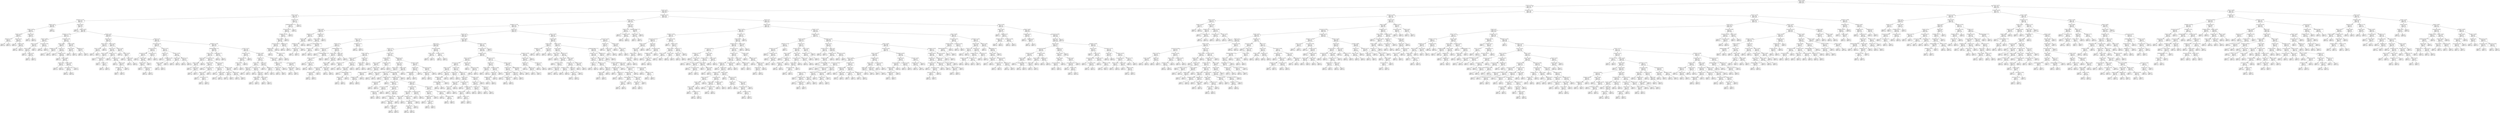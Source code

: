 digraph Tree {
node [shape=box] ;
0 [label="HuntLic <= 0.468\nmse = 5.919\nsamples = 1040\nvalue = 3.801"] ;
1 [label="Suicides <= 7.96\nmse = 6.037\nsamples = 781\nvalue = 4.357"] ;
0 -> 1 [labeldistance=2.5, labelangle=45, headlabel="True"] ;
2 [label="Suicides <= 3.04\nmse = 4.082\nsamples = 483\nvalue = 3.65"] ;
1 -> 2 ;
3 [label="HuntLic <= 0.247\nmse = 0.942\nsamples = 107\nvalue = 2.19"] ;
2 -> 3 ;
4 [label="GunsAmmo <= -1.813\nmse = 0.782\nsamples = 97\nvalue = 2.06"] ;
3 -> 4 ;
5 [label="Suicides <= 2.67\nmse = 0.868\nsamples = 8\nvalue = 3.062"] ;
4 -> 5 ;
6 [label="Suicides <= 2.225\nmse = 0.437\nsamples = 7\nvalue = 2.799"] ;
5 -> 6 ;
7 [label="Suicides <= 1.89\nmse = 0.091\nsamples = 5\nvalue = 3.178"] ;
6 -> 7 ;
8 [label="Restrictive <= 0.5\nmse = 0.01\nsamples = 2\nvalue = 2.84"] ;
7 -> 8 ;
9 [label="mse = 0.0\nsamples = 1\nvalue = 2.94"] ;
8 -> 9 ;
10 [label="mse = 0.0\nsamples = 1\nvalue = 2.74"] ;
8 -> 10 ;
11 [label="HuntLic <= 0.178\nmse = 0.018\nsamples = 3\nvalue = 3.403"] ;
7 -> 11 ;
12 [label="mse = 0.0\nsamples = 1\nvalue = 3.22"] ;
11 -> 12 ;
13 [label="Suicides <= 1.96\nmse = 0.001\nsamples = 2\nvalue = 3.495"] ;
11 -> 13 ;
14 [label="mse = 0.0\nsamples = 1\nvalue = 3.46"] ;
13 -> 14 ;
15 [label="mse = -0.0\nsamples = 1\nvalue = 3.53"] ;
13 -> 15 ;
16 [label="HuntLic <= 0.14\nmse = 0.044\nsamples = 2\nvalue = 1.85"] ;
6 -> 16 ;
17 [label="mse = 0.0\nsamples = 1\nvalue = 1.64"] ;
16 -> 17 ;
18 [label="mse = -0.0\nsamples = 1\nvalue = 2.06"] ;
16 -> 18 ;
19 [label="mse = 0.0\nsamples = 1\nvalue = 4.906"] ;
5 -> 19 ;
20 [label="HuntLic <= 0.075\nmse = 0.676\nsamples = 89\nvalue = 1.97"] ;
4 -> 20 ;
21 [label="mse = 0.0\nsamples = 1\nvalue = 4.906"] ;
20 -> 21 ;
22 [label="HuntLic <= 0.165\nmse = 0.585\nsamples = 88\nvalue = 1.937"] ;
20 -> 22 ;
23 [label="GunsAmmo <= -1.295\nmse = 0.737\nsamples = 19\nvalue = 1.319"] ;
22 -> 23 ;
24 [label="Suicides <= 2.665\nmse = 1.168\nsamples = 6\nvalue = 2.105"] ;
23 -> 24 ;
25 [label="HuntLic <= 0.165\nmse = 0.029\nsamples = 4\nvalue = 1.365"] ;
24 -> 25 ;
26 [label="HuntLic <= 0.085\nmse = 0.014\nsamples = 3\nvalue = 1.287"] ;
25 -> 26 ;
27 [label="mse = 0.0\nsamples = 1\nvalue = 1.45"] ;
26 -> 27 ;
28 [label="Suicides <= 1.93\nmse = 0.001\nsamples = 2\nvalue = 1.205"] ;
26 -> 28 ;
29 [label="mse = 0.0\nsamples = 1\nvalue = 1.18"] ;
28 -> 29 ;
30 [label="mse = -0.0\nsamples = 1\nvalue = 1.23"] ;
28 -> 30 ;
31 [label="mse = 0.0\nsamples = 1\nvalue = 1.6"] ;
25 -> 31 ;
32 [label="avg_own_est <= 0.209\nmse = 0.157\nsamples = 2\nvalue = 3.586"] ;
24 -> 32 ;
33 [label="mse = 0.0\nsamples = 1\nvalue = 3.982"] ;
32 -> 33 ;
34 [label="mse = 0.0\nsamples = 1\nvalue = 3.19"] ;
32 -> 34 ;
35 [label="GunsAmmo <= -0.682\nmse = 0.122\nsamples = 13\nvalue = 0.956"] ;
23 -> 35 ;
36 [label="HuntLic <= 0.082\nmse = 0.063\nsamples = 9\nvalue = 0.78"] ;
35 -> 36 ;
37 [label="GunsAmmo <= -1.161\nmse = 0.004\nsamples = 2\nvalue = 0.47"] ;
36 -> 37 ;
38 [label="mse = 0.0\nsamples = 1\nvalue = 0.41"] ;
37 -> 38 ;
39 [label="mse = 0.0\nsamples = 1\nvalue = 0.53"] ;
37 -> 39 ;
40 [label="Suicides <= 1.72\nmse = 0.044\nsamples = 7\nvalue = 0.869"] ;
36 -> 40 ;
41 [label="mse = 0.0\nsamples = 1\nvalue = 1.23"] ;
40 -> 41 ;
42 [label="GunsAmmo <= -1.245\nmse = 0.026\nsamples = 6\nvalue = 0.808"] ;
40 -> 42 ;
43 [label="mse = 0.0\nsamples = 1\nvalue = 1.12"] ;
42 -> 43 ;
44 [label="HuntLic <= 0.084\nmse = 0.008\nsamples = 5\nvalue = 0.746"] ;
42 -> 44 ;
45 [label="Suicides <= 1.94\nmse = 0.002\nsamples = 2\nvalue = 0.84"] ;
44 -> 45 ;
46 [label="mse = 0.0\nsamples = 1\nvalue = 0.79"] ;
45 -> 46 ;
47 [label="mse = -0.0\nsamples = 1\nvalue = 0.89"] ;
45 -> 47 ;
48 [label="Suicides <= 2.635\nmse = 0.002\nsamples = 3\nvalue = 0.683"] ;
44 -> 48 ;
49 [label="avg_own_est <= 0.263\nmse = 0.0\nsamples = 2\nvalue = 0.655"] ;
48 -> 49 ;
50 [label="mse = 0.0\nsamples = 1\nvalue = 0.65"] ;
49 -> 50 ;
51 [label="mse = 0.0\nsamples = 1\nvalue = 0.66"] ;
49 -> 51 ;
52 [label="mse = -0.0\nsamples = 1\nvalue = 0.74"] ;
48 -> 52 ;
53 [label="Suicides <= 2.395\nmse = 0.028\nsamples = 4\nvalue = 1.352"] ;
35 -> 53 ;
54 [label="HuntLic <= 0.092\nmse = 0.001\nsamples = 2\nvalue = 1.515"] ;
53 -> 54 ;
55 [label="mse = 0.0\nsamples = 1\nvalue = 1.55"] ;
54 -> 55 ;
56 [label="mse = -0.0\nsamples = 1\nvalue = 1.48"] ;
54 -> 56 ;
57 [label="Implement <= 1.5\nmse = 0.002\nsamples = 2\nvalue = 1.19"] ;
53 -> 57 ;
58 [label="mse = 0.0\nsamples = 1\nvalue = 1.15"] ;
57 -> 58 ;
59 [label="mse = 0.0\nsamples = 1\nvalue = 1.23"] ;
57 -> 59 ;
60 [label="Suicides <= 1.82\nmse = 0.409\nsamples = 69\nvalue = 2.107"] ;
22 -> 60 ;
61 [label="HuntLic <= 0.177\nmse = 0.325\nsamples = 16\nvalue = 1.672"] ;
60 -> 61 ;
62 [label="HuntLic <= 0.173\nmse = 0.505\nsamples = 3\nvalue = 2.513"] ;
61 -> 62 ;
63 [label="HuntLic <= 0.169\nmse = 0.013\nsamples = 2\nvalue = 2.015"] ;
62 -> 63 ;
64 [label="mse = 0.0\nsamples = 1\nvalue = 2.13"] ;
63 -> 64 ;
65 [label="mse = 0.0\nsamples = 1\nvalue = 1.9"] ;
63 -> 65 ;
66 [label="mse = 0.0\nsamples = 1\nvalue = 3.51"] ;
62 -> 66 ;
67 [label="HuntLic <= 0.185\nmse = 0.082\nsamples = 13\nvalue = 1.478"] ;
61 -> 67 ;
68 [label="HuntLic <= 0.179\nmse = 0.051\nsamples = 9\nvalue = 1.584"] ;
67 -> 68 ;
69 [label="HuntLic <= 0.178\nmse = 0.038\nsamples = 4\nvalue = 1.42"] ;
68 -> 69 ;
70 [label="mse = 0.0\nsamples = 1\nvalue = 1.7"] ;
69 -> 70 ;
71 [label="avg_own_est <= 0.12\nmse = 0.015\nsamples = 3\nvalue = 1.327"] ;
69 -> 71 ;
72 [label="mse = 0.0\nsamples = 1\nvalue = 1.5"] ;
71 -> 72 ;
73 [label="Suicides <= 1.72\nmse = 0.0\nsamples = 2\nvalue = 1.24"] ;
71 -> 73 ;
74 [label="mse = 0.0\nsamples = 1\nvalue = 1.26"] ;
73 -> 74 ;
75 [label="mse = 0.0\nsamples = 1\nvalue = 1.22"] ;
73 -> 75 ;
76 [label="GunsAmmo <= -1.713\nmse = 0.023\nsamples = 5\nvalue = 1.716"] ;
68 -> 76 ;
77 [label="mse = 0.0\nsamples = 1\nvalue = 1.95"] ;
76 -> 77 ;
78 [label="GunsAmmo <= -1.667\nmse = 0.012\nsamples = 4\nvalue = 1.658"] ;
76 -> 78 ;
79 [label="mse = 0.0\nsamples = 1\nvalue = 1.48"] ;
78 -> 79 ;
80 [label="Suicides <= 1.66\nmse = 0.002\nsamples = 3\nvalue = 1.717"] ;
78 -> 80 ;
81 [label="GunsAmmo <= -1.495\nmse = 0.0\nsamples = 2\nvalue = 1.685"] ;
80 -> 81 ;
82 [label="mse = 0.0\nsamples = 1\nvalue = 1.7"] ;
81 -> 82 ;
83 [label="mse = -0.0\nsamples = 1\nvalue = 1.67"] ;
81 -> 83 ;
84 [label="mse = 0.0\nsamples = 1\nvalue = 1.78"] ;
80 -> 84 ;
85 [label="Suicides <= 1.535\nmse = 0.069\nsamples = 4\nvalue = 1.24"] ;
67 -> 85 ;
86 [label="mse = 0.0\nsamples = 1\nvalue = 1.66"] ;
85 -> 86 ;
87 [label="HuntLic <= 0.186\nmse = 0.014\nsamples = 3\nvalue = 1.1"] ;
85 -> 87 ;
88 [label="mse = 0.0\nsamples = 1\nvalue = 1.26"] ;
87 -> 88 ;
89 [label="Suicides <= 1.66\nmse = 0.002\nsamples = 2\nvalue = 1.02"] ;
87 -> 89 ;
90 [label="mse = 0.0\nsamples = 1\nvalue = 1.06"] ;
89 -> 90 ;
91 [label="mse = 0.0\nsamples = 1\nvalue = 0.98"] ;
89 -> 91 ;
92 [label="Suicides <= 2.13\nmse = 0.36\nsamples = 53\nvalue = 2.238"] ;
60 -> 92 ;
93 [label="avg_own_est <= 0.143\nmse = 0.366\nsamples = 15\nvalue = 2.571"] ;
92 -> 93 ;
94 [label="avg_own_est <= 0.125\nmse = 0.218\nsamples = 7\nvalue = 2.959"] ;
93 -> 94 ;
95 [label="avg_own_est <= 0.089\nmse = 0.154\nsamples = 5\nvalue = 2.774"] ;
94 -> 95 ;
96 [label="mse = 0.0\nsamples = 1\nvalue = 3.36"] ;
95 -> 96 ;
97 [label="Suicides <= 2.065\nmse = 0.086\nsamples = 4\nvalue = 2.628"] ;
95 -> 97 ;
98 [label="Suicides <= 1.955\nmse = 0.015\nsamples = 3\nvalue = 2.47"] ;
97 -> 98 ;
99 [label="mse = 0.0\nsamples = 1\nvalue = 2.3"] ;
98 -> 99 ;
100 [label="avg_own_est <= 0.117\nmse = 0.001\nsamples = 2\nvalue = 2.555"] ;
98 -> 100 ;
101 [label="mse = 0.0\nsamples = 1\nvalue = 2.58"] ;
100 -> 101 ;
102 [label="mse = 0.0\nsamples = 1\nvalue = 2.53"] ;
100 -> 102 ;
103 [label="mse = 0.0\nsamples = 1\nvalue = 3.1"] ;
97 -> 103 ;
104 [label="avg_own_est <= 0.13\nmse = 0.078\nsamples = 2\nvalue = 3.42"] ;
94 -> 104 ;
105 [label="mse = 0.0\nsamples = 1\nvalue = 3.7"] ;
104 -> 105 ;
106 [label="mse = 0.0\nsamples = 1\nvalue = 3.14"] ;
104 -> 106 ;
107 [label="Suicides <= 2.015\nmse = 0.25\nsamples = 8\nvalue = 2.232"] ;
93 -> 107 ;
108 [label="Suicides <= 1.92\nmse = 0.077\nsamples = 4\nvalue = 1.777"] ;
107 -> 108 ;
109 [label="mse = 0.0\nsamples = 1\nvalue = 1.33"] ;
108 -> 109 ;
110 [label="GunsAmmo <= -1.667\nmse = 0.014\nsamples = 3\nvalue = 1.927"] ;
108 -> 110 ;
111 [label="HuntLic <= 0.206\nmse = 0.005\nsamples = 2\nvalue = 2.0"] ;
110 -> 111 ;
112 [label="mse = 0.0\nsamples = 1\nvalue = 1.93"] ;
111 -> 112 ;
113 [label="mse = -0.0\nsamples = 1\nvalue = 2.07"] ;
111 -> 113 ;
114 [label="mse = -0.0\nsamples = 1\nvalue = 1.78"] ;
110 -> 114 ;
115 [label="HuntLic <= 0.199\nmse = 0.01\nsamples = 4\nvalue = 2.688"] ;
107 -> 115 ;
116 [label="Suicides <= 2.06\nmse = 0.008\nsamples = 2\nvalue = 2.76"] ;
115 -> 116 ;
117 [label="mse = 0.0\nsamples = 1\nvalue = 2.67"] ;
116 -> 117 ;
118 [label="mse = 0.0\nsamples = 1\nvalue = 2.85"] ;
116 -> 118 ;
119 [label="Restrictive <= 1.0\nmse = 0.001\nsamples = 2\nvalue = 2.615"] ;
115 -> 119 ;
120 [label="mse = 0.0\nsamples = 1\nvalue = 2.59"] ;
119 -> 120 ;
121 [label="mse = -0.0\nsamples = 1\nvalue = 2.64"] ;
119 -> 121 ;
122 [label="GunsAmmo <= -1.494\nmse = 0.296\nsamples = 38\nvalue = 2.107"] ;
92 -> 122 ;
123 [label="background checks <= 0.5\nmse = 0.284\nsamples = 18\nvalue = 1.842"] ;
122 -> 123 ;
124 [label="Suicides <= 2.235\nmse = 0.221\nsamples = 16\nvalue = 1.947"] ;
123 -> 124 ;
125 [label="universl <= 0.5\nmse = 0.094\nsamples = 4\nvalue = 1.41"] ;
124 -> 125 ;
126 [label="HuntLic <= 0.201\nmse = 0.035\nsamples = 3\nvalue = 1.26"] ;
125 -> 126 ;
127 [label="mse = 0.0\nsamples = 1\nvalue = 1.52"] ;
126 -> 127 ;
128 [label="Suicides <= 2.18\nmse = 0.002\nsamples = 2\nvalue = 1.13"] ;
126 -> 128 ;
129 [label="mse = 0.0\nsamples = 1\nvalue = 1.09"] ;
128 -> 129 ;
130 [label="mse = 0.0\nsamples = 1\nvalue = 1.17"] ;
128 -> 130 ;
131 [label="mse = -0.0\nsamples = 1\nvalue = 1.86"] ;
125 -> 131 ;
132 [label="avg_own_est <= 0.163\nmse = 0.135\nsamples = 12\nvalue = 2.126"] ;
124 -> 132 ;
133 [label="HuntLic <= 0.168\nmse = 0.102\nsamples = 5\nvalue = 1.852"] ;
132 -> 133 ;
134 [label="mse = 0.0\nsamples = 1\nvalue = 2.36"] ;
133 -> 134 ;
135 [label="avg_own_est <= 0.151\nmse = 0.047\nsamples = 4\nvalue = 1.725"] ;
133 -> 135 ;
136 [label="HuntLic <= 0.172\nmse = 0.007\nsamples = 3\nvalue = 1.843"] ;
135 -> 136 ;
137 [label="mse = 0.0\nsamples = 1\nvalue = 1.73"] ;
136 -> 137 ;
138 [label="avg_own_est <= 0.113\nmse = 0.0\nsamples = 2\nvalue = 1.9"] ;
136 -> 138 ;
139 [label="mse = 0.0\nsamples = 1\nvalue = 1.88"] ;
138 -> 139 ;
140 [label="mse = 0.0\nsamples = 1\nvalue = 1.92"] ;
138 -> 140 ;
141 [label="mse = 0.0\nsamples = 1\nvalue = 1.37"] ;
135 -> 141 ;
142 [label="avg_own_est <= 0.19\nmse = 0.066\nsamples = 7\nvalue = 2.321"] ;
132 -> 142 ;
143 [label="avg_own_est <= 0.172\nmse = 0.011\nsamples = 3\nvalue = 2.567"] ;
142 -> 143 ;
144 [label="mse = 0.0\nsamples = 1\nvalue = 2.43"] ;
143 -> 144 ;
145 [label="Suicides <= 2.385\nmse = 0.003\nsamples = 2\nvalue = 2.635"] ;
143 -> 145 ;
146 [label="mse = 0.0\nsamples = 1\nvalue = 2.69"] ;
145 -> 146 ;
147 [label="mse = 0.0\nsamples = 1\nvalue = 2.58"] ;
145 -> 147 ;
148 [label="Suicides <= 2.385\nmse = 0.029\nsamples = 4\nvalue = 2.138"] ;
142 -> 148 ;
149 [label="universl <= 0.5\nmse = 0.0\nsamples = 2\nvalue = 1.98"] ;
148 -> 149 ;
150 [label="mse = 0.0\nsamples = 1\nvalue = 1.96"] ;
149 -> 150 ;
151 [label="mse = 0.0\nsamples = 1\nvalue = 2.0"] ;
149 -> 151 ;
152 [label="Suicides <= 2.43\nmse = 0.007\nsamples = 2\nvalue = 2.295"] ;
148 -> 152 ;
153 [label="mse = 0.0\nsamples = 1\nvalue = 2.38"] ;
152 -> 153 ;
154 [label="mse = 0.0\nsamples = 1\nvalue = 2.21"] ;
152 -> 154 ;
155 [label="minimum age <= 1.0\nmse = 0.001\nsamples = 2\nvalue = 1.005"] ;
123 -> 155 ;
156 [label="mse = 0.0\nsamples = 1\nvalue = 0.98"] ;
155 -> 156 ;
157 [label="mse = 0.0\nsamples = 1\nvalue = 1.03"] ;
155 -> 157 ;
158 [label="Suicides <= 2.315\nmse = 0.188\nsamples = 20\nvalue = 2.344"] ;
122 -> 158 ;
159 [label="GunsAmmo <= -1.342\nmse = 0.004\nsamples = 4\nvalue = 2.738"] ;
158 -> 159 ;
160 [label="avg_own_est <= 0.199\nmse = 0.001\nsamples = 3\nvalue = 2.703"] ;
159 -> 160 ;
161 [label="Suicides <= 2.255\nmse = 0.0\nsamples = 2\nvalue = 2.72"] ;
160 -> 161 ;
162 [label="mse = 0.0\nsamples = 1\nvalue = 2.73"] ;
161 -> 162 ;
163 [label="mse = 0.0\nsamples = 1\nvalue = 2.71"] ;
161 -> 163 ;
164 [label="mse = -0.0\nsamples = 1\nvalue = 2.67"] ;
160 -> 164 ;
165 [label="mse = 0.0\nsamples = 1\nvalue = 2.84"] ;
159 -> 165 ;
166 [label="Suicides <= 2.835\nmse = 0.186\nsamples = 16\nvalue = 2.246"] ;
158 -> 166 ;
167 [label="Suicides <= 2.725\nmse = 0.15\nsamples = 10\nvalue = 2.092"] ;
166 -> 167 ;
168 [label="Suicides <= 2.45\nmse = 0.1\nsamples = 7\nvalue = 2.276"] ;
167 -> 168 ;
169 [label="HuntLic <= 0.2\nmse = 0.031\nsamples = 2\nvalue = 1.895"] ;
168 -> 169 ;
170 [label="mse = 0.0\nsamples = 1\nvalue = 1.72"] ;
169 -> 170 ;
171 [label="mse = -0.0\nsamples = 1\nvalue = 2.07"] ;
169 -> 171 ;
172 [label="avg_own_est <= 0.178\nmse = 0.047\nsamples = 5\nvalue = 2.428"] ;
168 -> 172 ;
173 [label="mse = 0.0\nsamples = 1\nvalue = 2.83"] ;
172 -> 173 ;
174 [label="universl <= 0.5\nmse = 0.009\nsamples = 4\nvalue = 2.328"] ;
172 -> 174 ;
175 [label="Suicides <= 2.565\nmse = 0.006\nsamples = 2\nvalue = 2.255"] ;
174 -> 175 ;
176 [label="mse = 0.0\nsamples = 1\nvalue = 2.33"] ;
175 -> 176 ;
177 [label="mse = 0.0\nsamples = 1\nvalue = 2.18"] ;
175 -> 177 ;
178 [label="HuntLic <= 0.185\nmse = 0.001\nsamples = 2\nvalue = 2.4"] ;
174 -> 178 ;
179 [label="mse = 0.0\nsamples = 1\nvalue = 2.37"] ;
178 -> 179 ;
180 [label="mse = -0.0\nsamples = 1\nvalue = 2.43"] ;
178 -> 180 ;
181 [label="universl <= 0.5\nmse = 0.004\nsamples = 3\nvalue = 1.663"] ;
167 -> 181 ;
182 [label="mse = 0.0\nsamples = 1\nvalue = 1.75"] ;
181 -> 182 ;
183 [label="Implement <= 0.5\nmse = 0.0\nsamples = 2\nvalue = 1.62"] ;
181 -> 183 ;
184 [label="mse = 0.0\nsamples = 1\nvalue = 1.6"] ;
183 -> 184 ;
185 [label="mse = -0.0\nsamples = 1\nvalue = 1.64"] ;
183 -> 185 ;
186 [label="HuntLic <= 0.188\nmse = 0.139\nsamples = 6\nvalue = 2.503"] ;
166 -> 186 ;
187 [label="GunsAmmo <= -0.89\nmse = 0.017\nsamples = 3\nvalue = 2.813"] ;
186 -> 187 ;
188 [label="HuntLic <= 0.184\nmse = 0.0\nsamples = 2\nvalue = 2.905"] ;
187 -> 188 ;
189 [label="mse = 0.0\nsamples = 1\nvalue = 2.91"] ;
188 -> 189 ;
190 [label="mse = 0.0\nsamples = 1\nvalue = 2.9"] ;
188 -> 190 ;
191 [label="mse = -0.0\nsamples = 1\nvalue = 2.63"] ;
187 -> 191 ;
192 [label="avg_own_est <= 0.234\nmse = 0.068\nsamples = 3\nvalue = 2.193"] ;
186 -> 192 ;
193 [label="HuntLic <= 0.194\nmse = 0.002\nsamples = 2\nvalue = 2.01"] ;
192 -> 193 ;
194 [label="mse = 0.0\nsamples = 1\nvalue = 2.05"] ;
193 -> 194 ;
195 [label="mse = 0.0\nsamples = 1\nvalue = 1.97"] ;
193 -> 195 ;
196 [label="mse = -0.0\nsamples = 1\nvalue = 2.56"] ;
192 -> 196 ;
197 [label="Suicides <= 2.735\nmse = 0.757\nsamples = 10\nvalue = 3.446"] ;
3 -> 197 ;
198 [label="prohibited possessor <= 1.0\nmse = 0.31\nsamples = 9\nvalue = 3.216"] ;
197 -> 198 ;
199 [label="avg_own_est <= 0.23\nmse = 0.075\nsamples = 8\nvalue = 3.041"] ;
198 -> 199 ;
200 [label="GunsAmmo <= -1.309\nmse = 0.021\nsamples = 7\nvalue = 2.951"] ;
199 -> 200 ;
201 [label="HuntLic <= 0.295\nmse = 0.009\nsamples = 6\nvalue = 2.998"] ;
200 -> 201 ;
202 [label="avg_own_est <= 0.195\nmse = 0.006\nsamples = 4\nvalue = 2.952"] ;
201 -> 202 ;
203 [label="Implement <= 0.5\nmse = 0.002\nsamples = 3\nvalue = 2.993"] ;
202 -> 203 ;
204 [label="mse = 0.0\nsamples = 1\nvalue = 3.05"] ;
203 -> 204 ;
205 [label="avg_own_est <= 0.181\nmse = 0.0\nsamples = 2\nvalue = 2.965"] ;
203 -> 205 ;
206 [label="mse = 0.0\nsamples = 1\nvalue = 2.97"] ;
205 -> 206 ;
207 [label="mse = 0.0\nsamples = 1\nvalue = 2.96"] ;
205 -> 207 ;
208 [label="mse = 0.0\nsamples = 1\nvalue = 2.83"] ;
202 -> 208 ;
209 [label="Implement <= 2.0\nmse = 0.002\nsamples = 2\nvalue = 3.09"] ;
201 -> 209 ;
210 [label="mse = 0.0\nsamples = 1\nvalue = 3.04"] ;
209 -> 210 ;
211 [label="mse = 0.0\nsamples = 1\nvalue = 3.14"] ;
209 -> 211 ;
212 [label="mse = 0.0\nsamples = 1\nvalue = 2.67"] ;
200 -> 212 ;
213 [label="mse = -0.0\nsamples = 1\nvalue = 3.67"] ;
199 -> 213 ;
214 [label="mse = 0.0\nsamples = 1\nvalue = 4.61"] ;
198 -> 214 ;
215 [label="mse = -0.0\nsamples = 1\nvalue = 5.52"] ;
197 -> 215 ;
216 [label="GunsAmmo <= -0.315\nmse = 4.196\nsamples = 376\nvalue = 4.066"] ;
2 -> 216 ;
217 [label="HuntLic <= 0.348\nmse = 3.84\nsamples = 181\nvalue = 4.954"] ;
216 -> 217 ;
218 [label="GunsAmmo <= -1.359\nmse = 3.435\nsamples = 175\nvalue = 4.826"] ;
217 -> 218 ;
219 [label="Suicides <= 3.69\nmse = 0.944\nsamples = 10\nvalue = 2.452"] ;
218 -> 219 ;
220 [label="Implement <= 0.5\nmse = 0.161\nsamples = 5\nvalue = 1.528"] ;
219 -> 220 ;
221 [label="Suicides <= 3.57\nmse = 0.065\nsamples = 4\nvalue = 1.362"] ;
220 -> 221 ;
222 [label="GunsAmmo <= -1.534\nmse = 0.024\nsamples = 3\nvalue = 1.487"] ;
221 -> 222 ;
223 [label="GunsAmmo <= -1.64\nmse = 0.006\nsamples = 2\nvalue = 1.385"] ;
222 -> 223 ;
224 [label="mse = 0.0\nsamples = 1\nvalue = 1.46"] ;
223 -> 224 ;
225 [label="mse = -0.0\nsamples = 1\nvalue = 1.31"] ;
223 -> 225 ;
226 [label="mse = 0.0\nsamples = 1\nvalue = 1.69"] ;
222 -> 226 ;
227 [label="mse = -0.0\nsamples = 1\nvalue = 0.99"] ;
221 -> 227 ;
228 [label="mse = 0.0\nsamples = 1\nvalue = 2.19"] ;
220 -> 228 ;
229 [label="Implement <= 2.5\nmse = 0.019\nsamples = 5\nvalue = 3.376"] ;
219 -> 229 ;
230 [label="HuntLic <= 0.146\nmse = 0.006\nsamples = 4\nvalue = 3.435"] ;
229 -> 230 ;
231 [label="mse = 0.0\nsamples = 1\nvalue = 3.52"] ;
230 -> 231 ;
232 [label="background checks <= 0.5\nmse = 0.004\nsamples = 3\nvalue = 3.407"] ;
230 -> 232 ;
233 [label="Restrictive <= 1.5\nmse = 0.0\nsamples = 2\nvalue = 3.36"] ;
232 -> 233 ;
234 [label="mse = 0.0\nsamples = 1\nvalue = 3.37"] ;
233 -> 234 ;
235 [label="mse = -0.0\nsamples = 1\nvalue = 3.35"] ;
233 -> 235 ;
236 [label="mse = 0.0\nsamples = 1\nvalue = 3.5"] ;
232 -> 236 ;
237 [label="mse = -0.0\nsamples = 1\nvalue = 3.14"] ;
229 -> 237 ;
238 [label="universl <= 0.5\nmse = 3.223\nsamples = 165\nvalue = 4.97"] ;
218 -> 238 ;
239 [label="Suicides <= 4.37\nmse = 2.578\nsamples = 120\nvalue = 4.665"] ;
238 -> 239 ;
240 [label="HuntLic <= 0.327\nmse = 1.421\nsamples = 17\nvalue = 5.633"] ;
239 -> 240 ;
241 [label="Suicides <= 3.4\nmse = 0.72\nsamples = 15\nvalue = 5.315"] ;
240 -> 241 ;
242 [label="GunsAmmo <= -0.91\nmse = 0.119\nsamples = 6\nvalue = 4.775"] ;
241 -> 242 ;
243 [label="mse = 0.0\nsamples = 1\nvalue = 5.42"] ;
242 -> 243 ;
244 [label="prohibited possessor <= 0.5\nmse = 0.043\nsamples = 5\nvalue = 4.646"] ;
242 -> 244 ;
245 [label="HuntLic <= 0.294\nmse = 0.0\nsamples = 3\nvalue = 4.477"] ;
244 -> 245 ;
246 [label="mse = 0.0\nsamples = 1\nvalue = 4.45"] ;
245 -> 246 ;
247 [label="Suicides <= 3.195\nmse = 0.0\nsamples = 2\nvalue = 4.49"] ;
245 -> 247 ;
248 [label="mse = 0.0\nsamples = 1\nvalue = 4.48"] ;
247 -> 248 ;
249 [label="mse = 0.0\nsamples = 1\nvalue = 4.5"] ;
247 -> 249 ;
250 [label="mse = -0.0\nsamples = 2\nvalue = 4.9"] ;
244 -> 250 ;
251 [label="prohibited possessor <= 0.5\nmse = 0.797\nsamples = 9\nvalue = 5.674"] ;
241 -> 251 ;
252 [label="Suicides <= 3.46\nmse = 0.555\nsamples = 7\nvalue = 5.371"] ;
251 -> 252 ;
253 [label="mse = 0.0\nsamples = 1\nvalue = 6.71"] ;
252 -> 253 ;
254 [label="Suicides <= 4.2\nmse = 0.299\nsamples = 6\nvalue = 5.148"] ;
252 -> 254 ;
255 [label="HuntLic <= 0.308\nmse = 0.138\nsamples = 5\nvalue = 5.34"] ;
254 -> 255 ;
256 [label="avg_own_est <= 0.279\nmse = 0.051\nsamples = 3\nvalue = 5.603"] ;
255 -> 256 ;
257 [label="avg_own_est <= 0.218\nmse = 0.007\nsamples = 2\nvalue = 5.755"] ;
256 -> 257 ;
258 [label="mse = 0.0\nsamples = 1\nvalue = 5.84"] ;
257 -> 258 ;
259 [label="mse = 0.0\nsamples = 1\nvalue = 5.67"] ;
257 -> 259 ;
260 [label="mse = -0.0\nsamples = 1\nvalue = 5.3"] ;
256 -> 260 ;
261 [label="HuntLic <= 0.321\nmse = 0.009\nsamples = 2\nvalue = 4.945"] ;
255 -> 261 ;
262 [label="mse = 0.0\nsamples = 1\nvalue = 4.85"] ;
261 -> 262 ;
263 [label="mse = -0.0\nsamples = 1\nvalue = 5.04"] ;
261 -> 263 ;
264 [label="mse = 0.0\nsamples = 1\nvalue = 4.19"] ;
254 -> 264 ;
265 [label="Modify <= 0.5\nmse = 0.198\nsamples = 2\nvalue = 6.735"] ;
251 -> 265 ;
266 [label="mse = 0.0\nsamples = 1\nvalue = 7.18"] ;
265 -> 266 ;
267 [label="mse = 0.0\nsamples = 1\nvalue = 6.29"] ;
265 -> 267 ;
268 [label="GunsAmmo <= -0.711\nmse = 0.221\nsamples = 2\nvalue = 8.02"] ;
240 -> 268 ;
269 [label="mse = 0.0\nsamples = 1\nvalue = 8.49"] ;
268 -> 269 ;
270 [label="mse = 0.0\nsamples = 1\nvalue = 7.55"] ;
268 -> 270 ;
271 [label="Suicides <= 6.995\nmse = 2.589\nsamples = 103\nvalue = 4.505"] ;
239 -> 271 ;
272 [label="permit <= 0.5\nmse = 3.033\nsamples = 59\nvalue = 4.088"] ;
271 -> 272 ;
273 [label="Suicides <= 5.16\nmse = 2.717\nsamples = 55\nvalue = 3.942"] ;
272 -> 273 ;
274 [label="Suicides <= 5.025\nmse = 1.296\nsamples = 10\nvalue = 2.943"] ;
273 -> 274 ;
275 [label="Suicides <= 4.555\nmse = 1.031\nsamples = 7\nvalue = 3.406"] ;
274 -> 275 ;
276 [label="Restrictive <= 0.5\nmse = 0.01\nsamples = 2\nvalue = 2.05"] ;
275 -> 276 ;
277 [label="mse = 0.0\nsamples = 1\nvalue = 2.15"] ;
276 -> 277 ;
278 [label="mse = 0.0\nsamples = 1\nvalue = 1.95"] ;
276 -> 278 ;
279 [label="HuntLic <= 0.211\nmse = 0.41\nsamples = 5\nvalue = 3.948"] ;
275 -> 279 ;
280 [label="HuntLic <= 0.173\nmse = 0.083\nsamples = 4\nvalue = 3.655"] ;
279 -> 280 ;
281 [label="mse = 0.0\nsamples = 1\nvalue = 4.15"] ;
280 -> 281 ;
282 [label="prohibited possessor <= 0.5\nmse = 0.002\nsamples = 3\nvalue = 3.49"] ;
280 -> 282 ;
283 [label="HuntLic <= 0.204\nmse = 0.0\nsamples = 2\nvalue = 3.46"] ;
282 -> 283 ;
284 [label="mse = 0.0\nsamples = 1\nvalue = 3.44"] ;
283 -> 284 ;
285 [label="mse = 0.0\nsamples = 1\nvalue = 3.48"] ;
283 -> 285 ;
286 [label="mse = -0.0\nsamples = 1\nvalue = 3.55"] ;
282 -> 286 ;
287 [label="mse = -0.0\nsamples = 1\nvalue = 5.12"] ;
279 -> 287 ;
288 [label="Suicides <= 5.11\nmse = 0.248\nsamples = 3\nvalue = 1.863"] ;
274 -> 288 ;
289 [label="Suicides <= 5.075\nmse = 0.001\nsamples = 2\nvalue = 2.215"] ;
288 -> 289 ;
290 [label="mse = 0.0\nsamples = 1\nvalue = 2.18"] ;
289 -> 290 ;
291 [label="mse = 0.0\nsamples = 1\nvalue = 2.25"] ;
289 -> 291 ;
292 [label="mse = -0.0\nsamples = 1\nvalue = 1.16"] ;
288 -> 292 ;
293 [label="Suicides <= 5.545\nmse = 2.761\nsamples = 45\nvalue = 4.164"] ;
273 -> 293 ;
294 [label="GunsAmmo <= -0.53\nmse = 8.837\nsamples = 7\nvalue = 6.276"] ;
293 -> 294 ;
295 [label="HuntLic <= 0.199\nmse = 5.205\nsamples = 5\nvalue = 7.706"] ;
294 -> 295 ;
296 [label="mse = 0.0\nsamples = 1\nvalue = 3.22"] ;
295 -> 296 ;
297 [label="HuntLic <= 0.208\nmse = 0.218\nsamples = 4\nvalue = 8.828"] ;
295 -> 297 ;
298 [label="GunsAmmo <= -0.588\nmse = 0.035\nsamples = 3\nvalue = 9.08"] ;
297 -> 298 ;
299 [label="GunsAmmo <= -0.641\nmse = 0.013\nsamples = 2\nvalue = 9.195"] ;
298 -> 299 ;
300 [label="mse = 0.0\nsamples = 1\nvalue = 9.08"] ;
299 -> 300 ;
301 [label="mse = 0.0\nsamples = 1\nvalue = 9.31"] ;
299 -> 301 ;
302 [label="mse = -0.0\nsamples = 1\nvalue = 8.85"] ;
298 -> 302 ;
303 [label="mse = 0.0\nsamples = 1\nvalue = 8.07"] ;
297 -> 303 ;
304 [label="GunsAmmo <= -0.453\nmse = 0.017\nsamples = 2\nvalue = 2.7"] ;
294 -> 304 ;
305 [label="mse = 0.0\nsamples = 1\nvalue = 2.83"] ;
304 -> 305 ;
306 [label="mse = -0.0\nsamples = 1\nvalue = 2.57"] ;
304 -> 306 ;
307 [label="Implement <= 0.5\nmse = 0.669\nsamples = 38\nvalue = 3.775"] ;
293 -> 307 ;
308 [label="HuntLic <= 0.132\nmse = 0.419\nsamples = 32\nvalue = 3.969"] ;
307 -> 308 ;
309 [label="HuntLic <= 0.127\nmse = 0.135\nsamples = 6\nvalue = 4.712"] ;
308 -> 309 ;
310 [label="HuntLic <= 0.123\nmse = 0.023\nsamples = 2\nvalue = 5.2"] ;
309 -> 310 ;
311 [label="mse = 0.0\nsamples = 1\nvalue = 5.05"] ;
310 -> 311 ;
312 [label="mse = 0.0\nsamples = 1\nvalue = 5.35"] ;
310 -> 312 ;
313 [label="HuntLic <= 0.128\nmse = 0.013\nsamples = 4\nvalue = 4.468"] ;
309 -> 313 ;
314 [label="mse = 0.0\nsamples = 1\nvalue = 4.31"] ;
313 -> 314 ;
315 [label="GunsAmmo <= -0.706\nmse = 0.006\nsamples = 3\nvalue = 4.52"] ;
313 -> 315 ;
316 [label="avg_own_est <= 0.309\nmse = 0.002\nsamples = 2\nvalue = 4.57"] ;
315 -> 316 ;
317 [label="mse = 0.0\nsamples = 1\nvalue = 4.61"] ;
316 -> 317 ;
318 [label="mse = 0.0\nsamples = 1\nvalue = 4.53"] ;
316 -> 318 ;
319 [label="mse = -0.0\nsamples = 1\nvalue = 4.42"] ;
315 -> 319 ;
320 [label="HuntLic <= 0.337\nmse = 0.328\nsamples = 26\nvalue = 3.798"] ;
308 -> 320 ;
321 [label="background checks <= 0.5\nmse = 0.236\nsamples = 25\nvalue = 3.734"] ;
320 -> 321 ;
322 [label="GunsAmmo <= -0.559\nmse = 0.198\nsamples = 24\nvalue = 3.691"] ;
321 -> 322 ;
323 [label="GunsAmmo <= -1.121\nmse = 0.274\nsamples = 9\nvalue = 3.462"] ;
322 -> 323 ;
324 [label="avg_own_est <= 0.275\nmse = 0.02\nsamples = 3\nvalue = 3.937"] ;
323 -> 324 ;
325 [label="GunsAmmo <= -1.145\nmse = 0.001\nsamples = 2\nvalue = 4.035"] ;
324 -> 325 ;
326 [label="mse = 0.0\nsamples = 1\nvalue = 4.0"] ;
325 -> 326 ;
327 [label="mse = 0.0\nsamples = 1\nvalue = 4.07"] ;
325 -> 327 ;
328 [label="mse = -0.0\nsamples = 1\nvalue = 3.74"] ;
324 -> 328 ;
329 [label="avg_own_est <= 0.303\nmse = 0.232\nsamples = 6\nvalue = 3.225"] ;
323 -> 329 ;
330 [label="mse = 0.0\nsamples = 1\nvalue = 2.37"] ;
329 -> 330 ;
331 [label="Suicides <= 6.06\nmse = 0.103\nsamples = 5\nvalue = 3.396"] ;
329 -> 331 ;
332 [label="mse = 0.0\nsamples = 1\nvalue = 2.97"] ;
331 -> 332 ;
333 [label="GunsAmmo <= -0.988\nmse = 0.072\nsamples = 4\nvalue = 3.503"] ;
331 -> 333 ;
334 [label="mse = 0.0\nsamples = 1\nvalue = 3.05"] ;
333 -> 334 ;
335 [label="Suicides <= 6.625\nmse = 0.005\nsamples = 3\nvalue = 3.653"] ;
333 -> 335 ;
336 [label="mse = 0.0\nsamples = 1\nvalue = 3.74"] ;
335 -> 336 ;
337 [label="Suicides <= 6.855\nmse = 0.002\nsamples = 2\nvalue = 3.61"] ;
335 -> 337 ;
338 [label="mse = 0.0\nsamples = 1\nvalue = 3.65"] ;
337 -> 338 ;
339 [label="mse = 0.0\nsamples = 1\nvalue = 3.57"] ;
337 -> 339 ;
340 [label="Suicides <= 6.65\nmse = 0.103\nsamples = 15\nvalue = 3.828"] ;
322 -> 340 ;
341 [label="avg_own_est <= 0.442\nmse = 0.037\nsamples = 8\nvalue = 4.029"] ;
340 -> 341 ;
342 [label="Suicides <= 6.185\nmse = 0.021\nsamples = 6\nvalue = 4.11"] ;
341 -> 342 ;
343 [label="HuntLic <= 0.234\nmse = 0.001\nsamples = 2\nvalue = 4.25"] ;
342 -> 343 ;
344 [label="mse = 0.0\nsamples = 1\nvalue = 4.28"] ;
343 -> 344 ;
345 [label="mse = 0.0\nsamples = 1\nvalue = 4.22"] ;
343 -> 345 ;
346 [label="GunsAmmo <= -0.458\nmse = 0.017\nsamples = 4\nvalue = 4.04"] ;
342 -> 346 ;
347 [label="avg_own_est <= 0.375\nmse = 0.001\nsamples = 3\nvalue = 3.967"] ;
346 -> 347 ;
348 [label="HuntLic <= 0.237\nmse = 0.0\nsamples = 2\nvalue = 3.985"] ;
347 -> 348 ;
349 [label="mse = 0.0\nsamples = 1\nvalue = 3.99"] ;
348 -> 349 ;
350 [label="mse = -0.0\nsamples = 1\nvalue = 3.98"] ;
348 -> 350 ;
351 [label="mse = 0.0\nsamples = 1\nvalue = 3.93"] ;
347 -> 351 ;
352 [label="mse = -0.0\nsamples = 1\nvalue = 4.26"] ;
346 -> 352 ;
353 [label="avg_own_est <= 0.453\nmse = 0.006\nsamples = 2\nvalue = 3.785"] ;
341 -> 353 ;
354 [label="mse = 0.0\nsamples = 1\nvalue = 3.71"] ;
353 -> 354 ;
355 [label="mse = -0.0\nsamples = 1\nvalue = 3.86"] ;
353 -> 355 ;
356 [label="HuntLic <= 0.236\nmse = 0.079\nsamples = 7\nvalue = 3.599"] ;
340 -> 356 ;
357 [label="HuntLic <= 0.232\nmse = 0.027\nsamples = 4\nvalue = 3.38"] ;
356 -> 357 ;
358 [label="GunsAmmo <= -0.434\nmse = 0.005\nsamples = 3\nvalue = 3.467"] ;
357 -> 358 ;
359 [label="mse = 0.0\nsamples = 1\nvalue = 3.57"] ;
358 -> 359 ;
360 [label="Suicides <= 6.83\nmse = 0.0\nsamples = 2\nvalue = 3.415"] ;
358 -> 360 ;
361 [label="mse = 0.0\nsamples = 1\nvalue = 3.43"] ;
360 -> 361 ;
362 [label="mse = 0.0\nsamples = 1\nvalue = 3.4"] ;
360 -> 362 ;
363 [label="mse = -0.0\nsamples = 1\nvalue = 3.12"] ;
357 -> 363 ;
364 [label="avg_own_est <= 0.355\nmse = 0.0\nsamples = 3\nvalue = 3.89"] ;
356 -> 364 ;
365 [label="mse = 0.0\nsamples = 1\nvalue = 3.86"] ;
364 -> 365 ;
366 [label="avg_own_est <= 0.395\nmse = 0.0\nsamples = 2\nvalue = 3.905"] ;
364 -> 366 ;
367 [label="mse = 0.0\nsamples = 1\nvalue = 3.91"] ;
366 -> 367 ;
368 [label="mse = -0.0\nsamples = 1\nvalue = 3.9"] ;
366 -> 368 ;
369 [label="mse = -0.0\nsamples = 1\nvalue = 4.78"] ;
321 -> 369 ;
370 [label="mse = 0.0\nsamples = 1\nvalue = 5.39"] ;
320 -> 370 ;
371 [label="Suicides <= 6.095\nmse = 0.723\nsamples = 6\nvalue = 2.737"] ;
307 -> 371 ;
372 [label="Suicides <= 5.84\nmse = 0.129\nsamples = 3\nvalue = 2.083"] ;
371 -> 372 ;
373 [label="prohibited possessor <= 1.0\nmse = 0.003\nsamples = 2\nvalue = 2.335"] ;
372 -> 373 ;
374 [label="mse = 0.0\nsamples = 1\nvalue = 2.39"] ;
373 -> 374 ;
375 [label="mse = -0.0\nsamples = 1\nvalue = 2.28"] ;
373 -> 375 ;
376 [label="mse = 0.0\nsamples = 1\nvalue = 1.58"] ;
372 -> 376 ;
377 [label="avg_own_est <= 0.442\nmse = 0.463\nsamples = 3\nvalue = 3.39"] ;
371 -> 377 ;
378 [label="GunsAmmo <= -0.553\nmse = 0.032\nsamples = 2\nvalue = 3.86"] ;
377 -> 378 ;
379 [label="mse = 0.0\nsamples = 1\nvalue = 3.68"] ;
378 -> 379 ;
380 [label="mse = -0.0\nsamples = 1\nvalue = 4.04"] ;
378 -> 380 ;
381 [label="mse = 0.0\nsamples = 1\nvalue = 2.45"] ;
377 -> 381 ;
382 [label="avg_own_est <= 0.368\nmse = 3.056\nsamples = 4\nvalue = 6.098"] ;
272 -> 382 ;
383 [label="HuntLic <= 0.275\nmse = 0.004\nsamples = 2\nvalue = 7.845"] ;
382 -> 383 ;
384 [label="mse = 0.0\nsamples = 1\nvalue = 7.91"] ;
383 -> 384 ;
385 [label="mse = -0.0\nsamples = 1\nvalue = 7.78"] ;
383 -> 385 ;
386 [label="GunsAmmo <= -0.452\nmse = 0.0\nsamples = 2\nvalue = 4.35"] ;
382 -> 386 ;
387 [label="mse = 0.0\nsamples = 1\nvalue = 4.36"] ;
386 -> 387 ;
388 [label="mse = 0.0\nsamples = 1\nvalue = 4.34"] ;
386 -> 388 ;
389 [label="GunsAmmo <= -0.353\nmse = 1.447\nsamples = 44\nvalue = 5.064"] ;
271 -> 389 ;
390 [label="avg_own_est <= 0.474\nmse = 0.991\nsamples = 43\nvalue = 4.958"] ;
389 -> 390 ;
391 [label="GunsAmmo <= -0.587\nmse = 0.343\nsamples = 37\nvalue = 4.812"] ;
390 -> 391 ;
392 [label="HuntLic <= 0.329\nmse = 0.312\nsamples = 24\nvalue = 5.019"] ;
391 -> 392 ;
393 [label="avg_own_est <= 0.374\nmse = 0.26\nsamples = 21\nvalue = 5.122"] ;
392 -> 393 ;
394 [label="HuntLic <= 0.131\nmse = 0.166\nsamples = 5\nvalue = 4.596"] ;
393 -> 394 ;
395 [label="mse = 0.0\nsamples = 1\nvalue = 5.29"] ;
394 -> 395 ;
396 [label="HuntLic <= 0.179\nmse = 0.057\nsamples = 4\nvalue = 4.422"] ;
394 -> 396 ;
397 [label="GunsAmmo <= -0.692\nmse = 0.008\nsamples = 3\nvalue = 4.553"] ;
396 -> 397 ;
398 [label="prohibited possessor <= 0.5\nmse = 0.003\nsamples = 2\nvalue = 4.61"] ;
397 -> 398 ;
399 [label="mse = 0.0\nsamples = 1\nvalue = 4.66"] ;
398 -> 399 ;
400 [label="mse = 0.0\nsamples = 1\nvalue = 4.56"] ;
398 -> 400 ;
401 [label="mse = -0.0\nsamples = 1\nvalue = 4.44"] ;
397 -> 401 ;
402 [label="mse = -0.0\nsamples = 1\nvalue = 4.03"] ;
396 -> 402 ;
403 [label="Suicides <= 7.095\nmse = 0.176\nsamples = 16\nvalue = 5.287"] ;
393 -> 403 ;
404 [label="Suicides <= 7.045\nmse = 0.044\nsamples = 2\nvalue = 6.04"] ;
403 -> 404 ;
405 [label="mse = 0.0\nsamples = 1\nvalue = 6.25"] ;
404 -> 405 ;
406 [label="mse = 0.0\nsamples = 1\nvalue = 5.83"] ;
404 -> 406 ;
407 [label="GunsAmmo <= -0.721\nmse = 0.102\nsamples = 14\nvalue = 5.179"] ;
403 -> 407 ;
408 [label="Suicides <= 7.48\nmse = 0.049\nsamples = 8\nvalue = 4.961"] ;
407 -> 408 ;
409 [label="HuntLic <= 0.311\nmse = 0.007\nsamples = 3\nvalue = 4.697"] ;
408 -> 409 ;
410 [label="HuntLic <= 0.3\nmse = 0.0\nsamples = 2\nvalue = 4.755"] ;
409 -> 410 ;
411 [label="mse = 0.0\nsamples = 1\nvalue = 4.75"] ;
410 -> 411 ;
412 [label="mse = 0.0\nsamples = 1\nvalue = 4.76"] ;
410 -> 412 ;
413 [label="mse = -0.0\nsamples = 1\nvalue = 4.58"] ;
409 -> 413 ;
414 [label="avg_own_est <= 0.403\nmse = 0.007\nsamples = 5\nvalue = 5.12"] ;
408 -> 414 ;
415 [label="mse = 0.0\nsamples = 1\nvalue = 4.98"] ;
414 -> 415 ;
416 [label="GunsAmmo <= -0.735\nmse = 0.002\nsamples = 4\nvalue = 5.155"] ;
414 -> 416 ;
417 [label="HuntLic <= 0.314\nmse = 0.0\nsamples = 3\nvalue = 5.13"] ;
416 -> 417 ;
418 [label="mse = 0.0\nsamples = 1\nvalue = 5.16"] ;
417 -> 418 ;
419 [label="HuntLic <= 0.32\nmse = 0.0\nsamples = 2\nvalue = 5.115"] ;
417 -> 419 ;
420 [label="mse = 0.0\nsamples = 1\nvalue = 5.11"] ;
419 -> 420 ;
421 [label="mse = 0.0\nsamples = 1\nvalue = 5.12"] ;
419 -> 421 ;
422 [label="mse = 0.0\nsamples = 1\nvalue = 5.23"] ;
416 -> 422 ;
423 [label="Suicides <= 7.875\nmse = 0.025\nsamples = 6\nvalue = 5.47"] ;
407 -> 423 ;
424 [label="Suicides <= 7.475\nmse = 0.014\nsamples = 5\nvalue = 5.418"] ;
423 -> 424 ;
425 [label="Suicides <= 7.33\nmse = 0.001\nsamples = 3\nvalue = 5.51"] ;
424 -> 425 ;
426 [label="mse = -0.0\nsamples = 2\nvalue = 5.53"] ;
425 -> 426 ;
427 [label="mse = 0.0\nsamples = 1\nvalue = 5.47"] ;
425 -> 427 ;
428 [label="Suicides <= 7.7\nmse = 0.002\nsamples = 2\nvalue = 5.28"] ;
424 -> 428 ;
429 [label="mse = 0.0\nsamples = 1\nvalue = 5.32"] ;
428 -> 429 ;
430 [label="mse = 0.0\nsamples = 1\nvalue = 5.24"] ;
428 -> 430 ;
431 [label="mse = -0.0\nsamples = 1\nvalue = 5.73"] ;
423 -> 431 ;
432 [label="Suicides <= 7.325\nmse = 0.079\nsamples = 3\nvalue = 4.297"] ;
392 -> 432 ;
433 [label="mse = 0.0\nsamples = 1\nvalue = 3.9"] ;
432 -> 433 ;
434 [label="avg_own_est <= 0.392\nmse = 0.001\nsamples = 2\nvalue = 4.495"] ;
432 -> 434 ;
435 [label="mse = 0.0\nsamples = 1\nvalue = 4.52"] ;
434 -> 435 ;
436 [label="mse = 0.0\nsamples = 1\nvalue = 4.47"] ;
434 -> 436 ;
437 [label="avg_own_est <= 0.372\nmse = 0.174\nsamples = 13\nvalue = 4.429"] ;
391 -> 437 ;
438 [label="HuntLic <= 0.21\nmse = 0.237\nsamples = 6\nvalue = 4.64"] ;
437 -> 438 ;
439 [label="HuntLic <= 0.185\nmse = 0.001\nsamples = 2\nvalue = 3.975"] ;
438 -> 439 ;
440 [label="mse = 0.0\nsamples = 1\nvalue = 4.0"] ;
439 -> 440 ;
441 [label="mse = -0.0\nsamples = 1\nvalue = 3.95"] ;
439 -> 441 ;
442 [label="GunsAmmo <= -0.388\nmse = 0.023\nsamples = 4\nvalue = 4.972"] ;
438 -> 442 ;
443 [label="Suicides <= 7.21\nmse = 0.009\nsamples = 3\nvalue = 5.047"] ;
442 -> 443 ;
444 [label="GunsAmmo <= -0.44\nmse = 0.003\nsamples = 2\nvalue = 5.105"] ;
443 -> 444 ;
445 [label="mse = 0.0\nsamples = 1\nvalue = 5.16"] ;
444 -> 445 ;
446 [label="mse = -0.0\nsamples = 1\nvalue = 5.05"] ;
444 -> 446 ;
447 [label="mse = -0.0\nsamples = 1\nvalue = 4.93"] ;
443 -> 447 ;
448 [label="mse = 0.0\nsamples = 1\nvalue = 4.75"] ;
442 -> 448 ;
449 [label="HuntLic <= 0.271\nmse = 0.049\nsamples = 7\nvalue = 4.249"] ;
437 -> 449 ;
450 [label="Suicides <= 7.305\nmse = 0.031\nsamples = 5\nvalue = 4.344"] ;
449 -> 450 ;
451 [label="GunsAmmo <= -0.503\nmse = 0.004\nsamples = 3\nvalue = 4.47"] ;
450 -> 451 ;
452 [label="mse = 0.0\nsamples = 1\nvalue = 4.39"] ;
451 -> 452 ;
453 [label="GunsAmmo <= -0.422\nmse = 0.001\nsamples = 2\nvalue = 4.51"] ;
451 -> 453 ;
454 [label="mse = 0.0\nsamples = 1\nvalue = 4.48"] ;
453 -> 454 ;
455 [label="mse = 0.0\nsamples = 1\nvalue = 4.54"] ;
453 -> 455 ;
456 [label="Modify <= 0.5\nmse = 0.013\nsamples = 2\nvalue = 4.155"] ;
450 -> 456 ;
457 [label="mse = 0.0\nsamples = 1\nvalue = 4.04"] ;
456 -> 457 ;
458 [label="mse = 0.0\nsamples = 1\nvalue = 4.27"] ;
456 -> 458 ;
459 [label="background checks <= 0.5\nmse = 0.014\nsamples = 2\nvalue = 4.01"] ;
449 -> 459 ;
460 [label="mse = 0.0\nsamples = 1\nvalue = 3.89"] ;
459 -> 460 ;
461 [label="mse = 0.0\nsamples = 1\nvalue = 4.13"] ;
459 -> 461 ;
462 [label="GunsAmmo <= -0.456\nmse = 4.041\nsamples = 6\nvalue = 5.862"] ;
390 -> 462 ;
463 [label="Suicides <= 7.655\nmse = 0.618\nsamples = 5\nvalue = 5.022"] ;
462 -> 463 ;
464 [label="Suicides <= 7.25\nmse = 0.451\nsamples = 3\nvalue = 4.543"] ;
463 -> 464 ;
465 [label="mse = 0.0\nsamples = 1\nvalue = 5.49"] ;
464 -> 465 ;
466 [label="Permissive <= 0.5\nmse = 0.005\nsamples = 2\nvalue = 4.07"] ;
464 -> 466 ;
467 [label="mse = 0.0\nsamples = 1\nvalue = 4.14"] ;
466 -> 467 ;
468 [label="mse = -0.0\nsamples = 1\nvalue = 4.0"] ;
466 -> 468 ;
469 [label="Suicides <= 7.87\nmse = 0.01\nsamples = 2\nvalue = 5.74"] ;
463 -> 469 ;
470 [label="mse = 0.0\nsamples = 1\nvalue = 5.64"] ;
469 -> 470 ;
471 [label="mse = -0.0\nsamples = 1\nvalue = 5.84"] ;
469 -> 471 ;
472 [label="mse = -0.0\nsamples = 1\nvalue = 10.06"] ;
462 -> 472 ;
473 [label="mse = 0.0\nsamples = 1\nvalue = 9.6"] ;
389 -> 473 ;
474 [label="HuntLic <= 0.233\nmse = 4.03\nsamples = 45\nvalue = 5.785"] ;
238 -> 474 ;
475 [label="Suicides <= 3.485\nmse = 3.435\nsamples = 39\nvalue = 5.414"] ;
474 -> 475 ;
476 [label="Suicides <= 3.24\nmse = 0.126\nsamples = 4\nvalue = 2.115"] ;
475 -> 476 ;
477 [label="GunsAmmo <= -0.835\nmse = 0.017\nsamples = 2\nvalue = 1.8"] ;
476 -> 477 ;
478 [label="mse = 0.0\nsamples = 1\nvalue = 1.93"] ;
477 -> 478 ;
479 [label="mse = 0.0\nsamples = 1\nvalue = 1.67"] ;
477 -> 479 ;
480 [label="HuntLic <= 0.2\nmse = 0.036\nsamples = 2\nvalue = 2.43"] ;
476 -> 480 ;
481 [label="mse = 0.0\nsamples = 1\nvalue = 2.24"] ;
480 -> 481 ;
482 [label="mse = 0.0\nsamples = 1\nvalue = 2.62"] ;
480 -> 482 ;
483 [label="HuntLic <= 0.158\nmse = 2.427\nsamples = 35\nvalue = 5.791"] ;
475 -> 483 ;
484 [label="Suicides <= 3.945\nmse = 0.935\nsamples = 13\nvalue = 4.69"] ;
483 -> 484 ;
485 [label="HuntLic <= 0.142\nmse = 1.638\nsamples = 2\nvalue = 6.29"] ;
484 -> 485 ;
486 [label="mse = 0.0\nsamples = 1\nvalue = 7.57"] ;
485 -> 486 ;
487 [label="mse = 0.0\nsamples = 1\nvalue = 5.01"] ;
485 -> 487 ;
488 [label="Restrictive <= 0.5\nmse = 0.257\nsamples = 11\nvalue = 4.399"] ;
484 -> 488 ;
489 [label="HuntLic <= 0.149\nmse = 0.059\nsamples = 4\nvalue = 3.843"] ;
488 -> 489 ;
490 [label="mse = 0.0\nsamples = 1\nvalue = 3.47"] ;
489 -> 490 ;
491 [label="Suicides <= 4.06\nmse = 0.017\nsamples = 3\nvalue = 3.967"] ;
489 -> 491 ;
492 [label="mse = 0.0\nsamples = 1\nvalue = 4.12"] ;
491 -> 492 ;
493 [label="Suicides <= 4.47\nmse = 0.008\nsamples = 2\nvalue = 3.89"] ;
491 -> 493 ;
494 [label="mse = 0.0\nsamples = 1\nvalue = 3.8"] ;
493 -> 494 ;
495 [label="mse = 0.0\nsamples = 1\nvalue = 3.98"] ;
493 -> 495 ;
496 [label="HuntLic <= 0.157\nmse = 0.092\nsamples = 7\nvalue = 4.717"] ;
488 -> 496 ;
497 [label="GunsAmmo <= -1.144\nmse = 0.03\nsamples = 5\nvalue = 4.882"] ;
496 -> 497 ;
498 [label="GunsAmmo <= -1.265\nmse = 0.01\nsamples = 2\nvalue = 5.05"] ;
497 -> 498 ;
499 [label="mse = 0.0\nsamples = 1\nvalue = 5.15"] ;
498 -> 499 ;
500 [label="mse = -0.0\nsamples = 1\nvalue = 4.95"] ;
498 -> 500 ;
501 [label="Modify <= 0.5\nmse = 0.011\nsamples = 3\nvalue = 4.77"] ;
497 -> 501 ;
502 [label="HuntLic <= 0.155\nmse = 0.0\nsamples = 2\nvalue = 4.845"] ;
501 -> 502 ;
503 [label="mse = 0.0\nsamples = 1\nvalue = 4.83"] ;
502 -> 503 ;
504 [label="mse = -0.0\nsamples = 1\nvalue = 4.86"] ;
502 -> 504 ;
505 [label="mse = -0.0\nsamples = 1\nvalue = 4.62"] ;
501 -> 505 ;
506 [label="HuntLic <= 0.157\nmse = 0.009\nsamples = 2\nvalue = 4.305"] ;
496 -> 506 ;
507 [label="mse = 0.0\nsamples = 1\nvalue = 4.4"] ;
506 -> 507 ;
508 [label="mse = 0.0\nsamples = 1\nvalue = 4.21"] ;
506 -> 508 ;
509 [label="background checks <= 1.5\nmse = 2.169\nsamples = 22\nvalue = 6.442"] ;
483 -> 509 ;
510 [label="GunsAmmo <= -1.105\nmse = 1.696\nsamples = 20\nvalue = 6.679"] ;
509 -> 510 ;
511 [label="Suicides <= 3.92\nmse = 1.171\nsamples = 6\nvalue = 5.477"] ;
510 -> 511 ;
512 [label="Suicides <= 3.76\nmse = 1.3\nsamples = 2\nvalue = 6.55"] ;
511 -> 512 ;
513 [label="mse = 0.0\nsamples = 1\nvalue = 5.41"] ;
512 -> 513 ;
514 [label="mse = -0.0\nsamples = 1\nvalue = 7.69"] ;
512 -> 514 ;
515 [label="GunsAmmo <= -1.333\nmse = 0.243\nsamples = 4\nvalue = 4.94"] ;
511 -> 515 ;
516 [label="mse = 0.0\nsamples = 1\nvalue = 4.26"] ;
515 -> 516 ;
517 [label="Modify <= 0.5\nmse = 0.119\nsamples = 3\nvalue = 5.167"] ;
515 -> 517 ;
518 [label="Suicides <= 4.165\nmse = 0.031\nsamples = 2\nvalue = 4.945"] ;
517 -> 518 ;
519 [label="mse = 0.0\nsamples = 1\nvalue = 4.77"] ;
518 -> 519 ;
520 [label="mse = -0.0\nsamples = 1\nvalue = 5.12"] ;
518 -> 520 ;
521 [label="mse = 0.0\nsamples = 1\nvalue = 5.61"] ;
517 -> 521 ;
522 [label="HuntLic <= 0.169\nmse = 1.035\nsamples = 14\nvalue = 7.195"] ;
510 -> 522 ;
523 [label="Suicides <= 5.84\nmse = 1.249\nsamples = 4\nvalue = 6.08"] ;
522 -> 523 ;
524 [label="GunsAmmo <= -0.883\nmse = 0.455\nsamples = 3\nvalue = 6.63"] ;
523 -> 524 ;
525 [label="mse = 0.0\nsamples = 1\nvalue = 7.51"] ;
524 -> 525 ;
526 [label="Restrictive <= 1.0\nmse = 0.102\nsamples = 2\nvalue = 6.19"] ;
524 -> 526 ;
527 [label="mse = 0.0\nsamples = 1\nvalue = 6.51"] ;
526 -> 527 ;
528 [label="mse = 0.0\nsamples = 1\nvalue = 5.87"] ;
526 -> 528 ;
529 [label="mse = 0.0\nsamples = 1\nvalue = 4.43"] ;
523 -> 529 ;
530 [label="Suicides <= 5.215\nmse = 0.253\nsamples = 10\nvalue = 7.641"] ;
522 -> 530 ;
531 [label="avg_own_est <= 0.272\nmse = 0.115\nsamples = 7\nvalue = 7.377"] ;
530 -> 531 ;
532 [label="GunsAmmo <= -0.848\nmse = 0.078\nsamples = 6\nvalue = 7.467"] ;
531 -> 532 ;
533 [label="background checks <= 0.5\nmse = 0.0\nsamples = 3\nvalue = 7.62"] ;
532 -> 533 ;
534 [label="Suicides <= 4.0\nmse = 0.0\nsamples = 2\nvalue = 7.635"] ;
533 -> 534 ;
535 [label="mse = 0.0\nsamples = 1\nvalue = 7.64"] ;
534 -> 535 ;
536 [label="mse = 0.0\nsamples = 1\nvalue = 7.63"] ;
534 -> 536 ;
537 [label="mse = -0.0\nsamples = 1\nvalue = 7.59"] ;
533 -> 537 ;
538 [label="Suicides <= 4.515\nmse = 0.109\nsamples = 3\nvalue = 7.313"] ;
532 -> 538 ;
539 [label="Restrictive <= 0.5\nmse = 0.04\nsamples = 2\nvalue = 7.11"] ;
538 -> 539 ;
540 [label="mse = 0.0\nsamples = 1\nvalue = 6.91"] ;
539 -> 540 ;
541 [label="mse = 0.0\nsamples = 1\nvalue = 7.31"] ;
539 -> 541 ;
542 [label="mse = 0.0\nsamples = 1\nvalue = 7.72"] ;
538 -> 542 ;
543 [label="mse = -0.0\nsamples = 1\nvalue = 6.84"] ;
531 -> 543 ;
544 [label="avg_own_est <= 0.289\nmse = 0.032\nsamples = 3\nvalue = 8.257"] ;
530 -> 544 ;
545 [label="mse = 0.0\nsamples = 1\nvalue = 8.51"] ;
544 -> 545 ;
546 [label="GunsAmmo <= -0.566\nmse = 0.0\nsamples = 2\nvalue = 8.13"] ;
544 -> 546 ;
547 [label="mse = 0.0\nsamples = 1\nvalue = 8.15"] ;
546 -> 547 ;
548 [label="mse = 0.0\nsamples = 1\nvalue = 8.11"] ;
546 -> 548 ;
549 [label="Implement <= 2.5\nmse = 0.706\nsamples = 2\nvalue = 4.07"] ;
509 -> 549 ;
550 [label="mse = 0.0\nsamples = 1\nvalue = 4.91"] ;
549 -> 550 ;
551 [label="mse = -0.0\nsamples = 1\nvalue = 3.23"] ;
549 -> 551 ;
552 [label="avg_own_est <= 0.247\nmse = 1.188\nsamples = 6\nvalue = 8.197"] ;
474 -> 552 ;
553 [label="Suicides <= 3.76\nmse = 0.04\nsamples = 3\nvalue = 7.127"] ;
552 -> 553 ;
554 [label="mse = 0.0\nsamples = 1\nvalue = 7.38"] ;
553 -> 554 ;
555 [label="HuntLic <= 0.235\nmse = 0.012\nsamples = 2\nvalue = 7.0"] ;
553 -> 555 ;
556 [label="mse = 0.0\nsamples = 1\nvalue = 7.11"] ;
555 -> 556 ;
557 [label="mse = 0.0\nsamples = 1\nvalue = 6.89"] ;
555 -> 557 ;
558 [label="HuntLic <= 0.281\nmse = 0.046\nsamples = 3\nvalue = 9.267"] ;
552 -> 558 ;
559 [label="mse = 0.0\nsamples = 1\nvalue = 9.57"] ;
558 -> 559 ;
560 [label="HuntLic <= 0.283\nmse = 0.0\nsamples = 2\nvalue = 9.115"] ;
558 -> 560 ;
561 [label="mse = 0.0\nsamples = 1\nvalue = 9.12"] ;
560 -> 561 ;
562 [label="mse = 0.0\nsamples = 1\nvalue = 9.11"] ;
560 -> 562 ;
563 [label="HuntLic <= 0.41\nmse = 1.293\nsamples = 6\nvalue = 8.683"] ;
217 -> 563 ;
564 [label="Suicides <= 7.23\nmse = 0.177\nsamples = 3\nvalue = 9.767"] ;
563 -> 564 ;
565 [label="mse = 0.0\nsamples = 1\nvalue = 10.33"] ;
564 -> 565 ;
566 [label="GunsAmmo <= -0.697\nmse = 0.027\nsamples = 2\nvalue = 9.485"] ;
564 -> 566 ;
567 [label="mse = 0.0\nsamples = 1\nvalue = 9.65"] ;
566 -> 567 ;
568 [label="mse = 0.0\nsamples = 1\nvalue = 9.32"] ;
566 -> 568 ;
569 [label="prohibited possessor <= 1.0\nmse = 0.063\nsamples = 3\nvalue = 7.6"] ;
563 -> 569 ;
570 [label="Suicides <= 6.35\nmse = 0.002\nsamples = 2\nvalue = 7.425"] ;
569 -> 570 ;
571 [label="mse = 0.0\nsamples = 1\nvalue = 7.47"] ;
570 -> 571 ;
572 [label="mse = 0.0\nsamples = 1\nvalue = 7.38"] ;
570 -> 572 ;
573 [label="mse = 0.0\nsamples = 1\nvalue = 7.95"] ;
569 -> 573 ;
574 [label="universl <= 0.5\nmse = 3.114\nsamples = 195\nvalue = 3.241"] ;
216 -> 574 ;
575 [label="HuntLic <= 0.326\nmse = 2.24\nsamples = 153\nvalue = 2.801"] ;
574 -> 575 ;
576 [label="HuntLic <= 0.253\nmse = 1.343\nsamples = 60\nvalue = 3.915"] ;
575 -> 576 ;
577 [label="GunsAmmo <= 0.038\nmse = 1.167\nsamples = 18\nvalue = 4.701"] ;
576 -> 577 ;
578 [label="avg_own_est <= 0.417\nmse = 0.547\nsamples = 10\nvalue = 5.33"] ;
577 -> 578 ;
579 [label="HuntLic <= 0.238\nmse = 0.135\nsamples = 5\nvalue = 4.806"] ;
578 -> 579 ;
580 [label="HuntLic <= 0.237\nmse = 0.031\nsamples = 4\nvalue = 4.64"] ;
579 -> 580 ;
581 [label="HuntLic <= 0.223\nmse = 0.003\nsamples = 3\nvalue = 4.543"] ;
580 -> 581 ;
582 [label="Suicides <= 4.425\nmse = 0.001\nsamples = 2\nvalue = 4.505"] ;
581 -> 582 ;
583 [label="mse = 0.0\nsamples = 1\nvalue = 4.48"] ;
582 -> 583 ;
584 [label="mse = -0.0\nsamples = 1\nvalue = 4.53"] ;
582 -> 584 ;
585 [label="mse = -0.0\nsamples = 1\nvalue = 4.62"] ;
581 -> 585 ;
586 [label="mse = 0.0\nsamples = 1\nvalue = 4.93"] ;
580 -> 586 ;
587 [label="mse = 0.0\nsamples = 1\nvalue = 5.47"] ;
579 -> 587 ;
588 [label="permit <= 0.5\nmse = 0.409\nsamples = 5\nvalue = 5.854"] ;
578 -> 588 ;
589 [label="mse = 0.0\nsamples = 1\nvalue = 7.13"] ;
588 -> 589 ;
590 [label="avg_own_est <= 0.484\nmse = 0.003\nsamples = 4\nvalue = 5.535"] ;
588 -> 590 ;
591 [label="GunsAmmo <= -0.196\nmse = 0.001\nsamples = 3\nvalue = 5.51"] ;
590 -> 591 ;
592 [label="mse = 0.0\nsamples = 1\nvalue = 5.56"] ;
591 -> 592 ;
593 [label="HuntLic <= 0.243\nmse = 0.0\nsamples = 2\nvalue = 5.485"] ;
591 -> 593 ;
594 [label="mse = 0.0\nsamples = 1\nvalue = 5.49"] ;
593 -> 594 ;
595 [label="mse = -0.0\nsamples = 1\nvalue = 5.48"] ;
593 -> 595 ;
596 [label="mse = 0.0\nsamples = 1\nvalue = 5.61"] ;
590 -> 596 ;
597 [label="avg_own_est <= 0.339\nmse = 0.83\nsamples = 8\nvalue = 3.915"] ;
577 -> 597 ;
598 [label="mse = 0.0\nsamples = 1\nvalue = 1.74"] ;
597 -> 598 ;
599 [label="HuntLic <= 0.234\nmse = 0.176\nsamples = 7\nvalue = 4.226"] ;
597 -> 599 ;
600 [label="HuntLic <= 0.196\nmse = 0.038\nsamples = 4\nvalue = 3.895"] ;
599 -> 600 ;
601 [label="HuntLic <= 0.182\nmse = 0.0\nsamples = 2\nvalue = 4.09"] ;
600 -> 601 ;
602 [label="mse = 0.0\nsamples = 1\nvalue = 4.08"] ;
601 -> 602 ;
603 [label="mse = 0.0\nsamples = 1\nvalue = 4.1"] ;
601 -> 603 ;
604 [label="Suicides <= 5.885\nmse = 0.0\nsamples = 2\nvalue = 3.7"] ;
600 -> 604 ;
605 [label="mse = 0.0\nsamples = 1\nvalue = 3.68"] ;
604 -> 605 ;
606 [label="mse = -0.0\nsamples = 1\nvalue = 3.72"] ;
604 -> 606 ;
607 [label="Restrictive <= 1.5\nmse = 0.02\nsamples = 3\nvalue = 4.667"] ;
599 -> 607 ;
608 [label="Suicides <= 7.44\nmse = 0.002\nsamples = 2\nvalue = 4.57"] ;
607 -> 608 ;
609 [label="mse = 0.0\nsamples = 1\nvalue = 4.53"] ;
608 -> 609 ;
610 [label="mse = 0.0\nsamples = 1\nvalue = 4.61"] ;
608 -> 610 ;
611 [label="mse = 0.0\nsamples = 1\nvalue = 4.86"] ;
607 -> 611 ;
612 [label="avg_own_est <= 0.52\nmse = 1.04\nsamples = 42\nvalue = 3.578"] ;
576 -> 612 ;
613 [label="Suicides <= 7.84\nmse = 0.685\nsamples = 41\nvalue = 3.483"] ;
612 -> 613 ;
614 [label="GunsAmmo <= -0.23\nmse = 0.505\nsamples = 39\nvalue = 3.581"] ;
613 -> 614 ;
615 [label="avg_own_est <= 0.337\nmse = 0.34\nsamples = 11\nvalue = 3.135"] ;
614 -> 615 ;
616 [label="GunsAmmo <= -0.287\nmse = 0.07\nsamples = 3\nvalue = 2.653"] ;
615 -> 616 ;
617 [label="mse = 0.0\nsamples = 1\nvalue = 2.28"] ;
616 -> 617 ;
618 [label="HuntLic <= 0.308\nmse = 0.0\nsamples = 2\nvalue = 2.84"] ;
616 -> 618 ;
619 [label="mse = 0.0\nsamples = 1\nvalue = 2.83"] ;
618 -> 619 ;
620 [label="mse = 0.0\nsamples = 1\nvalue = 2.85"] ;
618 -> 620 ;
621 [label="HuntLic <= 0.308\nmse = 0.322\nsamples = 8\nvalue = 3.315"] ;
615 -> 621 ;
622 [label="GunsAmmo <= -0.271\nmse = 0.08\nsamples = 6\nvalue = 3.032"] ;
621 -> 622 ;
623 [label="HuntLic <= 0.306\nmse = 0.032\nsamples = 3\nvalue = 3.28"] ;
622 -> 623 ;
624 [label="mse = 0.0\nsamples = 1\nvalue = 3.03"] ;
623 -> 624 ;
625 [label="avg_own_est <= 0.352\nmse = 0.001\nsamples = 2\nvalue = 3.405"] ;
623 -> 625 ;
626 [label="mse = 0.0\nsamples = 1\nvalue = 3.37"] ;
625 -> 626 ;
627 [label="mse = -0.0\nsamples = 1\nvalue = 3.44"] ;
625 -> 627 ;
628 [label="HuntLic <= 0.303\nmse = 0.004\nsamples = 3\nvalue = 2.783"] ;
622 -> 628 ;
629 [label="mse = 0.0\nsamples = 1\nvalue = 2.7"] ;
628 -> 629 ;
630 [label="HuntLic <= 0.306\nmse = 0.001\nsamples = 2\nvalue = 2.825"] ;
628 -> 630 ;
631 [label="mse = 0.0\nsamples = 1\nvalue = 2.8"] ;
630 -> 631 ;
632 [label="mse = -0.0\nsamples = 1\nvalue = 2.85"] ;
630 -> 632 ;
633 [label="HuntLic <= 0.316\nmse = 0.087\nsamples = 2\nvalue = 4.165"] ;
621 -> 633 ;
634 [label="mse = 0.0\nsamples = 1\nvalue = 3.87"] ;
633 -> 634 ;
635 [label="mse = -0.0\nsamples = 1\nvalue = 4.46"] ;
633 -> 635 ;
636 [label="avg_own_est <= 0.431\nmse = 0.46\nsamples = 28\nvalue = 3.756"] ;
614 -> 636 ;
637 [label="GunsAmmo <= 0.251\nmse = 0.379\nsamples = 23\nvalue = 3.617"] ;
636 -> 637 ;
638 [label="HuntLic <= 0.317\nmse = 0.134\nsamples = 20\nvalue = 3.808"] ;
637 -> 638 ;
639 [label="GunsAmmo <= -0.19\nmse = 0.09\nsamples = 18\nvalue = 3.733"] ;
638 -> 639 ;
640 [label="mse = 0.0\nsamples = 1\nvalue = 3.14"] ;
639 -> 640 ;
641 [label="Suicides <= 6.43\nmse = 0.074\nsamples = 17\nvalue = 3.768"] ;
639 -> 641 ;
642 [label="GunsAmmo <= -0.12\nmse = 0.07\nsamples = 10\nvalue = 3.667"] ;
641 -> 642 ;
643 [label="HuntLic <= 0.313\nmse = 0.03\nsamples = 5\nvalue = 3.83"] ;
642 -> 643 ;
644 [label="Suicides <= 5.915\nmse = 0.017\nsamples = 4\nvalue = 3.768"] ;
643 -> 644 ;
645 [label="HuntLic <= 0.305\nmse = 0.001\nsamples = 3\nvalue = 3.693"] ;
644 -> 645 ;
646 [label="mse = 0.0\nsamples = 1\nvalue = 3.74"] ;
645 -> 646 ;
647 [label="GunsAmmo <= -0.171\nmse = 0.0\nsamples = 2\nvalue = 3.67"] ;
645 -> 647 ;
648 [label="mse = 0.0\nsamples = 1\nvalue = 3.66"] ;
647 -> 648 ;
649 [label="mse = 0.0\nsamples = 1\nvalue = 3.68"] ;
647 -> 649 ;
650 [label="mse = 0.0\nsamples = 1\nvalue = 3.99"] ;
644 -> 650 ;
651 [label="mse = 0.0\nsamples = 1\nvalue = 4.08"] ;
643 -> 651 ;
652 [label="avg_own_est <= 0.38\nmse = 0.058\nsamples = 5\nvalue = 3.504"] ;
642 -> 652 ;
653 [label="Suicides <= 6.07\nmse = 0.009\nsamples = 3\nvalue = 3.687"] ;
652 -> 653 ;
654 [label="mse = 0.0\nsamples = 1\nvalue = 3.82"] ;
653 -> 654 ;
655 [label="avg_own_est <= 0.339\nmse = 0.0\nsamples = 2\nvalue = 3.62"] ;
653 -> 655 ;
656 [label="mse = 0.0\nsamples = 1\nvalue = 3.62"] ;
655 -> 656 ;
657 [label="mse = 0.0\nsamples = 1\nvalue = 3.62"] ;
655 -> 657 ;
658 [label="GunsAmmo <= -0.091\nmse = 0.006\nsamples = 2\nvalue = 3.23"] ;
652 -> 658 ;
659 [label="mse = 0.0\nsamples = 1\nvalue = 3.31"] ;
658 -> 659 ;
660 [label="mse = -0.0\nsamples = 1\nvalue = 3.15"] ;
658 -> 660 ;
661 [label="HuntLic <= 0.259\nmse = 0.043\nsamples = 7\nvalue = 3.911"] ;
641 -> 661 ;
662 [label="mse = 0.0\nsamples = 1\nvalue = 3.51"] ;
661 -> 662 ;
663 [label="avg_own_est <= 0.382\nmse = 0.019\nsamples = 6\nvalue = 3.978"] ;
661 -> 663 ;
664 [label="Suicides <= 7.09\nmse = 0.004\nsamples = 2\nvalue = 3.815"] ;
663 -> 664 ;
665 [label="mse = 0.0\nsamples = 1\nvalue = 3.75"] ;
664 -> 665 ;
666 [label="mse = 0.0\nsamples = 1\nvalue = 3.88"] ;
664 -> 666 ;
667 [label="HuntLic <= 0.273\nmse = 0.006\nsamples = 4\nvalue = 4.06"] ;
663 -> 667 ;
668 [label="avg_own_est <= 0.388\nmse = 0.002\nsamples = 3\nvalue = 4.02"] ;
667 -> 668 ;
669 [label="mse = 0.0\nsamples = 1\nvalue = 3.96"] ;
668 -> 669 ;
670 [label="GunsAmmo <= 0.036\nmse = 0.0\nsamples = 2\nvalue = 4.05"] ;
668 -> 670 ;
671 [label="mse = 0.0\nsamples = 1\nvalue = 4.05"] ;
670 -> 671 ;
672 [label="mse = 0.0\nsamples = 1\nvalue = 4.05"] ;
670 -> 672 ;
673 [label="mse = 0.0\nsamples = 1\nvalue = 4.18"] ;
667 -> 673 ;
674 [label="avg_own_est <= 0.364\nmse = 0.008\nsamples = 2\nvalue = 4.49"] ;
638 -> 674 ;
675 [label="mse = 0.0\nsamples = 1\nvalue = 4.58"] ;
674 -> 675 ;
676 [label="mse = 0.0\nsamples = 1\nvalue = 4.4"] ;
674 -> 676 ;
677 [label="Suicides <= 6.725\nmse = 0.128\nsamples = 3\nvalue = 2.337"] ;
637 -> 677 ;
678 [label="mse = 0.0\nsamples = 1\nvalue = 1.87"] ;
677 -> 678 ;
679 [label="GunsAmmo <= 0.423\nmse = 0.029\nsamples = 2\nvalue = 2.57"] ;
677 -> 679 ;
680 [label="mse = 0.0\nsamples = 1\nvalue = 2.4"] ;
679 -> 680 ;
681 [label="mse = -0.0\nsamples = 1\nvalue = 2.74"] ;
679 -> 681 ;
682 [label="Suicides <= 6.95\nmse = 0.332\nsamples = 5\nvalue = 4.4"] ;
636 -> 682 ;
683 [label="mse = 0.0\nsamples = 1\nvalue = 3.51"] ;
682 -> 683 ;
684 [label="GunsAmmo <= 0.013\nmse = 0.168\nsamples = 4\nvalue = 4.623"] ;
682 -> 684 ;
685 [label="mse = 0.0\nsamples = 1\nvalue = 3.96"] ;
684 -> 685 ;
686 [label="GunsAmmo <= 0.226\nmse = 0.029\nsamples = 3\nvalue = 4.843"] ;
684 -> 686 ;
687 [label="Suicides <= 7.46\nmse = 0.001\nsamples = 2\nvalue = 4.725"] ;
686 -> 687 ;
688 [label="mse = 0.0\nsamples = 1\nvalue = 4.76"] ;
687 -> 688 ;
689 [label="mse = 0.0\nsamples = 1\nvalue = 4.69"] ;
687 -> 689 ;
690 [label="mse = -0.0\nsamples = 1\nvalue = 5.08"] ;
686 -> 690 ;
691 [label="Suicides <= 7.91\nmse = 0.348\nsamples = 2\nvalue = 1.57"] ;
613 -> 691 ;
692 [label="mse = 0.0\nsamples = 1\nvalue = 2.16"] ;
691 -> 692 ;
693 [label="mse = 0.0\nsamples = 1\nvalue = 0.98"] ;
691 -> 693 ;
694 [label="mse = 0.0\nsamples = 1\nvalue = 7.48"] ;
612 -> 694 ;
695 [label="Suicides <= 7.415\nmse = 1.501\nsamples = 93\nvalue = 2.082"] ;
575 -> 695 ;
696 [label="GunsAmmo <= 0.109\nmse = 0.919\nsamples = 71\nvalue = 1.794"] ;
695 -> 696 ;
697 [label="Suicides <= 5.35\nmse = 0.353\nsamples = 18\nvalue = 1.101"] ;
696 -> 697 ;
698 [label="Restrictive <= 0.5\nmse = 0.07\nsamples = 5\nvalue = 0.686"] ;
697 -> 698 ;
699 [label="GunsAmmo <= -0.244\nmse = 0.026\nsamples = 4\nvalue = 0.575"] ;
698 -> 699 ;
700 [label="mse = 0.0\nsamples = 1\nvalue = 0.82"] ;
699 -> 700 ;
701 [label="GunsAmmo <= -0.163\nmse = 0.008\nsamples = 3\nvalue = 0.493"] ;
699 -> 701 ;
702 [label="mse = 0.0\nsamples = 1\nvalue = 0.61"] ;
701 -> 702 ;
703 [label="Suicides <= 5.055\nmse = 0.001\nsamples = 2\nvalue = 0.435"] ;
701 -> 703 ;
704 [label="mse = 0.0\nsamples = 1\nvalue = 0.47"] ;
703 -> 704 ;
705 [label="mse = 0.0\nsamples = 1\nvalue = 0.4"] ;
703 -> 705 ;
706 [label="mse = 0.0\nsamples = 1\nvalue = 1.13"] ;
698 -> 706 ;
707 [label="HuntLic <= 0.411\nmse = 0.37\nsamples = 13\nvalue = 1.261"] ;
697 -> 707 ;
708 [label="GunsAmmo <= -0.047\nmse = 0.295\nsamples = 10\nvalue = 1.063"] ;
707 -> 708 ;
709 [label="HuntLic <= 0.355\nmse = 0.046\nsamples = 4\nvalue = 0.67"] ;
708 -> 709 ;
710 [label="mse = 0.0\nsamples = 1\nvalue = 0.33"] ;
709 -> 710 ;
711 [label="GunsAmmo <= -0.15\nmse = 0.01\nsamples = 3\nvalue = 0.783"] ;
709 -> 711 ;
712 [label="Implement <= 0.5\nmse = 0.0\nsamples = 2\nvalue = 0.855"] ;
711 -> 712 ;
713 [label="mse = 0.0\nsamples = 1\nvalue = 0.86"] ;
712 -> 713 ;
714 [label="mse = 0.0\nsamples = 1\nvalue = 0.85"] ;
712 -> 714 ;
715 [label="mse = -0.0\nsamples = 1\nvalue = 0.64"] ;
711 -> 715 ;
716 [label="HuntLic <= 0.379\nmse = 0.29\nsamples = 6\nvalue = 1.325"] ;
708 -> 716 ;
717 [label="avg_own_est <= 0.444\nmse = 0.181\nsamples = 4\nvalue = 1.612"] ;
716 -> 717 ;
718 [label="Suicides <= 6.59\nmse = 0.009\nsamples = 3\nvalue = 1.853"] ;
717 -> 718 ;
719 [label="avg_own_est <= 0.385\nmse = 0.0\nsamples = 2\nvalue = 1.92"] ;
718 -> 719 ;
720 [label="mse = 0.0\nsamples = 1\nvalue = 1.93"] ;
719 -> 720 ;
721 [label="mse = -0.0\nsamples = 1\nvalue = 1.91"] ;
719 -> 721 ;
722 [label="mse = 0.0\nsamples = 1\nvalue = 1.72"] ;
718 -> 722 ;
723 [label="mse = 0.0\nsamples = 1\nvalue = 0.89"] ;
717 -> 723 ;
724 [label="Suicides <= 6.47\nmse = 0.012\nsamples = 2\nvalue = 0.75"] ;
716 -> 724 ;
725 [label="mse = 0.0\nsamples = 1\nvalue = 0.64"] ;
724 -> 725 ;
726 [label="mse = 0.0\nsamples = 1\nvalue = 0.86"] ;
724 -> 726 ;
727 [label="HuntLic <= 0.444\nmse = 0.055\nsamples = 3\nvalue = 1.92"] ;
707 -> 727 ;
728 [label="GunsAmmo <= -0.231\nmse = 0.011\nsamples = 2\nvalue = 2.075"] ;
727 -> 728 ;
729 [label="mse = 0.0\nsamples = 1\nvalue = 2.18"] ;
728 -> 729 ;
730 [label="mse = -0.0\nsamples = 1\nvalue = 1.97"] ;
728 -> 730 ;
731 [label="mse = -0.0\nsamples = 1\nvalue = 1.61"] ;
727 -> 731 ;
732 [label="GunsAmmo <= 0.162\nmse = 0.894\nsamples = 53\nvalue = 2.029"] ;
696 -> 732 ;
733 [label="HuntLic <= 0.378\nmse = 1.581\nsamples = 8\nvalue = 2.965"] ;
732 -> 733 ;
734 [label="GunsAmmo <= 0.131\nmse = 0.156\nsamples = 2\nvalue = 1.385"] ;
733 -> 734 ;
735 [label="mse = 0.0\nsamples = 1\nvalue = 0.99"] ;
734 -> 735 ;
736 [label="mse = 0.0\nsamples = 1\nvalue = 1.78"] ;
734 -> 736 ;
737 [label="permit <= 0.5\nmse = 0.946\nsamples = 6\nvalue = 3.492"] ;
733 -> 737 ;
738 [label="GunsAmmo <= 0.148\nmse = 0.297\nsamples = 4\nvalue = 4.085"] ;
737 -> 738 ;
739 [label="GunsAmmo <= 0.117\nmse = 0.093\nsamples = 3\nvalue = 4.36"] ;
738 -> 739 ;
740 [label="mse = 0.0\nsamples = 1\nvalue = 4.79"] ;
739 -> 740 ;
741 [label="background checks <= 0.5\nmse = 0.001\nsamples = 2\nvalue = 4.145"] ;
739 -> 741 ;
742 [label="mse = 0.0\nsamples = 1\nvalue = 4.18"] ;
741 -> 742 ;
743 [label="mse = 0.0\nsamples = 1\nvalue = 4.11"] ;
741 -> 743 ;
744 [label="mse = 0.0\nsamples = 1\nvalue = 3.26"] ;
738 -> 744 ;
745 [label="avg_own_est <= 0.554\nmse = 0.133\nsamples = 2\nvalue = 2.305"] ;
737 -> 745 ;
746 [label="mse = 0.0\nsamples = 1\nvalue = 2.67"] ;
745 -> 746 ;
747 [label="mse = 0.0\nsamples = 1\nvalue = 1.94"] ;
745 -> 747 ;
748 [label="HuntLic <= 0.443\nmse = 0.588\nsamples = 45\nvalue = 1.862"] ;
732 -> 748 ;
749 [label="GunsAmmo <= 0.499\nmse = 0.674\nsamples = 33\nvalue = 1.731"] ;
748 -> 749 ;
750 [label="HuntLic <= 0.422\nmse = 0.356\nsamples = 24\nvalue = 1.493"] ;
749 -> 750 ;
751 [label="HuntLic <= 0.388\nmse = 0.292\nsamples = 18\nvalue = 1.329"] ;
750 -> 751 ;
752 [label="avg_own_est <= 0.442\nmse = 0.207\nsamples = 11\nvalue = 1.624"] ;
751 -> 752 ;
753 [label="GunsAmmo <= 0.221\nmse = 0.106\nsamples = 7\nvalue = 1.887"] ;
752 -> 753 ;
754 [label="GunsAmmo <= 0.185\nmse = 0.05\nsamples = 4\nvalue = 1.647"] ;
753 -> 754 ;
755 [label="mse = 0.0\nsamples = 1\nvalue = 1.3"] ;
754 -> 755 ;
756 [label="GunsAmmo <= 0.203\nmse = 0.013\nsamples = 3\nvalue = 1.763"] ;
754 -> 756 ;
757 [label="mse = 0.0\nsamples = 1\nvalue = 1.618"] ;
756 -> 757 ;
758 [label="GunsAmmo <= 0.212\nmse = 0.004\nsamples = 2\nvalue = 1.835"] ;
756 -> 758 ;
759 [label="mse = 0.0\nsamples = 1\nvalue = 1.9"] ;
758 -> 759 ;
760 [label="mse = 0.0\nsamples = 1\nvalue = 1.77"] ;
758 -> 760 ;
761 [label="HuntLic <= 0.379\nmse = 0.001\nsamples = 3\nvalue = 2.208"] ;
753 -> 761 ;
762 [label="Modify <= 0.5\nmse = 0.0\nsamples = 2\nvalue = 2.192"] ;
761 -> 762 ;
763 [label="mse = 0.0\nsamples = 1\nvalue = 2.194"] ;
762 -> 763 ;
764 [label="mse = -0.0\nsamples = 1\nvalue = 2.19"] ;
762 -> 764 ;
765 [label="mse = -0.0\nsamples = 1\nvalue = 2.24"] ;
761 -> 765 ;
766 [label="Modify <= 0.5\nmse = 0.05\nsamples = 4\nvalue = 1.164"] ;
752 -> 766 ;
767 [label="avg_own_est <= 0.499\nmse = 0.001\nsamples = 3\nvalue = 1.291"] ;
766 -> 767 ;
768 [label="Suicides <= 6.325\nmse = 0.0\nsamples = 2\nvalue = 1.317"] ;
767 -> 768 ;
769 [label="mse = 0.0\nsamples = 1\nvalue = 1.324"] ;
768 -> 769 ;
770 [label="mse = 0.0\nsamples = 1\nvalue = 1.31"] ;
768 -> 770 ;
771 [label="mse = -0.0\nsamples = 1\nvalue = 1.24"] ;
767 -> 771 ;
772 [label="mse = 0.0\nsamples = 1\nvalue = 0.78"] ;
766 -> 772 ;
773 [label="GunsAmmo <= 0.397\nmse = 0.074\nsamples = 7\nvalue = 0.866"] ;
751 -> 773 ;
774 [label="GunsAmmo <= 0.264\nmse = 0.002\nsamples = 3\nvalue = 0.563"] ;
773 -> 774 ;
775 [label="mse = 0.0\nsamples = 1\nvalue = 0.5"] ;
774 -> 775 ;
776 [label="Suicides <= 6.495\nmse = 0.001\nsamples = 2\nvalue = 0.595"] ;
774 -> 776 ;
777 [label="mse = 0.0\nsamples = 1\nvalue = 0.62"] ;
776 -> 777 ;
778 [label="mse = 0.0\nsamples = 1\nvalue = 0.57"] ;
776 -> 778 ;
779 [label="HuntLic <= 0.41\nmse = 0.008\nsamples = 4\nvalue = 1.092"] ;
773 -> 779 ;
780 [label="avg_own_est <= 0.486\nmse = 0.0\nsamples = 2\nvalue = 1.175"] ;
779 -> 780 ;
781 [label="mse = 0.0\nsamples = 1\nvalue = 1.17"] ;
780 -> 781 ;
782 [label="mse = 0.0\nsamples = 1\nvalue = 1.18"] ;
780 -> 782 ;
783 [label="GunsAmmo <= 0.475\nmse = 0.002\nsamples = 2\nvalue = 1.01"] ;
779 -> 783 ;
784 [label="mse = 0.0\nsamples = 1\nvalue = 1.06"] ;
783 -> 784 ;
785 [label="mse = 0.0\nsamples = 1\nvalue = 0.96"] ;
783 -> 785 ;
786 [label="GunsAmmo <= 0.354\nmse = 0.228\nsamples = 6\nvalue = 1.983"] ;
750 -> 786 ;
787 [label="HuntLic <= 0.441\nmse = 0.138\nsamples = 4\nvalue = 2.238"] ;
786 -> 787 ;
788 [label="Modify <= 0.5\nmse = 0.008\nsamples = 2\nvalue = 2.58"] ;
787 -> 788 ;
789 [label="mse = 0.0\nsamples = 1\nvalue = 2.67"] ;
788 -> 789 ;
790 [label="mse = 0.0\nsamples = 1\nvalue = 2.49"] ;
788 -> 790 ;
791 [label="Suicides <= 6.34\nmse = 0.034\nsamples = 2\nvalue = 1.895"] ;
787 -> 791 ;
792 [label="mse = 0.0\nsamples = 1\nvalue = 1.71"] ;
791 -> 792 ;
793 [label="mse = 0.0\nsamples = 1\nvalue = 2.08"] ;
791 -> 793 ;
794 [label="avg_own_est <= 0.474\nmse = 0.018\nsamples = 2\nvalue = 1.475"] ;
786 -> 794 ;
795 [label="mse = 0.0\nsamples = 1\nvalue = 1.61"] ;
794 -> 795 ;
796 [label="mse = 0.0\nsamples = 1\nvalue = 1.34"] ;
794 -> 796 ;
797 [label="GunsAmmo <= 0.614\nmse = 0.967\nsamples = 9\nvalue = 2.366"] ;
749 -> 797 ;
798 [label="Suicides <= 6.795\nmse = 0.85\nsamples = 6\nvalue = 2.812"] ;
797 -> 798 ;
799 [label="avg_own_est <= 0.415\nmse = 0.836\nsamples = 4\nvalue = 2.438"] ;
798 -> 799 ;
800 [label="GunsAmmo <= 0.558\nmse = 0.092\nsamples = 3\nvalue = 2.943"] ;
799 -> 800 ;
801 [label="GunsAmmo <= 0.518\nmse = 0.001\nsamples = 2\nvalue = 2.73"] ;
800 -> 801 ;
802 [label="mse = 0.0\nsamples = 1\nvalue = 2.76"] ;
801 -> 802 ;
803 [label="mse = -0.0\nsamples = 1\nvalue = 2.7"] ;
801 -> 803 ;
804 [label="mse = -0.0\nsamples = 1\nvalue = 3.37"] ;
800 -> 804 ;
805 [label="mse = -0.0\nsamples = 1\nvalue = 0.92"] ;
799 -> 805 ;
806 [label="avg_own_est <= 0.481\nmse = 0.036\nsamples = 2\nvalue = 3.56"] ;
798 -> 806 ;
807 [label="mse = 0.0\nsamples = 1\nvalue = 3.75"] ;
806 -> 807 ;
808 [label="mse = 0.0\nsamples = 1\nvalue = 3.37"] ;
806 -> 808 ;
809 [label="Suicides <= 6.675\nmse = 0.012\nsamples = 3\nvalue = 1.475"] ;
797 -> 809 ;
810 [label="GunsAmmo <= 0.627\nmse = 0.002\nsamples = 2\nvalue = 1.548"] ;
809 -> 810 ;
811 [label="mse = 0.0\nsamples = 1\nvalue = 1.59"] ;
810 -> 811 ;
812 [label="mse = 0.0\nsamples = 1\nvalue = 1.506"] ;
810 -> 812 ;
813 [label="mse = -0.0\nsamples = 1\nvalue = 1.33"] ;
809 -> 813 ;
814 [label="GunsAmmo <= 0.476\nmse = 0.173\nsamples = 12\nvalue = 2.223"] ;
748 -> 814 ;
815 [label="GunsAmmo <= 0.328\nmse = 0.066\nsamples = 10\nvalue = 2.368"] ;
814 -> 815 ;
816 [label="Restrictive <= 0.5\nmse = 0.023\nsamples = 6\nvalue = 2.203"] ;
815 -> 816 ;
817 [label="avg_own_est <= 0.497\nmse = 0.002\nsamples = 4\nvalue = 2.308"] ;
816 -> 817 ;
818 [label="mse = 0.0\nsamples = 1\nvalue = 2.25"] ;
817 -> 818 ;
819 [label="avg_own_est <= 0.533\nmse = 0.001\nsamples = 3\nvalue = 2.327"] ;
817 -> 819 ;
820 [label="avg_own_est <= 0.509\nmse = 0.0\nsamples = 2\nvalue = 2.31"] ;
819 -> 820 ;
821 [label="mse = 0.0\nsamples = 1\nvalue = 2.32"] ;
820 -> 821 ;
822 [label="mse = 0.0\nsamples = 1\nvalue = 2.3"] ;
820 -> 822 ;
823 [label="mse = -0.0\nsamples = 1\nvalue = 2.36"] ;
819 -> 823 ;
824 [label="GunsAmmo <= 0.231\nmse = 0.002\nsamples = 2\nvalue = 1.995"] ;
816 -> 824 ;
825 [label="mse = 0.0\nsamples = 1\nvalue = 2.04"] ;
824 -> 825 ;
826 [label="mse = -0.0\nsamples = 1\nvalue = 1.95"] ;
824 -> 826 ;
827 [label="GunsAmmo <= 0.42\nmse = 0.028\nsamples = 4\nvalue = 2.615"] ;
815 -> 827 ;
828 [label="Suicides <= 6.03\nmse = 0.006\nsamples = 3\nvalue = 2.703"] ;
827 -> 828 ;
829 [label="HuntLic <= 0.455\nmse = 0.001\nsamples = 2\nvalue = 2.755"] ;
828 -> 829 ;
830 [label="mse = 0.0\nsamples = 1\nvalue = 2.79"] ;
829 -> 830 ;
831 [label="mse = 0.0\nsamples = 1\nvalue = 2.72"] ;
829 -> 831 ;
832 [label="mse = 0.0\nsamples = 1\nvalue = 2.6"] ;
828 -> 832 ;
833 [label="mse = 0.0\nsamples = 1\nvalue = 2.35"] ;
827 -> 833 ;
834 [label="avg_own_est <= 0.429\nmse = 0.078\nsamples = 2\nvalue = 1.5"] ;
814 -> 834 ;
835 [label="mse = 0.0\nsamples = 1\nvalue = 1.22"] ;
834 -> 835 ;
836 [label="mse = 0.0\nsamples = 1\nvalue = 1.78"] ;
834 -> 836 ;
837 [label="HuntLic <= 0.348\nmse = 2.245\nsamples = 22\nvalue = 3.012"] ;
695 -> 837 ;
838 [label="avg_own_est <= 0.514\nmse = 0.199\nsamples = 5\nvalue = 4.932"] ;
837 -> 838 ;
839 [label="GunsAmmo <= 0.194\nmse = 0.003\nsamples = 3\nvalue = 5.267"] ;
838 -> 839 ;
840 [label="background checks <= 0.5\nmse = 0.0\nsamples = 2\nvalue = 5.305"] ;
839 -> 840 ;
841 [label="mse = 0.0\nsamples = 1\nvalue = 5.3"] ;
840 -> 841 ;
842 [label="mse = -0.0\nsamples = 1\nvalue = 5.31"] ;
840 -> 842 ;
843 [label="mse = -0.0\nsamples = 1\nvalue = 5.19"] ;
839 -> 843 ;
844 [label="avg_own_est <= 0.553\nmse = 0.073\nsamples = 2\nvalue = 4.43"] ;
838 -> 844 ;
845 [label="mse = 0.0\nsamples = 1\nvalue = 4.16"] ;
844 -> 845 ;
846 [label="mse = 0.0\nsamples = 1\nvalue = 4.7"] ;
844 -> 846 ;
847 [label="GunsAmmo <= 0.432\nmse = 1.444\nsamples = 17\nvalue = 2.447"] ;
837 -> 847 ;
848 [label="HuntLic <= 0.369\nmse = 0.284\nsamples = 8\nvalue = 1.459"] ;
847 -> 848 ;
849 [label="Suicides <= 7.73\nmse = 0.16\nsamples = 2\nvalue = 2.22"] ;
848 -> 849 ;
850 [label="mse = 0.0\nsamples = 1\nvalue = 2.62"] ;
849 -> 850 ;
851 [label="mse = -0.0\nsamples = 1\nvalue = 1.82"] ;
849 -> 851 ;
852 [label="Restrictive <= 1.0\nmse = 0.068\nsamples = 6\nvalue = 1.205"] ;
848 -> 852 ;
853 [label="GunsAmmo <= 0.424\nmse = 0.025\nsamples = 4\nvalue = 1.052"] ;
852 -> 853 ;
854 [label="GunsAmmo <= 0.208\nmse = 0.004\nsamples = 2\nvalue = 0.9"] ;
853 -> 854 ;
855 [label="mse = 0.0\nsamples = 1\nvalue = 0.84"] ;
854 -> 855 ;
856 [label="mse = 0.0\nsamples = 1\nvalue = 0.96"] ;
854 -> 856 ;
857 [label="GunsAmmo <= 0.426\nmse = 0.0\nsamples = 2\nvalue = 1.205"] ;
853 -> 857 ;
858 [label="mse = 0.0\nsamples = 1\nvalue = 1.22"] ;
857 -> 858 ;
859 [label="mse = -0.0\nsamples = 1\nvalue = 1.19"] ;
857 -> 859 ;
860 [label="avg_own_est <= 0.51\nmse = 0.014\nsamples = 2\nvalue = 1.51"] ;
852 -> 860 ;
861 [label="mse = 0.0\nsamples = 1\nvalue = 1.39"] ;
860 -> 861 ;
862 [label="mse = 0.0\nsamples = 1\nvalue = 1.63"] ;
860 -> 862 ;
863 [label="Suicides <= 7.425\nmse = 0.835\nsamples = 9\nvalue = 3.325"] ;
847 -> 863 ;
864 [label="mse = 0.0\nsamples = 1\nvalue = 5.57"] ;
863 -> 864 ;
865 [label="waiting period <= 0.5\nmse = 0.231\nsamples = 8\nvalue = 3.045"] ;
863 -> 865 ;
866 [label="HuntLic <= 0.358\nmse = 0.109\nsamples = 7\nvalue = 2.905"] ;
865 -> 866 ;
867 [label="Permissive <= 0.5\nmse = 0.008\nsamples = 2\nvalue = 3.26"] ;
866 -> 867 ;
868 [label="mse = 0.0\nsamples = 1\nvalue = 3.17"] ;
867 -> 868 ;
869 [label="mse = 0.0\nsamples = 1\nvalue = 3.35"] ;
867 -> 869 ;
870 [label="avg_own_est <= 0.464\nmse = 0.078\nsamples = 5\nvalue = 2.764"] ;
866 -> 870 ;
871 [label="avg_own_est <= 0.435\nmse = 0.011\nsamples = 3\nvalue = 2.973"] ;
870 -> 871 ;
872 [label="mse = 0.0\nsamples = 1\nvalue = 3.12"] ;
871 -> 872 ;
873 [label="mse = 0.0\nsamples = 2\nvalue = 2.9"] ;
871 -> 873 ;
874 [label="Permissive <= 0.5\nmse = 0.015\nsamples = 2\nvalue = 2.449"] ;
870 -> 874 ;
875 [label="mse = 0.0\nsamples = 1\nvalue = 2.328"] ;
874 -> 875 ;
876 [label="mse = 0.0\nsamples = 1\nvalue = 2.57"] ;
874 -> 876 ;
877 [label="mse = 0.0\nsamples = 1\nvalue = 4.02"] ;
865 -> 877 ;
878 [label="HuntLic <= 0.239\nmse = 3.01\nsamples = 42\nvalue = 4.847"] ;
574 -> 878 ;
879 [label="HuntLic <= 0.123\nmse = 7.892\nsamples = 5\nvalue = 7.718"] ;
878 -> 879 ;
880 [label="mse = 0.0\nsamples = 1\nvalue = 2.13"] ;
879 -> 880 ;
881 [label="Implement <= 2.0\nmse = 0.107\nsamples = 4\nvalue = 9.115"] ;
879 -> 881 ;
882 [label="GunsAmmo <= -0.104\nmse = 0.038\nsamples = 2\nvalue = 9.405"] ;
881 -> 882 ;
883 [label="mse = 0.0\nsamples = 1\nvalue = 9.6"] ;
882 -> 883 ;
884 [label="mse = -0.0\nsamples = 1\nvalue = 9.21"] ;
882 -> 884 ;
885 [label="avg_own_est <= 0.294\nmse = 0.007\nsamples = 2\nvalue = 8.825"] ;
881 -> 885 ;
886 [label="mse = 0.0\nsamples = 1\nvalue = 8.91"] ;
885 -> 886 ;
887 [label="mse = 0.0\nsamples = 1\nvalue = 8.74"] ;
885 -> 887 ;
888 [label="HuntLic <= 0.424\nmse = 1.086\nsamples = 37\nvalue = 4.459"] ;
878 -> 888 ;
889 [label="GunsAmmo <= 0.141\nmse = 0.086\nsamples = 3\nvalue = 1.907"] ;
888 -> 889 ;
890 [label="mse = 0.0\nsamples = 1\nvalue = 2.32"] ;
889 -> 890 ;
891 [label="Implement <= 2.0\nmse = 0.002\nsamples = 2\nvalue = 1.7"] ;
889 -> 891 ;
892 [label="mse = 0.0\nsamples = 1\nvalue = 1.66"] ;
891 -> 892 ;
893 [label="mse = 0.0\nsamples = 1\nvalue = 1.74"] ;
891 -> 893 ;
894 [label="avg_own_est <= 0.483\nmse = 0.549\nsamples = 34\nvalue = 4.684"] ;
888 -> 894 ;
895 [label="permit <= 0.5\nmse = 0.283\nsamples = 33\nvalue = 4.593"] ;
894 -> 895 ;
896 [label="HuntLic <= 0.444\nmse = 0.125\nsamples = 17\nvalue = 4.272"] ;
895 -> 896 ;
897 [label="avg_own_est <= 0.346\nmse = 0.056\nsamples = 9\nvalue = 4.006"] ;
896 -> 897 ;
898 [label="GunsAmmo <= 0.045\nmse = 0.008\nsamples = 4\nvalue = 3.768"] ;
897 -> 898 ;
899 [label="Suicides <= 5.495\nmse = 0.003\nsamples = 3\nvalue = 3.723"] ;
898 -> 899 ;
900 [label="mse = 0.0\nsamples = 1\nvalue = 3.79"] ;
899 -> 900 ;
901 [label="background checks <= 2.0\nmse = 0.001\nsamples = 2\nvalue = 3.69"] ;
899 -> 901 ;
902 [label="mse = 0.0\nsamples = 1\nvalue = 3.66"] ;
901 -> 902 ;
903 [label="mse = -0.0\nsamples = 1\nvalue = 3.72"] ;
901 -> 903 ;
904 [label="mse = -0.0\nsamples = 1\nvalue = 3.9"] ;
898 -> 904 ;
905 [label="GunsAmmo <= 0.063\nmse = 0.012\nsamples = 5\nvalue = 4.196"] ;
897 -> 905 ;
906 [label="HuntLic <= 0.438\nmse = 0.005\nsamples = 3\nvalue = 4.123"] ;
905 -> 906 ;
907 [label="Modify <= 0.5\nmse = 0.002\nsamples = 2\nvalue = 4.17"] ;
906 -> 907 ;
908 [label="mse = 0.0\nsamples = 1\nvalue = 4.13"] ;
907 -> 908 ;
909 [label="mse = 0.0\nsamples = 1\nvalue = 4.21"] ;
907 -> 909 ;
910 [label="mse = -0.0\nsamples = 1\nvalue = 4.03"] ;
906 -> 910 ;
911 [label="Implement <= 3.5\nmse = 0.002\nsamples = 2\nvalue = 4.305"] ;
905 -> 911 ;
912 [label="mse = 0.0\nsamples = 1\nvalue = 4.26"] ;
911 -> 912 ;
913 [label="mse = 0.0\nsamples = 1\nvalue = 4.35"] ;
911 -> 913 ;
914 [label="Implement <= 1.0\nmse = 0.034\nsamples = 8\nvalue = 4.572"] ;
896 -> 914 ;
915 [label="HuntLic <= 0.448\nmse = 0.014\nsamples = 7\nvalue = 4.517"] ;
914 -> 915 ;
916 [label="HuntLic <= 0.446\nmse = 0.003\nsamples = 3\nvalue = 4.407"] ;
915 -> 916 ;
917 [label="avg_own_est <= 0.399\nmse = 0.001\nsamples = 2\nvalue = 4.37"] ;
916 -> 917 ;
918 [label="mse = 0.0\nsamples = 1\nvalue = 4.4"] ;
917 -> 918 ;
919 [label="mse = -0.0\nsamples = 1\nvalue = 4.34"] ;
917 -> 919 ;
920 [label="mse = 0.0\nsamples = 1\nvalue = 4.48"] ;
916 -> 920 ;
921 [label="Suicides <= 6.14\nmse = 0.006\nsamples = 4\nvalue = 4.6"] ;
915 -> 921 ;
922 [label="avg_own_est <= 0.343\nmse = 0.003\nsamples = 3\nvalue = 4.563"] ;
921 -> 922 ;
923 [label="mse = 0.0\nsamples = 1\nvalue = 4.64"] ;
922 -> 923 ;
924 [label="Suicides <= 5.89\nmse = 0.0\nsamples = 2\nvalue = 4.525"] ;
922 -> 924 ;
925 [label="mse = 0.0\nsamples = 1\nvalue = 4.52"] ;
924 -> 925 ;
926 [label="mse = -0.0\nsamples = 1\nvalue = 4.53"] ;
924 -> 926 ;
927 [label="mse = -0.0\nsamples = 1\nvalue = 4.71"] ;
921 -> 927 ;
928 [label="mse = 0.0\nsamples = 1\nvalue = 4.96"] ;
914 -> 928 ;
929 [label="GunsAmmo <= 0.029\nmse = 0.225\nsamples = 16\nvalue = 4.934"] ;
895 -> 929 ;
930 [label="HuntLic <= 0.442\nmse = 0.142\nsamples = 7\nvalue = 5.239"] ;
929 -> 930 ;
931 [label="mse = 0.0\nsamples = 1\nvalue = 4.4"] ;
930 -> 931 ;
932 [label="Suicides <= 5.705\nmse = 0.03\nsamples = 6\nvalue = 5.378"] ;
930 -> 932 ;
933 [label="avg_own_est <= 0.338\nmse = 0.004\nsamples = 3\nvalue = 5.22"] ;
932 -> 933 ;
934 [label="mse = 0.0\nsamples = 1\nvalue = 5.13"] ;
933 -> 934 ;
935 [label="avg_own_est <= 0.397\nmse = 0.001\nsamples = 2\nvalue = 5.265"] ;
933 -> 935 ;
936 [label="mse = 0.0\nsamples = 1\nvalue = 5.29"] ;
935 -> 936 ;
937 [label="mse = -0.0\nsamples = 1\nvalue = 5.24"] ;
935 -> 937 ;
938 [label="GunsAmmo <= -0.125\nmse = 0.004\nsamples = 3\nvalue = 5.537"] ;
932 -> 938 ;
939 [label="mse = 0.0\nsamples = 1\nvalue = 5.63"] ;
938 -> 939 ;
940 [label="GunsAmmo <= -0.009\nmse = 0.0\nsamples = 2\nvalue = 5.49"] ;
938 -> 940 ;
941 [label="mse = 0.0\nsamples = 1\nvalue = 5.48"] ;
940 -> 941 ;
942 [label="mse = -0.0\nsamples = 1\nvalue = 5.5"] ;
940 -> 942 ;
943 [label="GunsAmmo <= 0.173\nmse = 0.161\nsamples = 9\nvalue = 4.697"] ;
929 -> 943 ;
944 [label="Suicides <= 6.77\nmse = 0.065\nsamples = 2\nvalue = 4.135"] ;
943 -> 944 ;
945 [label="mse = 0.0\nsamples = 1\nvalue = 4.39"] ;
944 -> 945 ;
946 [label="mse = -0.0\nsamples = 1\nvalue = 3.88"] ;
944 -> 946 ;
947 [label="GunsAmmo <= 0.244\nmse = 0.073\nsamples = 7\nvalue = 4.857"] ;
943 -> 947 ;
948 [label="avg_own_est <= 0.457\nmse = 0.062\nsamples = 5\nvalue = 4.75"] ;
947 -> 948 ;
949 [label="HuntLic <= 0.435\nmse = 0.01\nsamples = 2\nvalue = 5.02"] ;
948 -> 949 ;
950 [label="mse = 0.0\nsamples = 1\nvalue = 5.12"] ;
949 -> 950 ;
951 [label="mse = 0.0\nsamples = 1\nvalue = 4.92"] ;
949 -> 951 ;
952 [label="Suicides <= 6.61\nmse = 0.015\nsamples = 3\nvalue = 4.57"] ;
948 -> 952 ;
953 [label="mse = 0.0\nsamples = 1\nvalue = 4.74"] ;
952 -> 953 ;
954 [label="Suicides <= 7.005\nmse = 0.001\nsamples = 2\nvalue = 4.485"] ;
952 -> 954 ;
955 [label="mse = 0.0\nsamples = 1\nvalue = 4.46"] ;
954 -> 955 ;
956 [label="mse = 0.0\nsamples = 1\nvalue = 4.51"] ;
954 -> 956 ;
957 [label="Restrictive <= 0.5\nmse = 0.0\nsamples = 2\nvalue = 5.125"] ;
947 -> 957 ;
958 [label="mse = 0.0\nsamples = 1\nvalue = 5.13"] ;
957 -> 958 ;
959 [label="mse = 0.0\nsamples = 1\nvalue = 5.12"] ;
957 -> 959 ;
960 [label="mse = -0.0\nsamples = 1\nvalue = 7.69"] ;
894 -> 960 ;
961 [label="GunsAmmo <= -0.129\nmse = 7.087\nsamples = 298\nvalue = 5.501"] ;
1 -> 961 ;
962 [label="GunsAmmo <= -0.984\nmse = 8.362\nsamples = 112\nvalue = 7.398"] ;
961 -> 962 ;
963 [label="HuntLic <= 0.278\nmse = 8.734\nsamples = 9\nvalue = 12.214"] ;
962 -> 963 ;
964 [label="Suicides <= 9.185\nmse = 0.141\nsamples = 2\nvalue = 7.715"] ;
963 -> 964 ;
965 [label="mse = 0.0\nsamples = 1\nvalue = 7.34"] ;
964 -> 965 ;
966 [label="mse = 0.0\nsamples = 1\nvalue = 8.09"] ;
964 -> 966 ;
967 [label="HuntLic <= 0.337\nmse = 3.752\nsamples = 7\nvalue = 13.5"] ;
963 -> 967 ;
968 [label="GunsAmmo <= -1.17\nmse = 1.094\nsamples = 3\nvalue = 11.8"] ;
967 -> 968 ;
969 [label="mse = 0.0\nsamples = 1\nvalue = 10.33"] ;
968 -> 969 ;
970 [label="minimum age <= 0.5\nmse = 0.021\nsamples = 2\nvalue = 12.535"] ;
968 -> 970 ;
971 [label="mse = 0.0\nsamples = 1\nvalue = 12.68"] ;
970 -> 971 ;
972 [label="mse = -0.0\nsamples = 1\nvalue = 12.39"] ;
970 -> 972 ;
973 [label="GunsAmmo <= -1.089\nmse = 1.952\nsamples = 4\nvalue = 14.775"] ;
967 -> 973 ;
974 [label="avg_own_est <= 0.617\nmse = 0.012\nsamples = 2\nvalue = 13.38"] ;
973 -> 974 ;
975 [label="mse = 0.0\nsamples = 1\nvalue = 13.27"] ;
974 -> 975 ;
976 [label="mse = 0.0\nsamples = 1\nvalue = 13.49"] ;
974 -> 976 ;
977 [label="Suicides <= 9.795\nmse = 0.0\nsamples = 2\nvalue = 16.17"] ;
973 -> 977 ;
978 [label="mse = 0.0\nsamples = 1\nvalue = 16.15"] ;
977 -> 978 ;
979 [label="mse = -0.0\nsamples = 1\nvalue = 16.19"] ;
977 -> 979 ;
980 [label="Suicides <= 10.82\nmse = 6.125\nsamples = 103\nvalue = 6.977"] ;
962 -> 980 ;
981 [label="HuntLic <= 0.367\nmse = 5.068\nsamples = 99\nvalue = 7.202"] ;
980 -> 981 ;
982 [label="avg_own_est <= 0.559\nmse = 4.214\nsamples = 83\nvalue = 7.555"] ;
981 -> 982 ;
983 [label="Suicides <= 9.025\nmse = 3.422\nsamples = 59\nvalue = 7.031"] ;
982 -> 983 ;
984 [label="Repeal <= 0.5\nmse = 2.827\nsamples = 38\nvalue = 6.618"] ;
983 -> 984 ;
985 [label="HuntLic <= 0.238\nmse = 2.047\nsamples = 36\nvalue = 6.778"] ;
984 -> 985 ;
986 [label="avg_own_est <= 0.428\nmse = 2.045\nsamples = 9\nvalue = 7.617"] ;
985 -> 986 ;
987 [label="HuntLic <= 0.152\nmse = 0.521\nsamples = 4\nvalue = 6.24"] ;
986 -> 987 ;
988 [label="Suicides <= 8.225\nmse = 0.053\nsamples = 2\nvalue = 5.59"] ;
987 -> 988 ;
989 [label="mse = 0.0\nsamples = 1\nvalue = 5.36"] ;
988 -> 989 ;
990 [label="mse = 0.0\nsamples = 1\nvalue = 5.82"] ;
988 -> 990 ;
991 [label="Modify <= 0.5\nmse = 0.144\nsamples = 2\nvalue = 6.89"] ;
987 -> 991 ;
992 [label="mse = 0.0\nsamples = 1\nvalue = 6.51"] ;
991 -> 992 ;
993 [label="mse = 0.0\nsamples = 1\nvalue = 7.27"] ;
991 -> 993 ;
994 [label="GunsAmmo <= -0.356\nmse = 0.536\nsamples = 5\nvalue = 8.718"] ;
986 -> 994 ;
995 [label="HuntLic <= 0.237\nmse = 0.112\nsamples = 3\nvalue = 9.25"] ;
994 -> 995 ;
996 [label="GunsAmmo <= -0.44\nmse = 0.01\nsamples = 2\nvalue = 9.48"] ;
995 -> 996 ;
997 [label="mse = 0.0\nsamples = 1\nvalue = 9.38"] ;
996 -> 997 ;
998 [label="mse = 0.0\nsamples = 1\nvalue = 9.58"] ;
996 -> 998 ;
999 [label="mse = 0.0\nsamples = 1\nvalue = 8.79"] ;
995 -> 999 ;
1000 [label="GunsAmmo <= -0.259\nmse = 0.109\nsamples = 2\nvalue = 7.92"] ;
994 -> 1000 ;
1001 [label="mse = 0.0\nsamples = 1\nvalue = 7.59"] ;
1000 -> 1001 ;
1002 [label="mse = 0.0\nsamples = 1\nvalue = 8.25"] ;
1000 -> 1002 ;
1003 [label="Suicides <= 8.145\nmse = 1.735\nsamples = 27\nvalue = 6.498"] ;
985 -> 1003 ;
1004 [label="HuntLic <= 0.338\nmse = 0.278\nsamples = 5\nvalue = 5.398"] ;
1003 -> 1004 ;
1005 [label="Suicides <= 7.99\nmse = 0.041\nsamples = 4\nvalue = 5.15"] ;
1004 -> 1005 ;
1006 [label="mse = 0.0\nsamples = 1\nvalue = 5.46"] ;
1005 -> 1006 ;
1007 [label="HuntLic <= 0.256\nmse = 0.011\nsamples = 3\nvalue = 5.047"] ;
1005 -> 1007 ;
1008 [label="mse = 0.0\nsamples = 1\nvalue = 4.9"] ;
1007 -> 1008 ;
1009 [label="HuntLic <= 0.297\nmse = 0.001\nsamples = 2\nvalue = 5.12"] ;
1007 -> 1009 ;
1010 [label="mse = 0.0\nsamples = 1\nvalue = 5.15"] ;
1009 -> 1010 ;
1011 [label="mse = -0.0\nsamples = 1\nvalue = 5.09"] ;
1009 -> 1011 ;
1012 [label="mse = -0.0\nsamples = 1\nvalue = 6.39"] ;
1004 -> 1012 ;
1013 [label="avg_own_est <= 0.552\nmse = 1.728\nsamples = 22\nvalue = 6.748"] ;
1003 -> 1013 ;
1014 [label="GunsAmmo <= -0.243\nmse = 1.484\nsamples = 21\nvalue = 6.87"] ;
1013 -> 1014 ;
1015 [label="GunsAmmo <= -0.673\nmse = 1.582\nsamples = 14\nvalue = 7.219"] ;
1014 -> 1015 ;
1016 [label="Suicides <= 8.85\nmse = 0.869\nsamples = 3\nvalue = 5.937"] ;
1015 -> 1016 ;
1017 [label="Suicides <= 8.49\nmse = 0.048\nsamples = 2\nvalue = 5.29"] ;
1016 -> 1017 ;
1018 [label="mse = 0.0\nsamples = 1\nvalue = 5.07"] ;
1017 -> 1018 ;
1019 [label="mse = -0.0\nsamples = 1\nvalue = 5.51"] ;
1017 -> 1019 ;
1020 [label="mse = 0.0\nsamples = 1\nvalue = 7.23"] ;
1016 -> 1020 ;
1021 [label="GunsAmmo <= -0.562\nmse = 1.205\nsamples = 11\nvalue = 7.569"] ;
1015 -> 1021 ;
1022 [label="HuntLic <= 0.36\nmse = 1.448\nsamples = 5\nvalue = 8.194"] ;
1021 -> 1022 ;
1023 [label="GunsAmmo <= -0.623\nmse = 0.403\nsamples = 2\nvalue = 9.525"] ;
1022 -> 1023 ;
1024 [label="mse = 0.0\nsamples = 1\nvalue = 10.16"] ;
1023 -> 1024 ;
1025 [label="mse = -0.0\nsamples = 1\nvalue = 8.89"] ;
1023 -> 1025 ;
1026 [label="Implement <= 0.5\nmse = 0.176\nsamples = 3\nvalue = 7.307"] ;
1022 -> 1026 ;
1027 [label="mse = 0.0\nsamples = 1\nvalue = 6.72"] ;
1026 -> 1027 ;
1028 [label="HuntLic <= 0.364\nmse = 0.006\nsamples = 2\nvalue = 7.6"] ;
1026 -> 1028 ;
1029 [label="mse = 0.0\nsamples = 1\nvalue = 7.52"] ;
1028 -> 1029 ;
1030 [label="mse = 0.0\nsamples = 1\nvalue = 7.68"] ;
1028 -> 1030 ;
1031 [label="avg_own_est <= 0.537\nmse = 0.406\nsamples = 6\nvalue = 7.048"] ;
1021 -> 1031 ;
1032 [label="HuntLic <= 0.264\nmse = 0.295\nsamples = 4\nvalue = 6.725"] ;
1031 -> 1032 ;
1033 [label="mse = 0.0\nsamples = 1\nvalue = 7.42"] ;
1032 -> 1033 ;
1034 [label="avg_own_est <= 0.537\nmse = 0.178\nsamples = 3\nvalue = 6.493"] ;
1032 -> 1034 ;
1035 [label="HuntLic <= 0.314\nmse = 0.0\nsamples = 2\nvalue = 6.195"] ;
1034 -> 1035 ;
1036 [label="mse = 0.0\nsamples = 1\nvalue = 6.18"] ;
1035 -> 1036 ;
1037 [label="mse = -0.0\nsamples = 1\nvalue = 6.21"] ;
1035 -> 1037 ;
1038 [label="mse = 0.0\nsamples = 1\nvalue = 7.09"] ;
1034 -> 1038 ;
1039 [label="GunsAmmo <= -0.334\nmse = 0.002\nsamples = 2\nvalue = 7.695"] ;
1031 -> 1039 ;
1040 [label="mse = 0.0\nsamples = 1\nvalue = 7.65"] ;
1039 -> 1040 ;
1041 [label="mse = 0.0\nsamples = 1\nvalue = 7.74"] ;
1039 -> 1041 ;
1042 [label="HuntLic <= 0.332\nmse = 0.556\nsamples = 7\nvalue = 6.171"] ;
1014 -> 1042 ;
1043 [label="HuntLic <= 0.295\nmse = 0.091\nsamples = 5\nvalue = 6.614"] ;
1042 -> 1043 ;
1044 [label="Suicides <= 8.65\nmse = 0.039\nsamples = 4\nvalue = 6.492"] ;
1043 -> 1044 ;
1045 [label="GunsAmmo <= -0.159\nmse = 0.017\nsamples = 3\nvalue = 6.587"] ;
1044 -> 1045 ;
1046 [label="Implement <= 2.0\nmse = 0.0\nsamples = 2\nvalue = 6.495"] ;
1045 -> 1046 ;
1047 [label="mse = 0.0\nsamples = 1\nvalue = 6.51"] ;
1046 -> 1047 ;
1048 [label="mse = 0.0\nsamples = 1\nvalue = 6.48"] ;
1046 -> 1048 ;
1049 [label="mse = -0.0\nsamples = 1\nvalue = 6.77"] ;
1045 -> 1049 ;
1050 [label="mse = -0.0\nsamples = 1\nvalue = 6.21"] ;
1044 -> 1050 ;
1051 [label="mse = -0.0\nsamples = 1\nvalue = 7.1"] ;
1043 -> 1051 ;
1052 [label="Suicides <= 8.38\nmse = 0.007\nsamples = 2\nvalue = 5.065"] ;
1042 -> 1052 ;
1053 [label="mse = 0.0\nsamples = 1\nvalue = 5.15"] ;
1052 -> 1053 ;
1054 [label="mse = -0.0\nsamples = 1\nvalue = 4.98"] ;
1052 -> 1054 ;
1055 [label="mse = 0.0\nsamples = 1\nvalue = 4.19"] ;
1013 -> 1055 ;
1056 [label="avg_own_est <= 0.498\nmse = 8.122\nsamples = 2\nvalue = 3.74"] ;
984 -> 1056 ;
1057 [label="mse = 0.0\nsamples = 1\nvalue = 6.59"] ;
1056 -> 1057 ;
1058 [label="mse = -0.0\nsamples = 1\nvalue = 0.89"] ;
1056 -> 1058 ;
1059 [label="GunsAmmo <= -0.5\nmse = 3.631\nsamples = 21\nvalue = 7.779"] ;
983 -> 1059 ;
1060 [label="avg_own_est <= 0.434\nmse = 4.225\nsamples = 9\nvalue = 8.811"] ;
1059 -> 1060 ;
1061 [label="mse = 0.0\nsamples = 1\nvalue = 13.43"] ;
1060 -> 1061 ;
1062 [label="HuntLic <= 0.302\nmse = 1.754\nsamples = 8\nvalue = 8.234"] ;
1060 -> 1062 ;
1063 [label="background checks <= 0.5\nmse = 1.406\nsamples = 5\nvalue = 7.534"] ;
1062 -> 1063 ;
1064 [label="Modify <= 0.5\nmse = 0.11\nsamples = 4\nvalue = 6.96"] ;
1063 -> 1064 ;
1065 [label="waiting period <= 0.5\nmse = 0.031\nsamples = 3\nvalue = 7.13"] ;
1064 -> 1065 ;
1066 [label="GunsAmmo <= -0.734\nmse = 0.01\nsamples = 2\nvalue = 7.02"] ;
1065 -> 1066 ;
1067 [label="mse = 0.0\nsamples = 1\nvalue = 6.92"] ;
1066 -> 1067 ;
1068 [label="mse = 0.0\nsamples = 1\nvalue = 7.12"] ;
1066 -> 1068 ;
1069 [label="mse = -0.0\nsamples = 1\nvalue = 7.35"] ;
1065 -> 1069 ;
1070 [label="mse = 0.0\nsamples = 1\nvalue = 6.45"] ;
1064 -> 1070 ;
1071 [label="mse = 0.0\nsamples = 1\nvalue = 9.83"] ;
1063 -> 1071 ;
1072 [label="Suicides <= 9.535\nmse = 0.157\nsamples = 3\nvalue = 9.4"] ;
1062 -> 1072 ;
1073 [label="avg_own_est <= 0.494\nmse = 0.0\nsamples = 2\nvalue = 9.12"] ;
1072 -> 1073 ;
1074 [label="mse = 0.0\nsamples = 1\nvalue = 9.13"] ;
1073 -> 1074 ;
1075 [label="mse = -0.0\nsamples = 1\nvalue = 9.11"] ;
1073 -> 1075 ;
1076 [label="mse = 0.0\nsamples = 1\nvalue = 9.96"] ;
1072 -> 1076 ;
1077 [label="HuntLic <= 0.27\nmse = 1.787\nsamples = 12\nvalue = 7.005"] ;
1059 -> 1077 ;
1078 [label="HuntLic <= 0.25\nmse = 0.276\nsamples = 4\nvalue = 6.08"] ;
1077 -> 1078 ;
1079 [label="Suicides <= 9.645\nmse = 0.0\nsamples = 2\nvalue = 6.565"] ;
1078 -> 1079 ;
1080 [label="mse = 0.0\nsamples = 1\nvalue = 6.58"] ;
1079 -> 1080 ;
1081 [label="mse = 0.0\nsamples = 1\nvalue = 6.55"] ;
1079 -> 1081 ;
1082 [label="Restrictive <= 0.5\nmse = 0.081\nsamples = 2\nvalue = 5.595"] ;
1078 -> 1082 ;
1083 [label="mse = 0.0\nsamples = 1\nvalue = 5.88"] ;
1082 -> 1083 ;
1084 [label="mse = 0.0\nsamples = 1\nvalue = 5.31"] ;
1082 -> 1084 ;
1085 [label="avg_own_est <= 0.496\nmse = 1.9\nsamples = 8\nvalue = 7.467"] ;
1077 -> 1085 ;
1086 [label="avg_own_est <= 0.416\nmse = 0.453\nsamples = 5\nvalue = 6.664"] ;
1085 -> 1086 ;
1087 [label="mse = 0.0\nsamples = 1\nvalue = 5.57"] ;
1086 -> 1087 ;
1088 [label="GunsAmmo <= -0.297\nmse = 0.192\nsamples = 4\nvalue = 6.938"] ;
1086 -> 1088 ;
1089 [label="GunsAmmo <= -0.437\nmse = 0.053\nsamples = 2\nvalue = 7.32"] ;
1088 -> 1089 ;
1090 [label="mse = 0.0\nsamples = 1\nvalue = 7.09"] ;
1089 -> 1090 ;
1091 [label="mse = -0.0\nsamples = 1\nvalue = 7.55"] ;
1089 -> 1091 ;
1092 [label="avg_own_est <= 0.479\nmse = 0.038\nsamples = 2\nvalue = 6.555"] ;
1088 -> 1092 ;
1093 [label="mse = 0.0\nsamples = 1\nvalue = 6.36"] ;
1092 -> 1093 ;
1094 [label="mse = 0.0\nsamples = 1\nvalue = 6.75"] ;
1092 -> 1094 ;
1095 [label="HuntLic <= 0.278\nmse = 1.444\nsamples = 3\nvalue = 8.807"] ;
1085 -> 1095 ;
1096 [label="mse = 0.0\nsamples = 1\nvalue = 10.43"] ;
1095 -> 1096 ;
1097 [label="minimum age <= 0.5\nmse = 0.189\nsamples = 2\nvalue = 7.995"] ;
1095 -> 1097 ;
1098 [label="mse = 0.0\nsamples = 1\nvalue = 7.56"] ;
1097 -> 1098 ;
1099 [label="mse = 0.0\nsamples = 1\nvalue = 8.43"] ;
1097 -> 1099 ;
1100 [label="GunsAmmo <= -0.572\nmse = 3.832\nsamples = 24\nvalue = 8.841"] ;
982 -> 1100 ;
1101 [label="GunsAmmo <= -0.826\nmse = 1.957\nsamples = 8\nvalue = 10.519"] ;
1100 -> 1101 ;
1102 [label="HuntLic <= 0.355\nmse = 0.64\nsamples = 2\nvalue = 12.47"] ;
1101 -> 1102 ;
1103 [label="mse = 0.0\nsamples = 1\nvalue = 13.27"] ;
1102 -> 1103 ;
1104 [label="mse = 0.0\nsamples = 1\nvalue = 11.67"] ;
1102 -> 1104 ;
1105 [label="avg_own_est <= 0.568\nmse = 0.704\nsamples = 6\nvalue = 9.868"] ;
1101 -> 1105 ;
1106 [label="mse = 0.0\nsamples = 1\nvalue = 11.65"] ;
1105 -> 1106 ;
1107 [label="GunsAmmo <= -0.815\nmse = 0.083\nsamples = 5\nvalue = 9.512"] ;
1105 -> 1107 ;
1108 [label="mse = 0.0\nsamples = 1\nvalue = 9.08"] ;
1107 -> 1108 ;
1109 [label="GunsAmmo <= -0.656\nmse = 0.046\nsamples = 4\nvalue = 9.62"] ;
1107 -> 1109 ;
1110 [label="Suicides <= 9.51\nmse = 0.006\nsamples = 2\nvalue = 9.82"] ;
1109 -> 1110 ;
1111 [label="mse = 0.0\nsamples = 1\nvalue = 9.74"] ;
1110 -> 1111 ;
1112 [label="mse = 0.0\nsamples = 1\nvalue = 9.9"] ;
1110 -> 1112 ;
1113 [label="Suicides <= 9.105\nmse = 0.005\nsamples = 2\nvalue = 9.42"] ;
1109 -> 1113 ;
1114 [label="mse = 0.0\nsamples = 1\nvalue = 9.35"] ;
1113 -> 1114 ;
1115 [label="mse = -0.0\nsamples = 1\nvalue = 9.49"] ;
1113 -> 1115 ;
1116 [label="HuntLic <= 0.343\nmse = 2.658\nsamples = 16\nvalue = 8.002"] ;
1100 -> 1116 ;
1117 [label="HuntLic <= 0.29\nmse = 0.616\nsamples = 10\nvalue = 8.847"] ;
1116 -> 1117 ;
1118 [label="avg_own_est <= 0.57\nmse = 0.262\nsamples = 7\nvalue = 8.417"] ;
1117 -> 1118 ;
1119 [label="avg_own_est <= 0.567\nmse = 0.002\nsamples = 2\nvalue = 9.115"] ;
1118 -> 1119 ;
1120 [label="mse = 0.0\nsamples = 1\nvalue = 9.07"] ;
1119 -> 1120 ;
1121 [label="mse = -0.0\nsamples = 1\nvalue = 9.16"] ;
1119 -> 1121 ;
1122 [label="Suicides <= 9.465\nmse = 0.093\nsamples = 5\nvalue = 8.138"] ;
1118 -> 1122 ;
1123 [label="GunsAmmo <= -0.316\nmse = 0.012\nsamples = 4\nvalue = 8.282"] ;
1122 -> 1123 ;
1124 [label="Implement <= 1.0\nmse = 0.004\nsamples = 2\nvalue = 8.185"] ;
1123 -> 1124 ;
1125 [label="mse = 0.0\nsamples = 1\nvalue = 8.25"] ;
1124 -> 1125 ;
1126 [label="mse = 0.0\nsamples = 1\nvalue = 8.12"] ;
1124 -> 1126 ;
1127 [label="Suicides <= 8.97\nmse = 0.001\nsamples = 2\nvalue = 8.38"] ;
1123 -> 1127 ;
1128 [label="mse = 0.0\nsamples = 1\nvalue = 8.35"] ;
1127 -> 1128 ;
1129 [label="mse = 0.0\nsamples = 1\nvalue = 8.41"] ;
1127 -> 1129 ;
1130 [label="mse = -0.0\nsamples = 1\nvalue = 7.56"] ;
1122 -> 1130 ;
1131 [label="HuntLic <= 0.318\nmse = 0.004\nsamples = 3\nvalue = 9.85"] ;
1117 -> 1131 ;
1132 [label="mse = 0.0\nsamples = 1\nvalue = 9.94"] ;
1131 -> 1132 ;
1133 [label="GunsAmmo <= -0.376\nmse = 0.0\nsamples = 2\nvalue = 9.805"] ;
1131 -> 1133 ;
1134 [label="mse = 0.0\nsamples = 1\nvalue = 9.82"] ;
1133 -> 1134 ;
1135 [label="mse = 0.0\nsamples = 1\nvalue = 9.79"] ;
1133 -> 1135 ;
1136 [label="Suicides <= 9.825\nmse = 2.893\nsamples = 6\nvalue = 6.595"] ;
1116 -> 1136 ;
1137 [label="Suicides <= 9.74\nmse = 0.77\nsamples = 3\nvalue = 8.013"] ;
1136 -> 1137 ;
1138 [label="HuntLic <= 0.365\nmse = 0.141\nsamples = 2\nvalue = 8.595"] ;
1137 -> 1138 ;
1139 [label="mse = 0.0\nsamples = 1\nvalue = 8.22"] ;
1138 -> 1139 ;
1140 [label="mse = 0.0\nsamples = 1\nvalue = 8.97"] ;
1138 -> 1140 ;
1141 [label="mse = -0.0\nsamples = 1\nvalue = 6.85"] ;
1137 -> 1141 ;
1142 [label="GunsAmmo <= -0.371\nmse = 0.991\nsamples = 3\nvalue = 5.177"] ;
1136 -> 1142 ;
1143 [label="Suicides <= 10.17\nmse = 0.093\nsamples = 2\nvalue = 4.495"] ;
1142 -> 1143 ;
1144 [label="mse = 0.0\nsamples = 1\nvalue = 4.19"] ;
1143 -> 1144 ;
1145 [label="mse = 0.0\nsamples = 1\nvalue = 4.8"] ;
1143 -> 1145 ;
1146 [label="mse = 0.0\nsamples = 1\nvalue = 6.54"] ;
1142 -> 1146 ;
1147 [label="GunsAmmo <= -0.477\nmse = 5.513\nsamples = 16\nvalue = 5.374"] ;
981 -> 1147 ;
1148 [label="HuntLic <= 0.369\nmse = 2.96\nsamples = 8\nvalue = 6.831"] ;
1147 -> 1148 ;
1149 [label="mse = 0.0\nsamples = 1\nvalue = 3.48"] ;
1148 -> 1149 ;
1150 [label="avg_own_est <= 0.588\nmse = 1.549\nsamples = 7\nvalue = 7.31"] ;
1148 -> 1150 ;
1151 [label="Suicides <= 10.25\nmse = 0.369\nsamples = 6\nvalue = 7.763"] ;
1150 -> 1151 ;
1152 [label="Restrictive <= 1.0\nmse = 0.07\nsamples = 5\nvalue = 7.514"] ;
1151 -> 1152 ;
1153 [label="HuntLic <= 0.374\nmse = 0.014\nsamples = 4\nvalue = 7.635"] ;
1152 -> 1153 ;
1154 [label="mse = 0.0\nsamples = 1\nvalue = 7.83"] ;
1153 -> 1154 ;
1155 [label="Suicides <= 9.695\nmse = 0.002\nsamples = 3\nvalue = 7.57"] ;
1153 -> 1155 ;
1156 [label="avg_own_est <= 0.52\nmse = 0.0\nsamples = 2\nvalue = 7.6"] ;
1155 -> 1156 ;
1157 [label="mse = 0.0\nsamples = 1\nvalue = 7.62"] ;
1156 -> 1157 ;
1158 [label="mse = 0.0\nsamples = 1\nvalue = 7.58"] ;
1156 -> 1158 ;
1159 [label="mse = -0.0\nsamples = 1\nvalue = 7.51"] ;
1155 -> 1159 ;
1160 [label="mse = 0.0\nsamples = 1\nvalue = 7.03"] ;
1152 -> 1160 ;
1161 [label="mse = 0.0\nsamples = 1\nvalue = 9.01"] ;
1151 -> 1161 ;
1162 [label="mse = -0.0\nsamples = 1\nvalue = 4.59"] ;
1150 -> 1162 ;
1163 [label="GunsAmmo <= -0.202\nmse = 3.818\nsamples = 8\nvalue = 3.916"] ;
1147 -> 1163 ;
1164 [label="Implement <= 1.0\nmse = 0.16\nsamples = 3\nvalue = 1.54"] ;
1163 -> 1164 ;
1165 [label="avg_own_est <= 0.51\nmse = 0.053\nsamples = 2\nvalue = 1.29"] ;
1164 -> 1165 ;
1166 [label="mse = 0.0\nsamples = 1\nvalue = 1.52"] ;
1165 -> 1166 ;
1167 [label="mse = 0.0\nsamples = 1\nvalue = 1.06"] ;
1165 -> 1167 ;
1168 [label="mse = -0.0\nsamples = 1\nvalue = 2.04"] ;
1164 -> 1168 ;
1169 [label="Modify <= 0.5\nmse = 0.592\nsamples = 5\nvalue = 5.342"] ;
1163 -> 1169 ;
1170 [label="HuntLic <= 0.39\nmse = 0.291\nsamples = 4\nvalue = 5.042"] ;
1169 -> 1170 ;
1171 [label="mse = 0.0\nsamples = 1\nvalue = 4.15"] ;
1170 -> 1171 ;
1172 [label="avg_own_est <= 0.419\nmse = 0.034\nsamples = 3\nvalue = 5.34"] ;
1170 -> 1172 ;
1173 [label="HuntLic <= 0.445\nmse = 0.0\nsamples = 2\nvalue = 5.47"] ;
1172 -> 1173 ;
1174 [label="mse = 0.0\nsamples = 1\nvalue = 5.49"] ;
1173 -> 1174 ;
1175 [label="mse = -0.0\nsamples = 1\nvalue = 5.45"] ;
1173 -> 1175 ;
1176 [label="mse = -0.0\nsamples = 1\nvalue = 5.08"] ;
1172 -> 1176 ;
1177 [label="mse = 0.0\nsamples = 1\nvalue = 6.54"] ;
1169 -> 1177 ;
1178 [label="GunsAmmo <= -0.407\nmse = 0.032\nsamples = 4\nvalue = 1.41"] ;
980 -> 1178 ;
1179 [label="avg_own_est <= 0.495\nmse = 0.004\nsamples = 2\nvalue = 1.58"] ;
1178 -> 1179 ;
1180 [label="mse = 0.0\nsamples = 1\nvalue = 1.52"] ;
1179 -> 1180 ;
1181 [label="mse = -0.0\nsamples = 1\nvalue = 1.64"] ;
1179 -> 1181 ;
1182 [label="HuntLic <= 0.34\nmse = 0.003\nsamples = 2\nvalue = 1.24"] ;
1178 -> 1182 ;
1183 [label="mse = 0.0\nsamples = 1\nvalue = 1.29"] ;
1182 -> 1183 ;
1184 [label="mse = 0.0\nsamples = 1\nvalue = 1.19"] ;
1182 -> 1184 ;
1185 [label="Suicides <= 11.795\nmse = 2.849\nsamples = 186\nvalue = 4.359"] ;
961 -> 1185 ;
1186 [label="GunsAmmo <= 0.322\nmse = 2.585\nsamples = 170\nvalue = 4.166"] ;
1185 -> 1186 ;
1187 [label="universl <= 0.5\nmse = 2.492\nsamples = 130\nvalue = 4.433"] ;
1186 -> 1187 ;
1188 [label="Suicides <= 8.5\nmse = 2.332\nsamples = 125\nvalue = 4.344"] ;
1187 -> 1188 ;
1189 [label="HuntLic <= 0.324\nmse = 2.9\nsamples = 19\nvalue = 3.375"] ;
1188 -> 1189 ;
1190 [label="GunsAmmo <= 0.217\nmse = 1.11\nsamples = 9\nvalue = 2.001"] ;
1189 -> 1190 ;
1191 [label="GunsAmmo <= 0.13\nmse = 0.082\nsamples = 7\nvalue = 1.454"] ;
1190 -> 1191 ;
1192 [label="HuntLic <= 0.308\nmse = 0.017\nsamples = 5\nvalue = 1.288"] ;
1191 -> 1192 ;
1193 [label="Suicides <= 8.375\nmse = 0.003\nsamples = 4\nvalue = 1.228"] ;
1192 -> 1193 ;
1194 [label="mse = 0.0\nsamples = 2\nvalue = 1.17"] ;
1193 -> 1194 ;
1195 [label="GunsAmmo <= 0.062\nmse = 0.0\nsamples = 2\nvalue = 1.285"] ;
1193 -> 1195 ;
1196 [label="mse = 0.0\nsamples = 1\nvalue = 1.29"] ;
1195 -> 1196 ;
1197 [label="mse = -0.0\nsamples = 1\nvalue = 1.28"] ;
1195 -> 1197 ;
1198 [label="mse = -0.0\nsamples = 1\nvalue = 1.53"] ;
1192 -> 1198 ;
1199 [label="HuntLic <= 0.293\nmse = 0.001\nsamples = 2\nvalue = 1.87"] ;
1191 -> 1199 ;
1200 [label="mse = 0.0\nsamples = 1\nvalue = 1.9"] ;
1199 -> 1200 ;
1201 [label="mse = -0.0\nsamples = 1\nvalue = 1.84"] ;
1199 -> 1201 ;
1202 [label="GunsAmmo <= 0.252\nmse = 0.001\nsamples = 2\nvalue = 3.915"] ;
1190 -> 1202 ;
1203 [label="mse = 0.0\nsamples = 1\nvalue = 3.89"] ;
1202 -> 1203 ;
1204 [label="mse = 0.0\nsamples = 1\nvalue = 3.94"] ;
1202 -> 1204 ;
1205 [label="HuntLic <= 0.386\nmse = 1.285\nsamples = 10\nvalue = 4.611"] ;
1189 -> 1205 ;
1206 [label="Suicides <= 8.195\nmse = 0.307\nsamples = 6\nvalue = 5.285"] ;
1205 -> 1206 ;
1207 [label="GunsAmmo <= 0.092\nmse = 0.006\nsamples = 2\nvalue = 4.58"] ;
1206 -> 1207 ;
1208 [label="mse = 0.0\nsamples = 1\nvalue = 4.5"] ;
1207 -> 1208 ;
1209 [label="mse = 0.0\nsamples = 1\nvalue = 4.66"] ;
1207 -> 1209 ;
1210 [label="HuntLic <= 0.366\nmse = 0.085\nsamples = 4\nvalue = 5.638"] ;
1206 -> 1210 ;
1211 [label="Implement <= 0.5\nmse = 0.02\nsamples = 3\nvalue = 5.79"] ;
1210 -> 1211 ;
1212 [label="mse = 0.0\nsamples = 1\nvalue = 5.61"] ;
1211 -> 1212 ;
1213 [label="Implement <= 1.5\nmse = 0.006\nsamples = 2\nvalue = 5.88"] ;
1211 -> 1213 ;
1214 [label="mse = 0.0\nsamples = 1\nvalue = 5.96"] ;
1213 -> 1214 ;
1215 [label="mse = -0.0\nsamples = 1\nvalue = 5.8"] ;
1213 -> 1215 ;
1216 [label="mse = -0.0\nsamples = 1\nvalue = 5.18"] ;
1210 -> 1216 ;
1217 [label="avg_own_est <= 0.451\nmse = 1.048\nsamples = 4\nvalue = 3.6"] ;
1205 -> 1217 ;
1218 [label="mse = 0.0\nsamples = 1\nvalue = 5.23"] ;
1217 -> 1218 ;
1219 [label="prohibited possessor <= 0.5\nmse = 0.217\nsamples = 3\nvalue = 3.057"] ;
1217 -> 1219 ;
1220 [label="Suicides <= 8.145\nmse = 0.002\nsamples = 2\nvalue = 3.385"] ;
1219 -> 1220 ;
1221 [label="mse = 0.0\nsamples = 1\nvalue = 3.34"] ;
1220 -> 1221 ;
1222 [label="mse = 0.0\nsamples = 1\nvalue = 3.43"] ;
1220 -> 1222 ;
1223 [label="mse = 0.0\nsamples = 1\nvalue = 2.4"] ;
1219 -> 1223 ;
1224 [label="GunsAmmo <= -0.077\nmse = 2.031\nsamples = 106\nvalue = 4.517"] ;
1188 -> 1224 ;
1225 [label="GunsAmmo <= -0.123\nmse = 3.984\nsamples = 8\nvalue = 6.146"] ;
1224 -> 1225 ;
1226 [label="mse = 0.0\nsamples = 1\nvalue = 1.5"] ;
1225 -> 1226 ;
1227 [label="GunsAmmo <= -0.11\nmse = 1.028\nsamples = 7\nvalue = 6.81"] ;
1225 -> 1227 ;
1228 [label="HuntLic <= 0.359\nmse = 0.27\nsamples = 2\nvalue = 7.83"] ;
1227 -> 1228 ;
1229 [label="mse = 0.0\nsamples = 1\nvalue = 7.31"] ;
1228 -> 1229 ;
1230 [label="mse = -0.0\nsamples = 1\nvalue = 8.35"] ;
1228 -> 1230 ;
1231 [label="waiting period <= 0.5\nmse = 0.749\nsamples = 5\nvalue = 6.402"] ;
1227 -> 1231 ;
1232 [label="avg_own_est <= 0.452\nmse = 0.128\nsamples = 4\nvalue = 6.0"] ;
1231 -> 1232 ;
1233 [label="Suicides <= 9.675\nmse = 0.023\nsamples = 2\nvalue = 6.34"] ;
1232 -> 1233 ;
1234 [label="mse = 0.0\nsamples = 1\nvalue = 6.19"] ;
1233 -> 1234 ;
1235 [label="mse = 0.0\nsamples = 1\nvalue = 6.49"] ;
1233 -> 1235 ;
1236 [label="GunsAmmo <= -0.093\nmse = 0.002\nsamples = 2\nvalue = 5.66"] ;
1232 -> 1236 ;
1237 [label="mse = 0.0\nsamples = 1\nvalue = 5.71"] ;
1236 -> 1237 ;
1238 [label="mse = -0.0\nsamples = 1\nvalue = 5.61"] ;
1236 -> 1238 ;
1239 [label="mse = 0.0\nsamples = 1\nvalue = 8.01"] ;
1231 -> 1239 ;
1240 [label="GunsAmmo <= -0.067\nmse = 1.638\nsamples = 98\nvalue = 4.384"] ;
1224 -> 1240 ;
1241 [label="mse = 0.0\nsamples = 1\nvalue = 1.05"] ;
1240 -> 1241 ;
1242 [label="GunsAmmo <= 0.126\nmse = 1.539\nsamples = 97\nvalue = 4.419"] ;
1240 -> 1242 ;
1243 [label="HuntLic <= 0.294\nmse = 1.822\nsamples = 42\nvalue = 4.746"] ;
1242 -> 1243 ;
1244 [label="HuntLic <= 0.243\nmse = 1.321\nsamples = 9\nvalue = 5.724"] ;
1243 -> 1244 ;
1245 [label="avg_own_est <= 0.411\nmse = 0.465\nsamples = 3\nvalue = 4.443"] ;
1244 -> 1245 ;
1246 [label="avg_own_est <= 0.383\nmse = 0.112\nsamples = 2\nvalue = 4.885"] ;
1245 -> 1246 ;
1247 [label="mse = 0.0\nsamples = 1\nvalue = 4.55"] ;
1246 -> 1247 ;
1248 [label="mse = -0.0\nsamples = 1\nvalue = 5.22"] ;
1246 -> 1248 ;
1249 [label="mse = 0.0\nsamples = 1\nvalue = 3.56"] ;
1245 -> 1249 ;
1250 [label="avg_own_est <= 0.527\nmse = 0.518\nsamples = 6\nvalue = 6.365"] ;
1244 -> 1250 ;
1251 [label="avg_own_est <= 0.398\nmse = 0.032\nsamples = 4\nvalue = 5.868"] ;
1250 -> 1251 ;
1252 [label="HuntLic <= 0.264\nmse = 0.01\nsamples = 2\nvalue = 6.03"] ;
1251 -> 1252 ;
1253 [label="mse = 0.0\nsamples = 1\nvalue = 5.93"] ;
1252 -> 1253 ;
1254 [label="mse = 0.0\nsamples = 1\nvalue = 6.13"] ;
1252 -> 1254 ;
1255 [label="Suicides <= 8.855\nmse = 0.0\nsamples = 2\nvalue = 5.705"] ;
1251 -> 1255 ;
1256 [label="mse = 0.0\nsamples = 1\nvalue = 5.72"] ;
1255 -> 1256 ;
1257 [label="mse = 0.0\nsamples = 1\nvalue = 5.69"] ;
1255 -> 1257 ;
1258 [label="Implement <= 0.5\nmse = 0.005\nsamples = 2\nvalue = 7.36"] ;
1250 -> 1258 ;
1259 [label="mse = 0.0\nsamples = 1\nvalue = 7.43"] ;
1258 -> 1259 ;
1260 [label="mse = 0.0\nsamples = 1\nvalue = 7.29"] ;
1258 -> 1260 ;
1261 [label="HuntLic <= 0.38\nmse = 1.627\nsamples = 33\nvalue = 4.479"] ;
1243 -> 1261 ;
1262 [label="HuntLic <= 0.349\nmse = 1.602\nsamples = 30\nvalue = 4.605"] ;
1261 -> 1262 ;
1263 [label="avg_own_est <= 0.48\nmse = 2.022\nsamples = 16\nvalue = 4.122"] ;
1262 -> 1263 ;
1264 [label="avg_own_est <= 0.431\nmse = 2.002\nsamples = 5\nvalue = 2.958"] ;
1263 -> 1264 ;
1265 [label="GunsAmmo <= 0.053\nmse = 0.023\nsamples = 2\nvalue = 4.52"] ;
1264 -> 1265 ;
1266 [label="mse = 0.0\nsamples = 1\nvalue = 4.67"] ;
1265 -> 1266 ;
1267 [label="mse = 0.0\nsamples = 1\nvalue = 4.37"] ;
1265 -> 1267 ;
1268 [label="HuntLic <= 0.342\nmse = 0.611\nsamples = 3\nvalue = 1.917"] ;
1264 -> 1268 ;
1269 [label="avg_own_est <= 0.462\nmse = 0.366\nsamples = 2\nvalue = 2.345"] ;
1268 -> 1269 ;
1270 [label="mse = 0.0\nsamples = 1\nvalue = 2.95"] ;
1269 -> 1270 ;
1271 [label="mse = -0.0\nsamples = 1\nvalue = 1.74"] ;
1269 -> 1271 ;
1272 [label="mse = -0.0\nsamples = 1\nvalue = 1.06"] ;
1268 -> 1272 ;
1273 [label="avg_own_est <= 0.579\nmse = 1.134\nsamples = 11\nvalue = 4.652"] ;
1263 -> 1273 ;
1274 [label="GunsAmmo <= 0.025\nmse = 0.756\nsamples = 9\nvalue = 4.99"] ;
1273 -> 1274 ;
1275 [label="avg_own_est <= 0.528\nmse = 0.314\nsamples = 2\nvalue = 6.17"] ;
1274 -> 1275 ;
1276 [label="mse = 0.0\nsamples = 1\nvalue = 6.73"] ;
1275 -> 1276 ;
1277 [label="mse = 0.0\nsamples = 1\nvalue = 5.61"] ;
1275 -> 1277 ;
1278 [label="avg_own_est <= 0.523\nmse = 0.371\nsamples = 7\nvalue = 4.653"] ;
1274 -> 1278 ;
1279 [label="avg_own_est <= 0.507\nmse = 0.105\nsamples = 3\nvalue = 5.203"] ;
1278 -> 1279 ;
1280 [label="avg_own_est <= 0.496\nmse = 0.027\nsamples = 2\nvalue = 4.995"] ;
1279 -> 1280 ;
1281 [label="mse = 0.0\nsamples = 1\nvalue = 4.83"] ;
1280 -> 1281 ;
1282 [label="mse = 0.0\nsamples = 1\nvalue = 5.16"] ;
1280 -> 1282 ;
1283 [label="mse = -0.0\nsamples = 1\nvalue = 5.62"] ;
1279 -> 1283 ;
1284 [label="avg_own_est <= 0.552\nmse = 0.172\nsamples = 4\nvalue = 4.24"] ;
1278 -> 1284 ;
1285 [label="Suicides <= 9.75\nmse = 0.042\nsamples = 3\nvalue = 4.023"] ;
1284 -> 1285 ;
1286 [label="mse = 0.0\nsamples = 1\nvalue = 4.3"] ;
1285 -> 1286 ;
1287 [label="Suicides <= 10.475\nmse = 0.006\nsamples = 2\nvalue = 3.885"] ;
1285 -> 1287 ;
1288 [label="mse = 0.0\nsamples = 1\nvalue = 3.81"] ;
1287 -> 1288 ;
1289 [label="mse = 0.0\nsamples = 1\nvalue = 3.96"] ;
1287 -> 1289 ;
1290 [label="mse = 0.0\nsamples = 1\nvalue = 4.89"] ;
1284 -> 1290 ;
1291 [label="HuntLic <= 0.332\nmse = 0.006\nsamples = 2\nvalue = 3.13"] ;
1273 -> 1291 ;
1292 [label="mse = 0.0\nsamples = 1\nvalue = 3.05"] ;
1291 -> 1292 ;
1293 [label="mse = 0.0\nsamples = 1\nvalue = 3.21"] ;
1291 -> 1293 ;
1294 [label="avg_own_est <= 0.498\nmse = 0.552\nsamples = 14\nvalue = 5.156"] ;
1262 -> 1294 ;
1295 [label="avg_own_est <= 0.462\nmse = 0.024\nsamples = 6\nvalue = 5.69"] ;
1294 -> 1295 ;
1296 [label="GunsAmmo <= 0.012\nmse = 0.0\nsamples = 3\nvalue = 5.55"] ;
1295 -> 1296 ;
1297 [label="Permissive <= 0.5\nmse = 0.0\nsamples = 2\nvalue = 5.565"] ;
1296 -> 1297 ;
1298 [label="mse = 0.0\nsamples = 1\nvalue = 5.57"] ;
1297 -> 1298 ;
1299 [label="mse = 0.0\nsamples = 1\nvalue = 5.56"] ;
1297 -> 1299 ;
1300 [label="mse = -0.0\nsamples = 1\nvalue = 5.52"] ;
1296 -> 1300 ;
1301 [label="HuntLic <= 0.365\nmse = 0.007\nsamples = 3\nvalue = 5.83"] ;
1295 -> 1301 ;
1302 [label="mse = 0.0\nsamples = 1\nvalue = 5.72"] ;
1301 -> 1302 ;
1303 [label="Restrictive <= 0.5\nmse = 0.002\nsamples = 2\nvalue = 5.885"] ;
1301 -> 1303 ;
1304 [label="mse = 0.0\nsamples = 1\nvalue = 5.93"] ;
1303 -> 1304 ;
1305 [label="mse = 0.0\nsamples = 1\nvalue = 5.84"] ;
1303 -> 1305 ;
1306 [label="HuntLic <= 0.357\nmse = 0.575\nsamples = 8\nvalue = 4.756"] ;
1294 -> 1306 ;
1307 [label="mse = 0.0\nsamples = 1\nvalue = 3.09"] ;
1306 -> 1307 ;
1308 [label="GunsAmmo <= 0.093\nmse = 0.204\nsamples = 7\nvalue = 4.994"] ;
1306 -> 1308 ;
1309 [label="GunsAmmo <= -0.055\nmse = 0.118\nsamples = 3\nvalue = 4.55"] ;
1308 -> 1309 ;
1310 [label="mse = 0.0\nsamples = 1\nvalue = 4.97"] ;
1309 -> 1310 ;
1311 [label="avg_own_est <= 0.534\nmse = 0.044\nsamples = 2\nvalue = 4.34"] ;
1309 -> 1311 ;
1312 [label="mse = 0.0\nsamples = 1\nvalue = 4.13"] ;
1311 -> 1312 ;
1313 [label="mse = 0.0\nsamples = 1\nvalue = 4.55"] ;
1311 -> 1313 ;
1314 [label="GunsAmmo <= 0.115\nmse = 0.009\nsamples = 4\nvalue = 5.328"] ;
1308 -> 1314 ;
1315 [label="HuntLic <= 0.365\nmse = 0.003\nsamples = 3\nvalue = 5.28"] ;
1314 -> 1315 ;
1316 [label="HuntLic <= 0.357\nmse = 0.001\nsamples = 2\nvalue = 5.315"] ;
1315 -> 1316 ;
1317 [label="mse = 0.0\nsamples = 1\nvalue = 5.29"] ;
1316 -> 1317 ;
1318 [label="mse = 0.0\nsamples = 1\nvalue = 5.34"] ;
1316 -> 1318 ;
1319 [label="mse = -0.0\nsamples = 1\nvalue = 5.21"] ;
1315 -> 1319 ;
1320 [label="mse = 0.0\nsamples = 1\nvalue = 5.47"] ;
1314 -> 1320 ;
1321 [label="Suicides <= 9.315\nmse = 0.121\nsamples = 3\nvalue = 3.217"] ;
1261 -> 1321 ;
1322 [label="Suicides <= 8.935\nmse = 0.038\nsamples = 2\nvalue = 3.435"] ;
1321 -> 1322 ;
1323 [label="mse = 0.0\nsamples = 1\nvalue = 3.63"] ;
1322 -> 1323 ;
1324 [label="mse = 0.0\nsamples = 1\nvalue = 3.24"] ;
1322 -> 1324 ;
1325 [label="mse = 0.0\nsamples = 1\nvalue = 2.78"] ;
1321 -> 1325 ;
1326 [label="Suicides <= 10.115\nmse = 1.178\nsamples = 55\nvalue = 4.169"] ;
1242 -> 1326 ;
1327 [label="GunsAmmo <= 0.134\nmse = 1.108\nsamples = 34\nvalue = 3.81"] ;
1326 -> 1327 ;
1328 [label="avg_own_est <= 0.487\nmse = 1.6\nsamples = 2\nvalue = 1.975"] ;
1327 -> 1328 ;
1329 [label="mse = 0.0\nsamples = 1\nvalue = 3.24"] ;
1328 -> 1329 ;
1330 [label="mse = -0.0\nsamples = 1\nvalue = 0.71"] ;
1328 -> 1330 ;
1331 [label="HuntLic <= 0.323\nmse = 0.854\nsamples = 32\nvalue = 3.925"] ;
1327 -> 1331 ;
1332 [label="Suicides <= 8.535\nmse = 0.738\nsamples = 21\nvalue = 3.603"] ;
1331 -> 1332 ;
1333 [label="mse = 0.0\nsamples = 1\nvalue = 5.79"] ;
1332 -> 1333 ;
1334 [label="Suicides <= 9.055\nmse = 0.524\nsamples = 20\nvalue = 3.494"] ;
1332 -> 1334 ;
1335 [label="avg_own_est <= 0.466\nmse = 0.439\nsamples = 7\nvalue = 3.096"] ;
1334 -> 1335 ;
1336 [label="GunsAmmo <= 0.296\nmse = 0.065\nsamples = 3\nvalue = 2.447"] ;
1335 -> 1336 ;
1337 [label="GunsAmmo <= 0.229\nmse = 0.014\nsamples = 2\nvalue = 2.28"] ;
1336 -> 1337 ;
1338 [label="mse = 0.0\nsamples = 1\nvalue = 2.16"] ;
1337 -> 1338 ;
1339 [label="mse = -0.0\nsamples = 1\nvalue = 2.4"] ;
1337 -> 1339 ;
1340 [label="mse = 0.0\nsamples = 1\nvalue = 2.78"] ;
1336 -> 1340 ;
1341 [label="HuntLic <= 0.292\nmse = 0.166\nsamples = 4\nvalue = 3.582"] ;
1335 -> 1341 ;
1342 [label="mse = 0.0\nsamples = 1\nvalue = 4.25"] ;
1341 -> 1342 ;
1343 [label="GunsAmmo <= 0.159\nmse = 0.023\nsamples = 3\nvalue = 3.36"] ;
1341 -> 1343 ;
1344 [label="mse = 0.0\nsamples = 1\nvalue = 3.55"] ;
1343 -> 1344 ;
1345 [label="GunsAmmo <= 0.191\nmse = 0.007\nsamples = 2\nvalue = 3.265"] ;
1343 -> 1345 ;
1346 [label="mse = 0.0\nsamples = 1\nvalue = 3.35"] ;
1345 -> 1346 ;
1347 [label="mse = 0.0\nsamples = 1\nvalue = 3.18"] ;
1345 -> 1347 ;
1348 [label="Suicides <= 9.59\nmse = 0.439\nsamples = 13\nvalue = 3.708"] ;
1334 -> 1348 ;
1349 [label="avg_own_est <= 0.418\nmse = 0.156\nsamples = 6\nvalue = 4.203"] ;
1348 -> 1349 ;
1350 [label="Suicides <= 9.29\nmse = 0.007\nsamples = 4\nvalue = 4.478"] ;
1349 -> 1350 ;
1351 [label="mse = 0.0\nsamples = 1\nvalue = 4.6"] ;
1350 -> 1351 ;
1352 [label="Modify <= 0.5\nmse = 0.003\nsamples = 3\nvalue = 4.437"] ;
1350 -> 1352 ;
1353 [label="HuntLic <= 0.253\nmse = 0.0\nsamples = 2\nvalue = 4.475"] ;
1352 -> 1353 ;
1354 [label="mse = 0.0\nsamples = 1\nvalue = 4.49"] ;
1353 -> 1354 ;
1355 [label="mse = 0.0\nsamples = 1\nvalue = 4.46"] ;
1353 -> 1355 ;
1356 [label="mse = -0.0\nsamples = 1\nvalue = 4.36"] ;
1352 -> 1356 ;
1357 [label="GunsAmmo <= 0.193\nmse = 0.001\nsamples = 2\nvalue = 3.655"] ;
1349 -> 1357 ;
1358 [label="mse = 0.0\nsamples = 1\nvalue = 3.69"] ;
1357 -> 1358 ;
1359 [label="mse = -0.0\nsamples = 1\nvalue = 3.62"] ;
1357 -> 1359 ;
1360 [label="avg_own_est <= 0.444\nmse = 0.29\nsamples = 7\nvalue = 3.283"] ;
1348 -> 1360 ;
1361 [label="avg_own_est <= 0.441\nmse = 0.212\nsamples = 4\nvalue = 2.962"] ;
1360 -> 1361 ;
1362 [label="HuntLic <= 0.217\nmse = 0.003\nsamples = 3\nvalue = 3.227"] ;
1361 -> 1362 ;
1363 [label="Permissive <= 0.5\nmse = 0.0\nsamples = 2\nvalue = 3.185"] ;
1362 -> 1363 ;
1364 [label="mse = 0.0\nsamples = 1\nvalue = 3.19"] ;
1363 -> 1364 ;
1365 [label="mse = -0.0\nsamples = 1\nvalue = 3.18"] ;
1363 -> 1365 ;
1366 [label="mse = 0.0\nsamples = 1\nvalue = 3.31"] ;
1362 -> 1366 ;
1367 [label="mse = 0.0\nsamples = 1\nvalue = 2.17"] ;
1361 -> 1367 ;
1368 [label="Suicides <= 9.77\nmse = 0.075\nsamples = 3\nvalue = 3.71"] ;
1360 -> 1368 ;
1369 [label="Suicides <= 9.67\nmse = 0.005\nsamples = 2\nvalue = 3.9"] ;
1368 -> 1369 ;
1370 [label="mse = 0.0\nsamples = 1\nvalue = 3.83"] ;
1369 -> 1370 ;
1371 [label="mse = -0.0\nsamples = 1\nvalue = 3.97"] ;
1369 -> 1371 ;
1372 [label="mse = 0.0\nsamples = 1\nvalue = 3.33"] ;
1368 -> 1372 ;
1373 [label="GunsAmmo <= 0.207\nmse = 0.5\nsamples = 11\nvalue = 4.539"] ;
1331 -> 1373 ;
1374 [label="avg_own_est <= 0.539\nmse = 0.453\nsamples = 7\nvalue = 4.884"] ;
1373 -> 1374 ;
1375 [label="Suicides <= 9.105\nmse = 0.013\nsamples = 4\nvalue = 5.368"] ;
1374 -> 1375 ;
1376 [label="mse = 0.0\nsamples = 1\nvalue = 5.54"] ;
1375 -> 1376 ;
1377 [label="Implement <= 0.5\nmse = 0.004\nsamples = 3\nvalue = 5.31"] ;
1375 -> 1377 ;
1378 [label="Suicides <= 9.605\nmse = 0.002\nsamples = 2\nvalue = 5.35"] ;
1377 -> 1378 ;
1379 [label="mse = 0.0\nsamples = 1\nvalue = 5.39"] ;
1378 -> 1379 ;
1380 [label="mse = 0.0\nsamples = 1\nvalue = 5.31"] ;
1378 -> 1380 ;
1381 [label="mse = 0.0\nsamples = 1\nvalue = 5.23"] ;
1377 -> 1381 ;
1382 [label="avg_own_est <= 0.561\nmse = 0.314\nsamples = 3\nvalue = 4.24"] ;
1374 -> 1382 ;
1383 [label="mse = 0.0\nsamples = 1\nvalue = 3.53"] ;
1382 -> 1383 ;
1384 [label="Repeal <= 0.5\nmse = 0.093\nsamples = 2\nvalue = 4.595"] ;
1382 -> 1384 ;
1385 [label="mse = 0.0\nsamples = 1\nvalue = 4.9"] ;
1384 -> 1385 ;
1386 [label="mse = -0.0\nsamples = 1\nvalue = 4.29"] ;
1384 -> 1386 ;
1387 [label="avg_own_est <= 0.373\nmse = 0.009\nsamples = 4\nvalue = 3.935"] ;
1373 -> 1387 ;
1388 [label="HuntLic <= 0.361\nmse = 0.002\nsamples = 2\nvalue = 3.845"] ;
1387 -> 1388 ;
1389 [label="mse = 0.0\nsamples = 1\nvalue = 3.89"] ;
1388 -> 1389 ;
1390 [label="mse = 0.0\nsamples = 1\nvalue = 3.8"] ;
1388 -> 1390 ;
1391 [label="GunsAmmo <= 0.265\nmse = 0.0\nsamples = 2\nvalue = 4.025"] ;
1387 -> 1391 ;
1392 [label="mse = 0.0\nsamples = 1\nvalue = 4.02"] ;
1391 -> 1392 ;
1393 [label="mse = -0.0\nsamples = 1\nvalue = 4.03"] ;
1391 -> 1393 ;
1394 [label="GunsAmmo <= 0.286\nmse = 0.744\nsamples = 21\nvalue = 4.75"] ;
1326 -> 1394 ;
1395 [label="GunsAmmo <= 0.202\nmse = 0.602\nsamples = 16\nvalue = 4.486"] ;
1394 -> 1395 ;
1396 [label="GunsAmmo <= 0.17\nmse = 0.247\nsamples = 5\nvalue = 5.084"] ;
1395 -> 1396 ;
1397 [label="GunsAmmo <= 0.148\nmse = 0.107\nsamples = 3\nvalue = 4.767"] ;
1396 -> 1397 ;
1398 [label="mse = 0.0\nsamples = 1\nvalue = 4.35"] ;
1397 -> 1398 ;
1399 [label="Suicides <= 10.39\nmse = 0.031\nsamples = 2\nvalue = 4.975"] ;
1397 -> 1399 ;
1400 [label="mse = 0.0\nsamples = 1\nvalue = 4.8"] ;
1399 -> 1400 ;
1401 [label="mse = 0.0\nsamples = 1\nvalue = 5.15"] ;
1399 -> 1401 ;
1402 [label="Suicides <= 10.515\nmse = 0.078\nsamples = 2\nvalue = 5.56"] ;
1396 -> 1402 ;
1403 [label="mse = 0.0\nsamples = 1\nvalue = 5.84"] ;
1402 -> 1403 ;
1404 [label="mse = -0.0\nsamples = 1\nvalue = 5.28"] ;
1402 -> 1404 ;
1405 [label="HuntLic <= 0.282\nmse = 0.528\nsamples = 11\nvalue = 4.215"] ;
1395 -> 1405 ;
1406 [label="avg_own_est <= 0.418\nmse = 0.664\nsamples = 5\nvalue = 4.636"] ;
1405 -> 1406 ;
1407 [label="GunsAmmo <= 0.279\nmse = 0.219\nsamples = 3\nvalue = 4.073"] ;
1406 -> 1407 ;
1408 [label="GunsAmmo <= 0.266\nmse = 0.006\nsamples = 2\nvalue = 3.745"] ;
1407 -> 1408 ;
1409 [label="mse = 0.0\nsamples = 1\nvalue = 3.82"] ;
1408 -> 1409 ;
1410 [label="mse = -0.0\nsamples = 1\nvalue = 3.67"] ;
1408 -> 1410 ;
1411 [label="mse = 0.0\nsamples = 1\nvalue = 4.73"] ;
1407 -> 1411 ;
1412 [label="avg_own_est <= 0.44\nmse = 0.144\nsamples = 2\nvalue = 5.48"] ;
1406 -> 1412 ;
1413 [label="mse = 0.0\nsamples = 1\nvalue = 5.1"] ;
1412 -> 1413 ;
1414 [label="mse = -0.0\nsamples = 1\nvalue = 5.86"] ;
1412 -> 1414 ;
1415 [label="Suicides <= 11.255\nmse = 0.143\nsamples = 6\nvalue = 3.863"] ;
1405 -> 1415 ;
1416 [label="Suicides <= 10.54\nmse = 0.026\nsamples = 5\nvalue = 3.708"] ;
1415 -> 1416 ;
1417 [label="avg_own_est <= 0.438\nmse = 0.007\nsamples = 2\nvalue = 3.555"] ;
1416 -> 1417 ;
1418 [label="mse = 0.0\nsamples = 1\nvalue = 3.64"] ;
1417 -> 1418 ;
1419 [label="mse = 0.0\nsamples = 1\nvalue = 3.47"] ;
1417 -> 1419 ;
1420 [label="HuntLic <= 0.316\nmse = 0.013\nsamples = 3\nvalue = 3.81"] ;
1416 -> 1420 ;
1421 [label="HuntLic <= 0.309\nmse = 0.0\nsamples = 2\nvalue = 3.73"] ;
1420 -> 1421 ;
1422 [label="mse = 0.0\nsamples = 1\nvalue = 3.75"] ;
1421 -> 1422 ;
1423 [label="mse = 0.0\nsamples = 1\nvalue = 3.71"] ;
1421 -> 1423 ;
1424 [label="mse = -0.0\nsamples = 1\nvalue = 3.97"] ;
1420 -> 1424 ;
1425 [label="mse = -0.0\nsamples = 1\nvalue = 4.64"] ;
1415 -> 1425 ;
1426 [label="avg_own_est <= 0.411\nmse = 0.261\nsamples = 5\nvalue = 5.596"] ;
1394 -> 1426 ;
1427 [label="prohibited possessor <= 1.0\nmse = 0.109\nsamples = 2\nvalue = 6.15"] ;
1426 -> 1427 ;
1428 [label="mse = 0.0\nsamples = 1\nvalue = 5.82"] ;
1427 -> 1428 ;
1429 [label="mse = 0.0\nsamples = 1\nvalue = 6.48"] ;
1427 -> 1429 ;
1430 [label="Restrictive <= 0.5\nmse = 0.021\nsamples = 3\nvalue = 5.227"] ;
1426 -> 1430 ;
1431 [label="avg_own_est <= 0.471\nmse = 0.002\nsamples = 2\nvalue = 5.325"] ;
1430 -> 1431 ;
1432 [label="mse = 0.0\nsamples = 1\nvalue = 5.28"] ;
1431 -> 1432 ;
1433 [label="mse = -0.0\nsamples = 1\nvalue = 5.37"] ;
1431 -> 1433 ;
1434 [label="mse = -0.0\nsamples = 1\nvalue = 5.03"] ;
1430 -> 1434 ;
1435 [label="avg_own_est <= 0.489\nmse = 1.325\nsamples = 5\nvalue = 6.666"] ;
1187 -> 1435 ;
1436 [label="avg_own_est <= 0.482\nmse = 0.138\nsamples = 3\nvalue = 5.803"] ;
1435 -> 1436 ;
1437 [label="mse = 0.0\nsamples = 1\nvalue = 6.27"] ;
1436 -> 1437 ;
1438 [label="avg_own_est <= 0.487\nmse = 0.044\nsamples = 2\nvalue = 5.57"] ;
1436 -> 1438 ;
1439 [label="mse = 0.0\nsamples = 1\nvalue = 5.36"] ;
1438 -> 1439 ;
1440 [label="mse = 0.0\nsamples = 1\nvalue = 5.78"] ;
1438 -> 1440 ;
1441 [label="HuntLic <= 0.42\nmse = 0.314\nsamples = 2\nvalue = 7.96"] ;
1435 -> 1441 ;
1442 [label="mse = 0.0\nsamples = 1\nvalue = 7.4"] ;
1441 -> 1442 ;
1443 [label="mse = 0.0\nsamples = 1\nvalue = 8.52"] ;
1441 -> 1443 ;
1444 [label="HuntLic <= 0.378\nmse = 1.897\nsamples = 40\nvalue = 3.296"] ;
1186 -> 1444 ;
1445 [label="avg_own_est <= 0.513\nmse = 1.403\nsamples = 36\nvalue = 3.561"] ;
1444 -> 1445 ;
1446 [label="Suicides <= 10.245\nmse = 0.752\nsamples = 20\nvalue = 2.913"] ;
1445 -> 1446 ;
1447 [label="GunsAmmo <= 0.498\nmse = 0.52\nsamples = 16\nvalue = 2.691"] ;
1446 -> 1447 ;
1448 [label="Suicides <= 8.24\nmse = 0.116\nsamples = 7\nvalue = 2.079"] ;
1447 -> 1448 ;
1449 [label="background checks <= 1.0\nmse = 0.004\nsamples = 2\nvalue = 2.56"] ;
1448 -> 1449 ;
1450 [label="mse = 0.0\nsamples = 1\nvalue = 2.5"] ;
1449 -> 1450 ;
1451 [label="mse = -0.0\nsamples = 1\nvalue = 2.62"] ;
1449 -> 1451 ;
1452 [label="HuntLic <= 0.267\nmse = 0.031\nsamples = 5\nvalue = 1.886"] ;
1448 -> 1452 ;
1453 [label="mse = 0.0\nsamples = 1\nvalue = 1.57"] ;
1452 -> 1453 ;
1454 [label="HuntLic <= 0.282\nmse = 0.008\nsamples = 4\nvalue = 1.965"] ;
1452 -> 1454 ;
1455 [label="universl <= 0.5\nmse = 0.0\nsamples = 2\nvalue = 1.885"] ;
1454 -> 1455 ;
1456 [label="mse = 0.0\nsamples = 1\nvalue = 1.87"] ;
1455 -> 1456 ;
1457 [label="mse = 0.0\nsamples = 1\nvalue = 1.9"] ;
1455 -> 1457 ;
1458 [label="Suicides <= 9.055\nmse = 0.003\nsamples = 2\nvalue = 2.045"] ;
1454 -> 1458 ;
1459 [label="mse = 0.0\nsamples = 1\nvalue = 1.99"] ;
1458 -> 1459 ;
1460 [label="mse = 0.0\nsamples = 1\nvalue = 2.1"] ;
1458 -> 1460 ;
1461 [label="Suicides <= 8.3\nmse = 0.317\nsamples = 9\nvalue = 3.167"] ;
1447 -> 1461 ;
1462 [label="GunsAmmo <= 0.595\nmse = 0.003\nsamples = 2\nvalue = 2.485"] ;
1461 -> 1462 ;
1463 [label="mse = 0.0\nsamples = 1\nvalue = 2.43"] ;
1462 -> 1463 ;
1464 [label="mse = -0.0\nsamples = 1\nvalue = 2.54"] ;
1462 -> 1464 ;
1465 [label="HuntLic <= 0.363\nmse = 0.236\nsamples = 7\nvalue = 3.361"] ;
1461 -> 1465 ;
1466 [label="GunsAmmo <= 0.691\nmse = 0.088\nsamples = 5\nvalue = 3.6"] ;
1465 -> 1466 ;
1467 [label="HuntLic <= 0.328\nmse = 0.011\nsamples = 3\nvalue = 3.403"] ;
1466 -> 1467 ;
1468 [label="background checks <= 0.5\nmse = 0.002\nsamples = 2\nvalue = 3.47"] ;
1467 -> 1468 ;
1469 [label="mse = 0.0\nsamples = 1\nvalue = 3.52"] ;
1468 -> 1469 ;
1470 [label="mse = 0.0\nsamples = 1\nvalue = 3.42"] ;
1468 -> 1470 ;
1471 [label="mse = 0.0\nsamples = 1\nvalue = 3.27"] ;
1467 -> 1471 ;
1472 [label="Suicides <= 8.555\nmse = 0.06\nsamples = 2\nvalue = 3.895"] ;
1466 -> 1472 ;
1473 [label="mse = 0.0\nsamples = 1\nvalue = 3.65"] ;
1472 -> 1473 ;
1474 [label="mse = 0.0\nsamples = 1\nvalue = 4.14"] ;
1472 -> 1474 ;
1475 [label="Suicides <= 9.295\nmse = 0.106\nsamples = 2\nvalue = 2.765"] ;
1465 -> 1475 ;
1476 [label="mse = 0.0\nsamples = 1\nvalue = 3.09"] ;
1475 -> 1476 ;
1477 [label="mse = 0.0\nsamples = 1\nvalue = 2.44"] ;
1475 -> 1477 ;
1478 [label="GunsAmmo <= 0.424\nmse = 0.692\nsamples = 4\nvalue = 3.802"] ;
1446 -> 1478 ;
1479 [label="GunsAmmo <= 0.36\nmse = 0.285\nsamples = 3\nvalue = 3.403"] ;
1478 -> 1479 ;
1480 [label="GunsAmmo <= 0.336\nmse = 0.002\nsamples = 2\nvalue = 3.78"] ;
1479 -> 1480 ;
1481 [label="mse = 0.0\nsamples = 1\nvalue = 3.82"] ;
1480 -> 1481 ;
1482 [label="mse = -0.0\nsamples = 1\nvalue = 3.74"] ;
1480 -> 1482 ;
1483 [label="mse = -0.0\nsamples = 1\nvalue = 2.65"] ;
1479 -> 1483 ;
1484 [label="mse = 0.0\nsamples = 1\nvalue = 5.0"] ;
1478 -> 1484 ;
1485 [label="HuntLic <= 0.329\nmse = 1.036\nsamples = 16\nvalue = 4.371"] ;
1445 -> 1485 ;
1486 [label="HuntLic <= 0.28\nmse = 0.621\nsamples = 11\nvalue = 4.868"] ;
1485 -> 1486 ;
1487 [label="Suicides <= 8.605\nmse = 0.252\nsamples = 7\nvalue = 4.414"] ;
1486 -> 1487 ;
1488 [label="avg_own_est <= 0.578\nmse = 0.017\nsamples = 3\nvalue = 3.983"] ;
1487 -> 1488 ;
1489 [label="avg_own_est <= 0.563\nmse = 0.004\nsamples = 2\nvalue = 4.07"] ;
1488 -> 1489 ;
1490 [label="mse = 0.0\nsamples = 1\nvalue = 4.01"] ;
1489 -> 1490 ;
1491 [label="mse = -0.0\nsamples = 1\nvalue = 4.13"] ;
1489 -> 1491 ;
1492 [label="mse = -0.0\nsamples = 1\nvalue = 3.81"] ;
1488 -> 1492 ;
1493 [label="GunsAmmo <= 0.622\nmse = 0.185\nsamples = 4\nvalue = 4.738"] ;
1487 -> 1493 ;
1494 [label="HuntLic <= 0.27\nmse = 0.012\nsamples = 2\nvalue = 4.32"] ;
1493 -> 1494 ;
1495 [label="mse = 0.0\nsamples = 1\nvalue = 4.21"] ;
1494 -> 1495 ;
1496 [label="mse = -0.0\nsamples = 1\nvalue = 4.43"] ;
1494 -> 1496 ;
1497 [label="avg_own_est <= 0.558\nmse = 0.009\nsamples = 2\nvalue = 5.155"] ;
1493 -> 1497 ;
1498 [label="mse = 0.0\nsamples = 1\nvalue = 5.25"] ;
1497 -> 1498 ;
1499 [label="mse = 0.0\nsamples = 1\nvalue = 5.06"] ;
1497 -> 1499 ;
1500 [label="Permissive <= 0.5\nmse = 0.275\nsamples = 4\nvalue = 5.662"] ;
1486 -> 1500 ;
1501 [label="background checks <= 0.5\nmse = 0.059\nsamples = 3\nvalue = 5.94"] ;
1500 -> 1501 ;
1502 [label="Restrictive <= 0.5\nmse = 0.012\nsamples = 2\nvalue = 6.1"] ;
1501 -> 1502 ;
1503 [label="mse = 0.0\nsamples = 1\nvalue = 5.99"] ;
1502 -> 1503 ;
1504 [label="mse = 0.0\nsamples = 1\nvalue = 6.21"] ;
1502 -> 1504 ;
1505 [label="mse = -0.0\nsamples = 1\nvalue = 5.62"] ;
1501 -> 1505 ;
1506 [label="mse = 0.0\nsamples = 1\nvalue = 4.83"] ;
1500 -> 1506 ;
1507 [label="HuntLic <= 0.361\nmse = 0.208\nsamples = 5\nvalue = 3.277"] ;
1485 -> 1507 ;
1508 [label="HuntLic <= 0.358\nmse = 0.017\nsamples = 3\nvalue = 2.947"] ;
1507 -> 1508 ;
1509 [label="GunsAmmo <= 0.478\nmse = 0.006\nsamples = 2\nvalue = 2.865"] ;
1508 -> 1509 ;
1510 [label="mse = 0.0\nsamples = 1\nvalue = 2.94"] ;
1509 -> 1510 ;
1511 [label="mse = 0.0\nsamples = 1\nvalue = 2.79"] ;
1509 -> 1511 ;
1512 [label="mse = 0.0\nsamples = 1\nvalue = 3.11"] ;
1508 -> 1512 ;
1513 [label="HuntLic <= 0.369\nmse = 0.085\nsamples = 2\nvalue = 3.772"] ;
1507 -> 1513 ;
1514 [label="mse = 0.0\nsamples = 1\nvalue = 3.48"] ;
1513 -> 1514 ;
1515 [label="mse = 0.0\nsamples = 1\nvalue = 4.064"] ;
1513 -> 1515 ;
1516 [label="Suicides <= 8.81\nmse = 0.036\nsamples = 4\nvalue = 0.915"] ;
1444 -> 1516 ;
1517 [label="GunsAmmo <= 0.376\nmse = 0.003\nsamples = 2\nvalue = 1.09"] ;
1516 -> 1517 ;
1518 [label="mse = 0.0\nsamples = 1\nvalue = 1.14"] ;
1517 -> 1518 ;
1519 [label="mse = 0.0\nsamples = 1\nvalue = 1.04"] ;
1517 -> 1519 ;
1520 [label="HuntLic <= 0.404\nmse = 0.008\nsamples = 2\nvalue = 0.74"] ;
1516 -> 1520 ;
1521 [label="mse = 0.0\nsamples = 1\nvalue = 0.83"] ;
1520 -> 1521 ;
1522 [label="mse = -0.0\nsamples = 1\nvalue = 0.65"] ;
1520 -> 1522 ;
1523 [label="GunsAmmo <= 0.366\nmse = 1.032\nsamples = 16\nvalue = 6.416"] ;
1185 -> 1523 ;
1524 [label="minimum age <= 0.5\nmse = 0.405\nsamples = 4\nvalue = 5.208"] ;
1523 -> 1524 ;
1525 [label="GunsAmmo <= 0.067\nmse = 0.057\nsamples = 3\nvalue = 4.86"] ;
1524 -> 1525 ;
1526 [label="mse = 0.0\nsamples = 1\nvalue = 5.18"] ;
1525 -> 1526 ;
1527 [label="Suicides <= 12.67\nmse = 0.008\nsamples = 2\nvalue = 4.7"] ;
1525 -> 1527 ;
1528 [label="mse = 0.0\nsamples = 1\nvalue = 4.79"] ;
1527 -> 1528 ;
1529 [label="mse = 0.0\nsamples = 1\nvalue = 4.61"] ;
1527 -> 1529 ;
1530 [label="mse = 0.0\nsamples = 1\nvalue = 6.25"] ;
1524 -> 1530 ;
1531 [label="HuntLic <= 0.287\nmse = 0.592\nsamples = 12\nvalue = 6.818"] ;
1523 -> 1531 ;
1532 [label="GunsAmmo <= 0.54\nmse = 0.381\nsamples = 10\nvalue = 7.052"] ;
1531 -> 1532 ;
1533 [label="mse = 0.0\nsamples = 1\nvalue = 8.46"] ;
1532 -> 1533 ;
1534 [label="avg_own_est <= 0.6\nmse = 0.179\nsamples = 9\nvalue = 6.896"] ;
1532 -> 1534 ;
1535 [label="HuntLic <= 0.223\nmse = 0.154\nsamples = 6\nvalue = 7.023"] ;
1534 -> 1535 ;
1536 [label="background checks <= 0.5\nmse = 0.189\nsamples = 2\nvalue = 6.695"] ;
1535 -> 1536 ;
1537 [label="mse = 0.0\nsamples = 1\nvalue = 7.13"] ;
1536 -> 1537 ;
1538 [label="mse = -0.0\nsamples = 1\nvalue = 6.26"] ;
1536 -> 1538 ;
1539 [label="Suicides <= 16.08\nmse = 0.056\nsamples = 4\nvalue = 7.188"] ;
1535 -> 1539 ;
1540 [label="GunsAmmo <= 1.122\nmse = 0.008\nsamples = 3\nvalue = 7.317"] ;
1539 -> 1540 ;
1541 [label="avg_own_est <= 0.465\nmse = 0.0\nsamples = 2\nvalue = 7.38"] ;
1540 -> 1541 ;
1542 [label="mse = 0.0\nsamples = 1\nvalue = 7.38"] ;
1541 -> 1542 ;
1543 [label="mse = 0.0\nsamples = 1\nvalue = 7.38"] ;
1541 -> 1543 ;
1544 [label="mse = -0.0\nsamples = 1\nvalue = 7.19"] ;
1540 -> 1544 ;
1545 [label="mse = 0.0\nsamples = 1\nvalue = 6.8"] ;
1539 -> 1545 ;
1546 [label="Suicides <= 17.38\nmse = 0.13\nsamples = 3\nvalue = 6.64"] ;
1534 -> 1546 ;
1547 [label="HuntLic <= 0.265\nmse = 0.0\nsamples = 2\nvalue = 6.385"] ;
1546 -> 1547 ;
1548 [label="mse = 0.0\nsamples = 1\nvalue = 6.37"] ;
1547 -> 1548 ;
1549 [label="mse = 0.0\nsamples = 1\nvalue = 6.4"] ;
1547 -> 1549 ;
1550 [label="mse = 0.0\nsamples = 1\nvalue = 7.15"] ;
1546 -> 1550 ;
1551 [label="Implement <= 1.0\nmse = 0.006\nsamples = 2\nvalue = 5.65"] ;
1531 -> 1551 ;
1552 [label="mse = 0.0\nsamples = 1\nvalue = 5.57"] ;
1551 -> 1552 ;
1553 [label="mse = 0.0\nsamples = 1\nvalue = 5.73"] ;
1551 -> 1553 ;
1554 [label="Suicides <= 8.725\nmse = 1.826\nsamples = 259\nvalue = 2.126"] ;
0 -> 1554 [labeldistance=2.5, labelangle=-45, headlabel="False"] ;
1555 [label="GunsAmmo <= 0.039\nmse = 1.485\nsamples = 127\nvalue = 1.784"] ;
1554 -> 1555 ;
1556 [label="avg_own_est <= 0.419\nmse = 1.687\nsamples = 38\nvalue = 2.415"] ;
1555 -> 1556 ;
1557 [label="permit <= 0.5\nmse = 2.048\nsamples = 8\nvalue = 4.319"] ;
1556 -> 1557 ;
1558 [label="Suicides <= 5.73\nmse = 0.141\nsamples = 2\nvalue = 1.875"] ;
1557 -> 1558 ;
1559 [label="mse = 0.0\nsamples = 1\nvalue = 2.25"] ;
1558 -> 1559 ;
1560 [label="mse = 0.0\nsamples = 1\nvalue = 1.5"] ;
1558 -> 1560 ;
1561 [label="HuntLic <= 0.501\nmse = 0.03\nsamples = 6\nvalue = 5.133"] ;
1557 -> 1561 ;
1562 [label="GunsAmmo <= -0.072\nmse = 0.009\nsamples = 5\nvalue = 5.066"] ;
1561 -> 1562 ;
1563 [label="avg_own_est <= 0.366\nmse = 0.002\nsamples = 3\nvalue = 5.133"] ;
1562 -> 1563 ;
1564 [label="mse = 0.0\nsamples = 1\nvalue = 5.2"] ;
1563 -> 1564 ;
1565 [label="avg_own_est <= 0.4\nmse = 0.0\nsamples = 2\nvalue = 5.1"] ;
1563 -> 1565 ;
1566 [label="mse = 0.0\nsamples = 1\nvalue = 5.12"] ;
1565 -> 1566 ;
1567 [label="mse = 0.0\nsamples = 1\nvalue = 5.08"] ;
1565 -> 1567 ;
1568 [label="avg_own_est <= 0.385\nmse = 0.001\nsamples = 2\nvalue = 4.965"] ;
1562 -> 1568 ;
1569 [label="mse = 0.0\nsamples = 1\nvalue = 4.94"] ;
1568 -> 1569 ;
1570 [label="mse = 0.0\nsamples = 1\nvalue = 4.99"] ;
1568 -> 1570 ;
1571 [label="mse = -0.0\nsamples = 1\nvalue = 5.47"] ;
1561 -> 1571 ;
1572 [label="HuntLic <= 0.542\nmse = 0.367\nsamples = 30\nvalue = 1.908"] ;
1556 -> 1572 ;
1573 [label="permit <= 0.5\nmse = 0.095\nsamples = 13\nvalue = 1.347"] ;
1572 -> 1573 ;
1574 [label="Suicides <= 5.6\nmse = 0.04\nsamples = 6\nvalue = 1.608"] ;
1573 -> 1574 ;
1575 [label="HuntLic <= 0.474\nmse = 0.011\nsamples = 2\nvalue = 1.865"] ;
1574 -> 1575 ;
1576 [label="mse = 0.0\nsamples = 1\nvalue = 1.97"] ;
1575 -> 1576 ;
1577 [label="mse = 0.0\nsamples = 1\nvalue = 1.76"] ;
1575 -> 1577 ;
1578 [label="avg_own_est <= 0.473\nmse = 0.005\nsamples = 4\nvalue = 1.48"] ;
1574 -> 1578 ;
1579 [label="avg_own_est <= 0.445\nmse = 0.0\nsamples = 2\nvalue = 1.545"] ;
1578 -> 1579 ;
1580 [label="mse = 0.0\nsamples = 1\nvalue = 1.56"] ;
1579 -> 1580 ;
1581 [label="mse = 0.0\nsamples = 1\nvalue = 1.53"] ;
1579 -> 1581 ;
1582 [label="minimum age <= 1.0\nmse = 0.001\nsamples = 2\nvalue = 1.415"] ;
1578 -> 1582 ;
1583 [label="mse = 0.0\nsamples = 1\nvalue = 1.45"] ;
1582 -> 1583 ;
1584 [label="mse = -0.0\nsamples = 1\nvalue = 1.38"] ;
1582 -> 1584 ;
1585 [label="HuntLic <= 0.5\nmse = 0.034\nsamples = 7\nvalue = 1.123"] ;
1573 -> 1585 ;
1586 [label="GunsAmmo <= -0.073\nmse = 0.02\nsamples = 6\nvalue = 1.07"] ;
1585 -> 1586 ;
1587 [label="GunsAmmo <= -0.21\nmse = 0.006\nsamples = 5\nvalue = 1.016"] ;
1586 -> 1587 ;
1588 [label="background checks <= 0.5\nmse = 0.003\nsamples = 3\nvalue = 1.07"] ;
1587 -> 1588 ;
1589 [label="GunsAmmo <= -0.319\nmse = 0.0\nsamples = 2\nvalue = 1.105"] ;
1588 -> 1589 ;
1590 [label="mse = 0.0\nsamples = 1\nvalue = 1.09"] ;
1589 -> 1590 ;
1591 [label="mse = 0.0\nsamples = 1\nvalue = 1.12"] ;
1589 -> 1591 ;
1592 [label="mse = 0.0\nsamples = 1\nvalue = 1.0"] ;
1588 -> 1592 ;
1593 [label="HuntLic <= 0.494\nmse = 0.0\nsamples = 2\nvalue = 0.935"] ;
1587 -> 1593 ;
1594 [label="mse = 0.0\nsamples = 1\nvalue = 0.93"] ;
1593 -> 1594 ;
1595 [label="mse = -0.0\nsamples = 1\nvalue = 0.94"] ;
1593 -> 1595 ;
1596 [label="mse = 0.0\nsamples = 1\nvalue = 1.34"] ;
1586 -> 1596 ;
1597 [label="mse = 0.0\nsamples = 1\nvalue = 1.44"] ;
1585 -> 1597 ;
1598 [label="GunsAmmo <= -0.442\nmse = 0.151\nsamples = 17\nvalue = 2.336"] ;
1572 -> 1598 ;
1599 [label="avg_own_est <= 0.467\nmse = 0.01\nsamples = 4\nvalue = 2.765"] ;
1598 -> 1599 ;
1600 [label="GunsAmmo <= -0.526\nmse = 0.004\nsamples = 3\nvalue = 2.717"] ;
1599 -> 1600 ;
1601 [label="HuntLic <= 0.579\nmse = 0.0\nsamples = 2\nvalue = 2.76"] ;
1600 -> 1601 ;
1602 [label="mse = 0.0\nsamples = 1\nvalue = 2.76"] ;
1601 -> 1602 ;
1603 [label="mse = 0.0\nsamples = 1\nvalue = 2.76"] ;
1601 -> 1603 ;
1604 [label="mse = 0.0\nsamples = 1\nvalue = 2.63"] ;
1600 -> 1604 ;
1605 [label="mse = -0.0\nsamples = 1\nvalue = 2.91"] ;
1599 -> 1605 ;
1606 [label="Modify <= 0.5\nmse = 0.12\nsamples = 13\nvalue = 2.205"] ;
1598 -> 1606 ;
1607 [label="GunsAmmo <= -0.194\nmse = 0.093\nsamples = 11\nvalue = 2.288"] ;
1606 -> 1607 ;
1608 [label="avg_own_est <= 0.429\nmse = 0.066\nsamples = 5\nvalue = 2.1"] ;
1607 -> 1608 ;
1609 [label="GunsAmmo <= -0.2\nmse = 0.021\nsamples = 2\nvalue = 1.825"] ;
1608 -> 1609 ;
1610 [label="mse = 0.0\nsamples = 1\nvalue = 1.97"] ;
1609 -> 1610 ;
1611 [label="mse = 0.0\nsamples = 1\nvalue = 1.68"] ;
1609 -> 1611 ;
1612 [label="Suicides <= 5.715\nmse = 0.012\nsamples = 3\nvalue = 2.283"] ;
1608 -> 1612 ;
1613 [label="HuntLic <= 0.641\nmse = 0.0\nsamples = 2\nvalue = 2.36"] ;
1612 -> 1613 ;
1614 [label="mse = 0.0\nsamples = 1\nvalue = 2.35"] ;
1613 -> 1614 ;
1615 [label="mse = -0.0\nsamples = 1\nvalue = 2.37"] ;
1613 -> 1615 ;
1616 [label="mse = 0.0\nsamples = 1\nvalue = 2.13"] ;
1612 -> 1616 ;
1617 [label="Suicides <= 5.45\nmse = 0.061\nsamples = 6\nvalue = 2.445"] ;
1607 -> 1617 ;
1618 [label="mse = 0.0\nsamples = 1\nvalue = 2.88"] ;
1617 -> 1618 ;
1619 [label="avg_own_est <= 0.517\nmse = 0.027\nsamples = 5\nvalue = 2.358"] ;
1617 -> 1619 ;
1620 [label="HuntLic <= 0.71\nmse = 0.008\nsamples = 4\nvalue = 2.43"] ;
1619 -> 1620 ;
1621 [label="HuntLic <= 0.698\nmse = 0.002\nsamples = 2\nvalue = 2.515"] ;
1620 -> 1621 ;
1622 [label="mse = 0.0\nsamples = 1\nvalue = 2.56"] ;
1621 -> 1622 ;
1623 [label="mse = 0.0\nsamples = 1\nvalue = 2.47"] ;
1621 -> 1623 ;
1624 [label="Suicides <= 5.83\nmse = 0.0\nsamples = 2\nvalue = 2.345"] ;
1620 -> 1624 ;
1625 [label="mse = 0.0\nsamples = 1\nvalue = 2.34"] ;
1624 -> 1625 ;
1626 [label="mse = 0.0\nsamples = 1\nvalue = 2.35"] ;
1624 -> 1626 ;
1627 [label="mse = -0.0\nsamples = 1\nvalue = 2.07"] ;
1619 -> 1627 ;
1628 [label="prohibited possessor <= 1.0\nmse = 0.021\nsamples = 2\nvalue = 1.745"] ;
1606 -> 1628 ;
1629 [label="mse = 0.0\nsamples = 1\nvalue = 1.6"] ;
1628 -> 1629 ;
1630 [label="mse = -0.0\nsamples = 1\nvalue = 1.89"] ;
1628 -> 1630 ;
1631 [label="Suicides <= 6.865\nmse = 1.155\nsamples = 89\nvalue = 1.514"] ;
1555 -> 1631 ;
1632 [label="GunsAmmo <= 0.125\nmse = 0.201\nsamples = 46\nvalue = 1.095"] ;
1631 -> 1632 ;
1633 [label="Suicides <= 5.355\nmse = 0.122\nsamples = 7\nvalue = 1.5"] ;
1632 -> 1633 ;
1634 [label="Suicides <= 5.145\nmse = 0.034\nsamples = 5\nvalue = 1.314"] ;
1633 -> 1634 ;
1635 [label="Suicides <= 4.68\nmse = 0.008\nsamples = 4\nvalue = 1.398"] ;
1634 -> 1635 ;
1636 [label="mse = 0.0\nsamples = 1\nvalue = 1.55"] ;
1635 -> 1636 ;
1637 [label="background checks <= 0.5\nmse = 0.0\nsamples = 3\nvalue = 1.347"] ;
1635 -> 1637 ;
1638 [label="permit <= 0.5\nmse = 0.0\nsamples = 2\nvalue = 1.335"] ;
1637 -> 1638 ;
1639 [label="mse = 0.0\nsamples = 1\nvalue = 1.34"] ;
1638 -> 1639 ;
1640 [label="mse = 0.0\nsamples = 1\nvalue = 1.33"] ;
1638 -> 1640 ;
1641 [label="mse = -0.0\nsamples = 1\nvalue = 1.37"] ;
1637 -> 1641 ;
1642 [label="mse = 0.0\nsamples = 1\nvalue = 0.98"] ;
1634 -> 1642 ;
1643 [label="GunsAmmo <= 0.083\nmse = 0.038\nsamples = 2\nvalue = 1.965"] ;
1633 -> 1643 ;
1644 [label="mse = 0.0\nsamples = 1\nvalue = 1.77"] ;
1643 -> 1644 ;
1645 [label="mse = 0.0\nsamples = 1\nvalue = 2.16"] ;
1643 -> 1645 ;
1646 [label="GunsAmmo <= 1.197\nmse = 0.181\nsamples = 39\nvalue = 1.022"] ;
1632 -> 1646 ;
1647 [label="HuntLic <= 0.532\nmse = 0.146\nsamples = 38\nvalue = 0.991"] ;
1646 -> 1647 ;
1648 [label="waiting period <= 0.5\nmse = 0.092\nsamples = 21\nvalue = 1.131"] ;
1647 -> 1648 ;
1649 [label="HuntLic <= 0.499\nmse = 0.062\nsamples = 20\nvalue = 1.172"] ;
1648 -> 1649 ;
1650 [label="avg_own_est <= 0.455\nmse = 0.026\nsamples = 4\nvalue = 1.5"] ;
1649 -> 1650 ;
1651 [label="mse = 0.0\nsamples = 1\nvalue = 1.23"] ;
1650 -> 1651 ;
1652 [label="Suicides <= 6.645\nmse = 0.002\nsamples = 3\nvalue = 1.59"] ;
1650 -> 1652 ;
1653 [label="mse = 0.0\nsamples = 2\nvalue = 1.62"] ;
1652 -> 1653 ;
1654 [label="mse = -0.0\nsamples = 1\nvalue = 1.53"] ;
1652 -> 1654 ;
1655 [label="HuntLic <= 0.519\nmse = 0.038\nsamples = 16\nvalue = 1.089"] ;
1649 -> 1655 ;
1656 [label="GunsAmmo <= 0.186\nmse = 0.018\nsamples = 12\nvalue = 1.006"] ;
1655 -> 1656 ;
1657 [label="Suicides <= 5.085\nmse = 0.006\nsamples = 4\nvalue = 0.902"] ;
1656 -> 1657 ;
1658 [label="mse = 0.0\nsamples = 1\nvalue = 1.03"] ;
1657 -> 1658 ;
1659 [label="Suicides <= 5.45\nmse = 0.001\nsamples = 3\nvalue = 0.86"] ;
1657 -> 1659 ;
1660 [label="mse = -0.0\nsamples = 2\nvalue = 0.88"] ;
1659 -> 1660 ;
1661 [label="mse = -0.0\nsamples = 1\nvalue = 0.82"] ;
1659 -> 1661 ;
1662 [label="HuntLic <= 0.502\nmse = 0.016\nsamples = 8\nvalue = 1.058"] ;
1656 -> 1662 ;
1663 [label="mse = 0.0\nsamples = 1\nvalue = 0.82"] ;
1662 -> 1663 ;
1664 [label="avg_own_est <= 0.533\nmse = 0.009\nsamples = 7\nvalue = 1.091"] ;
1662 -> 1664 ;
1665 [label="Suicides <= 5.2\nmse = 0.004\nsamples = 6\nvalue = 1.122"] ;
1664 -> 1665 ;
1666 [label="mse = 0.0\nsamples = 1\nvalue = 1.23"] ;
1665 -> 1666 ;
1667 [label="Suicides <= 5.435\nmse = 0.002\nsamples = 5\nvalue = 1.1"] ;
1665 -> 1667 ;
1668 [label="mse = 0.0\nsamples = 1\nvalue = 1.02"] ;
1667 -> 1668 ;
1669 [label="avg_own_est <= 0.496\nmse = 0.0\nsamples = 4\nvalue = 1.12"] ;
1667 -> 1669 ;
1670 [label="avg_own_est <= 0.476\nmse = 0.0\nsamples = 3\nvalue = 1.11"] ;
1669 -> 1670 ;
1671 [label="mse = 0.0\nsamples = 2\nvalue = 1.12"] ;
1670 -> 1671 ;
1672 [label="mse = 0.0\nsamples = 1\nvalue = 1.09"] ;
1670 -> 1672 ;
1673 [label="mse = 0.0\nsamples = 1\nvalue = 1.15"] ;
1669 -> 1673 ;
1674 [label="mse = -0.0\nsamples = 1\nvalue = 0.91"] ;
1664 -> 1674 ;
1675 [label="universl <= 0.5\nmse = 0.014\nsamples = 4\nvalue = 1.34"] ;
1655 -> 1675 ;
1676 [label="GunsAmmo <= 0.195\nmse = 0.002\nsamples = 3\nvalue = 1.403"] ;
1675 -> 1676 ;
1677 [label="avg_own_est <= 0.444\nmse = 0.001\nsamples = 2\nvalue = 1.375"] ;
1676 -> 1677 ;
1678 [label="mse = 0.0\nsamples = 1\nvalue = 1.35"] ;
1677 -> 1678 ;
1679 [label="mse = -0.0\nsamples = 1\nvalue = 1.4"] ;
1677 -> 1679 ;
1680 [label="mse = 0.0\nsamples = 1\nvalue = 1.46"] ;
1676 -> 1680 ;
1681 [label="mse = -0.0\nsamples = 1\nvalue = 1.15"] ;
1675 -> 1681 ;
1682 [label="mse = -0.0\nsamples = 1\nvalue = 0.32"] ;
1648 -> 1682 ;
1683 [label="HuntLic <= 0.82\nmse = 0.159\nsamples = 17\nvalue = 0.817"] ;
1647 -> 1683 ;
1684 [label="HuntLic <= 0.808\nmse = 0.136\nsamples = 16\nvalue = 0.861"] ;
1683 -> 1684 ;
1685 [label="Suicides <= 6.795\nmse = 0.085\nsamples = 15\nvalue = 0.8"] ;
1684 -> 1685 ;
1686 [label="avg_own_est <= 0.487\nmse = 0.056\nsamples = 14\nvalue = 0.848"] ;
1685 -> 1686 ;
1687 [label="HuntLic <= 0.637\nmse = 0.086\nsamples = 6\nvalue = 0.965"] ;
1686 -> 1687 ;
1688 [label="universl <= 0.5\nmse = 0.002\nsamples = 3\nvalue = 1.133"] ;
1687 -> 1688 ;
1689 [label="prohibited possessor <= 0.5\nmse = 0.0\nsamples = 2\nvalue = 1.1"] ;
1688 -> 1689 ;
1690 [label="mse = 0.0\nsamples = 1\nvalue = 1.08"] ;
1689 -> 1690 ;
1691 [label="mse = 0.0\nsamples = 1\nvalue = 1.12"] ;
1689 -> 1691 ;
1692 [label="mse = -0.0\nsamples = 1\nvalue = 1.2"] ;
1688 -> 1692 ;
1693 [label="HuntLic <= 0.77\nmse = 0.113\nsamples = 3\nvalue = 0.797"] ;
1687 -> 1693 ;
1694 [label="background checks <= 0.5\nmse = 0.029\nsamples = 2\nvalue = 0.58"] ;
1693 -> 1694 ;
1695 [label="mse = 0.0\nsamples = 1\nvalue = 0.41"] ;
1694 -> 1695 ;
1696 [label="mse = 0.0\nsamples = 1\nvalue = 0.75"] ;
1694 -> 1696 ;
1697 [label="mse = 0.0\nsamples = 1\nvalue = 1.23"] ;
1693 -> 1697 ;
1698 [label="Suicides <= 5.255\nmse = 0.016\nsamples = 8\nvalue = 0.76"] ;
1686 -> 1698 ;
1699 [label="permit <= 0.5\nmse = 0.001\nsamples = 3\nvalue = 0.63"] ;
1698 -> 1699 ;
1700 [label="mse = 0.0\nsamples = 1\nvalue = 0.59"] ;
1699 -> 1700 ;
1701 [label="HuntLic <= 0.536\nmse = 0.0\nsamples = 2\nvalue = 0.65"] ;
1699 -> 1701 ;
1702 [label="mse = 0.0\nsamples = 1\nvalue = 0.66"] ;
1701 -> 1702 ;
1703 [label="mse = 0.0\nsamples = 1\nvalue = 0.64"] ;
1701 -> 1703 ;
1704 [label="GunsAmmo <= 0.937\nmse = 0.009\nsamples = 5\nvalue = 0.838"] ;
1698 -> 1704 ;
1705 [label="mse = 0.0\nsamples = 1\nvalue = 0.67"] ;
1704 -> 1705 ;
1706 [label="HuntLic <= 0.786\nmse = 0.003\nsamples = 4\nvalue = 0.88"] ;
1704 -> 1706 ;
1707 [label="HuntLic <= 0.662\nmse = 0.001\nsamples = 3\nvalue = 0.853"] ;
1706 -> 1707 ;
1708 [label="mse = 0.0\nsamples = 1\nvalue = 0.89"] ;
1707 -> 1708 ;
1709 [label="HuntLic <= 0.765\nmse = 0.0\nsamples = 2\nvalue = 0.835"] ;
1707 -> 1709 ;
1710 [label="mse = 0.0\nsamples = 1\nvalue = 0.84"] ;
1709 -> 1710 ;
1711 [label="mse = 0.0\nsamples = 1\nvalue = 0.83"] ;
1709 -> 1711 ;
1712 [label="mse = 0.0\nsamples = 1\nvalue = 0.96"] ;
1706 -> 1712 ;
1713 [label="mse = -0.0\nsamples = 1\nvalue = 0.13"] ;
1685 -> 1713 ;
1714 [label="mse = 0.0\nsamples = 1\nvalue = 1.78"] ;
1684 -> 1714 ;
1715 [label="mse = -0.0\nsamples = 1\nvalue = 0.11"] ;
1683 -> 1715 ;
1716 [label="mse = -0.0\nsamples = 1\nvalue = 2.228"] ;
1646 -> 1716 ;
1717 [label="Suicides <= 7.495\nmse = 1.786\nsamples = 43\nvalue = 1.962"] ;
1631 -> 1717 ;
1718 [label="HuntLic <= 0.629\nmse = 2.482\nsamples = 9\nvalue = 3.651"] ;
1717 -> 1718 ;
1719 [label="Suicides <= 6.955\nmse = 0.563\nsamples = 4\nvalue = 5.048"] ;
1718 -> 1719 ;
1720 [label="mse = 0.0\nsamples = 1\nvalue = 6.23"] ;
1719 -> 1720 ;
1721 [label="avg_own_est <= 0.46\nmse = 0.13\nsamples = 3\nvalue = 4.654"] ;
1719 -> 1721 ;
1722 [label="mse = 0.0\nsamples = 1\nvalue = 5.12"] ;
1721 -> 1722 ;
1723 [label="Permissive <= 3.5\nmse = 0.032\nsamples = 2\nvalue = 4.421"] ;
1721 -> 1723 ;
1724 [label="mse = 0.0\nsamples = 1\nvalue = 4.242"] ;
1723 -> 1724 ;
1725 [label="mse = 0.0\nsamples = 1\nvalue = 4.6"] ;
1723 -> 1725 ;
1726 [label="Suicides <= 7.375\nmse = 1.206\nsamples = 5\nvalue = 2.533"] ;
1718 -> 1726 ;
1727 [label="Repeal <= 0.5\nmse = 0.878\nsamples = 3\nvalue = 1.86"] ;
1726 -> 1727 ;
1728 [label="HuntLic <= 0.707\nmse = 0.01\nsamples = 2\nvalue = 1.2"] ;
1727 -> 1728 ;
1729 [label="mse = 0.0\nsamples = 1\nvalue = 1.3"] ;
1728 -> 1729 ;
1730 [label="mse = -0.0\nsamples = 1\nvalue = 1.1"] ;
1728 -> 1730 ;
1731 [label="mse = 0.0\nsamples = 1\nvalue = 3.18"] ;
1727 -> 1731 ;
1732 [label="GunsAmmo <= 0.73\nmse = 0.0\nsamples = 2\nvalue = 3.542"] ;
1726 -> 1732 ;
1733 [label="mse = 0.0\nsamples = 1\nvalue = 3.54"] ;
1732 -> 1733 ;
1734 [label="mse = 0.0\nsamples = 1\nvalue = 3.544"] ;
1732 -> 1734 ;
1735 [label="HuntLic <= 0.831\nmse = 0.648\nsamples = 34\nvalue = 1.515"] ;
1717 -> 1735 ;
1736 [label="HuntLic <= 0.676\nmse = 0.519\nsamples = 33\nvalue = 1.449"] ;
1735 -> 1736 ;
1737 [label="GunsAmmo <= 1.053\nmse = 0.461\nsamples = 25\nvalue = 1.647"] ;
1736 -> 1737 ;
1738 [label="Suicides <= 7.73\nmse = 0.415\nsamples = 22\nvalue = 1.752"] ;
1737 -> 1738 ;
1739 [label="waiting period <= 0.5\nmse = 0.071\nsamples = 3\nvalue = 0.92"] ;
1738 -> 1739 ;
1740 [label="GunsAmmo <= 0.656\nmse = 0.01\nsamples = 2\nvalue = 0.74"] ;
1739 -> 1740 ;
1741 [label="mse = 0.0\nsamples = 1\nvalue = 0.84"] ;
1740 -> 1741 ;
1742 [label="mse = 0.0\nsamples = 1\nvalue = 0.64"] ;
1740 -> 1742 ;
1743 [label="mse = 0.0\nsamples = 1\nvalue = 1.28"] ;
1739 -> 1743 ;
1744 [label="avg_own_est <= 0.563\nmse = 0.343\nsamples = 19\nvalue = 1.884"] ;
1738 -> 1744 ;
1745 [label="Suicides <= 7.865\nmse = 0.227\nsamples = 16\nvalue = 1.756"] ;
1744 -> 1745 ;
1746 [label="mse = 0.0\nsamples = 1\nvalue = 2.916"] ;
1745 -> 1746 ;
1747 [label="HuntLic <= 0.563\nmse = 0.146\nsamples = 15\nvalue = 1.678"] ;
1745 -> 1747 ;
1748 [label="Suicides <= 8.455\nmse = 0.212\nsamples = 5\nvalue = 1.943"] ;
1747 -> 1748 ;
1749 [label="avg_own_est <= 0.483\nmse = 0.096\nsamples = 2\nvalue = 1.45"] ;
1748 -> 1749 ;
1750 [label="mse = 0.0\nsamples = 1\nvalue = 1.14"] ;
1749 -> 1750 ;
1751 [label="mse = 0.0\nsamples = 1\nvalue = 1.76"] ;
1749 -> 1751 ;
1752 [label="Suicides <= 8.545\nmse = 0.019\nsamples = 3\nvalue = 2.272"] ;
1748 -> 1752 ;
1753 [label="avg_own_est <= 0.461\nmse = 0.0\nsamples = 2\nvalue = 2.37"] ;
1752 -> 1753 ;
1754 [label="mse = 0.0\nsamples = 1\nvalue = 2.39"] ;
1753 -> 1754 ;
1755 [label="mse = -0.0\nsamples = 1\nvalue = 2.35"] ;
1753 -> 1755 ;
1756 [label="mse = 0.0\nsamples = 1\nvalue = 2.076"] ;
1752 -> 1756 ;
1757 [label="HuntLic <= 0.613\nmse = 0.06\nsamples = 10\nvalue = 1.546"] ;
1747 -> 1757 ;
1758 [label="avg_own_est <= 0.458\nmse = 0.038\nsamples = 7\nvalue = 1.426"] ;
1757 -> 1758 ;
1759 [label="HuntLic <= 0.595\nmse = 0.023\nsamples = 4\nvalue = 1.547"] ;
1758 -> 1759 ;
1760 [label="Suicides <= 8.225\nmse = 0.003\nsamples = 2\nvalue = 1.69"] ;
1759 -> 1760 ;
1761 [label="mse = 0.0\nsamples = 1\nvalue = 1.74"] ;
1760 -> 1761 ;
1762 [label="mse = 0.0\nsamples = 1\nvalue = 1.64"] ;
1760 -> 1762 ;
1763 [label="Implement <= 0.5\nmse = 0.003\nsamples = 2\nvalue = 1.405"] ;
1759 -> 1763 ;
1764 [label="mse = 0.0\nsamples = 1\nvalue = 1.46"] ;
1763 -> 1764 ;
1765 [label="mse = 0.0\nsamples = 1\nvalue = 1.35"] ;
1763 -> 1765 ;
1766 [label="Suicides <= 8.435\nmse = 0.011\nsamples = 3\nvalue = 1.263"] ;
1758 -> 1766 ;
1767 [label="mse = 0.0\nsamples = 1\nvalue = 1.12"] ;
1766 -> 1767 ;
1768 [label="avg_own_est <= 0.509\nmse = 0.001\nsamples = 2\nvalue = 1.335"] ;
1766 -> 1768 ;
1769 [label="mse = 0.0\nsamples = 1\nvalue = 1.36"] ;
1768 -> 1769 ;
1770 [label="mse = 0.0\nsamples = 1\nvalue = 1.31"] ;
1768 -> 1770 ;
1771 [label="avg_own_est <= 0.445\nmse = 0.0\nsamples = 3\nvalue = 1.827"] ;
1757 -> 1771 ;
1772 [label="Suicides <= 8.01\nmse = 0.0\nsamples = 2\nvalue = 1.84"] ;
1771 -> 1772 ;
1773 [label="mse = 0.0\nsamples = 1\nvalue = 1.83"] ;
1772 -> 1773 ;
1774 [label="mse = 0.0\nsamples = 1\nvalue = 1.85"] ;
1772 -> 1774 ;
1775 [label="mse = 0.0\nsamples = 1\nvalue = 1.8"] ;
1771 -> 1775 ;
1776 [label="Suicides <= 8.155\nmse = 0.411\nsamples = 3\nvalue = 2.566"] ;
1744 -> 1776 ;
1777 [label="mse = 0.0\nsamples = 1\nvalue = 3.456"] ;
1776 -> 1777 ;
1778 [label="avg_own_est <= 0.616\nmse = 0.023\nsamples = 2\nvalue = 2.121"] ;
1776 -> 1778 ;
1779 [label="mse = 0.0\nsamples = 1\nvalue = 2.272"] ;
1778 -> 1779 ;
1780 [label="mse = -0.0\nsamples = 1\nvalue = 1.97"] ;
1778 -> 1780 ;
1781 [label="Suicides <= 7.705\nmse = 0.123\nsamples = 3\nvalue = 0.877"] ;
1737 -> 1781 ;
1782 [label="mse = 0.0\nsamples = 1\nvalue = 1.31"] ;
1781 -> 1782 ;
1783 [label="HuntLic <= 0.545\nmse = 0.044\nsamples = 2\nvalue = 0.66"] ;
1781 -> 1783 ;
1784 [label="mse = 0.0\nsamples = 1\nvalue = 0.45"] ;
1783 -> 1784 ;
1785 [label="mse = -0.0\nsamples = 1\nvalue = 0.87"] ;
1783 -> 1785 ;
1786 [label="avg_own_est <= 0.518\nmse = 0.192\nsamples = 8\nvalue = 0.83"] ;
1736 -> 1786 ;
1787 [label="prohibited possessor <= 1.0\nmse = 0.007\nsamples = 4\nvalue = 0.445"] ;
1786 -> 1787 ;
1788 [label="GunsAmmo <= 1.061\nmse = 0.001\nsamples = 3\nvalue = 0.49"] ;
1787 -> 1788 ;
1789 [label="Implement <= 1.0\nmse = 0.0\nsamples = 2\nvalue = 0.47"] ;
1788 -> 1789 ;
1790 [label="mse = 0.0\nsamples = 1\nvalue = 0.45"] ;
1789 -> 1790 ;
1791 [label="mse = 0.0\nsamples = 1\nvalue = 0.49"] ;
1789 -> 1791 ;
1792 [label="mse = 0.0\nsamples = 1\nvalue = 0.53"] ;
1788 -> 1792 ;
1793 [label="mse = -0.0\nsamples = 1\nvalue = 0.31"] ;
1787 -> 1793 ;
1794 [label="HuntLic <= 0.795\nmse = 0.08\nsamples = 4\nvalue = 1.215"] ;
1786 -> 1794 ;
1795 [label="avg_own_est <= 0.631\nmse = 0.007\nsamples = 3\nvalue = 1.057"] ;
1794 -> 1795 ;
1796 [label="Suicides <= 8.255\nmse = 0.0\nsamples = 2\nvalue = 1.115"] ;
1795 -> 1796 ;
1797 [label="mse = 0.0\nsamples = 1\nvalue = 1.11"] ;
1796 -> 1797 ;
1798 [label="mse = -0.0\nsamples = 1\nvalue = 1.12"] ;
1796 -> 1798 ;
1799 [label="mse = 0.0\nsamples = 1\nvalue = 0.94"] ;
1795 -> 1799 ;
1800 [label="mse = -0.0\nsamples = 1\nvalue = 1.69"] ;
1794 -> 1800 ;
1801 [label="mse = 0.0\nsamples = 1\nvalue = 3.698"] ;
1735 -> 1801 ;
1802 [label="HuntLic <= 0.658\nmse = 1.934\nsamples = 132\nvalue = 2.455"] ;
1554 -> 1802 ;
1803 [label="GunsAmmo <= 0.77\nmse = 2.308\nsamples = 79\nvalue = 2.905"] ;
1802 -> 1803 ;
1804 [label="avg_own_est <= 0.554\nmse = 3.346\nsamples = 28\nvalue = 3.632"] ;
1803 -> 1804 ;
1805 [label="GunsAmmo <= 0.259\nmse = 1.656\nsamples = 20\nvalue = 2.885"] ;
1804 -> 1805 ;
1806 [label="avg_own_est <= 0.527\nmse = 0.288\nsamples = 4\nvalue = 4.58"] ;
1805 -> 1806 ;
1807 [label="Suicides <= 9.775\nmse = 0.078\nsamples = 3\nvalue = 4.857"] ;
1806 -> 1807 ;
1808 [label="minimum age <= 1.0\nmse = 0.002\nsamples = 2\nvalue = 4.66"] ;
1807 -> 1808 ;
1809 [label="mse = 0.0\nsamples = 1\nvalue = 4.62"] ;
1808 -> 1809 ;
1810 [label="mse = 0.0\nsamples = 1\nvalue = 4.7"] ;
1808 -> 1810 ;
1811 [label="mse = 0.0\nsamples = 1\nvalue = 5.25"] ;
1807 -> 1811 ;
1812 [label="mse = 0.0\nsamples = 1\nvalue = 3.75"] ;
1806 -> 1812 ;
1813 [label="GunsAmmo <= 0.616\nmse = 1.1\nsamples = 16\nvalue = 2.462"] ;
1805 -> 1813 ;
1814 [label="background checks <= 0.5\nmse = 0.252\nsamples = 8\nvalue = 1.606"] ;
1813 -> 1814 ;
1815 [label="avg_own_est <= 0.541\nmse = 0.136\nsamples = 7\nvalue = 1.744"] ;
1814 -> 1815 ;
1816 [label="GunsAmmo <= 0.543\nmse = 0.054\nsamples = 5\nvalue = 1.564"] ;
1815 -> 1816 ;
1817 [label="mse = 0.0\nsamples = 1\nvalue = 1.92"] ;
1816 -> 1817 ;
1818 [label="HuntLic <= 0.625\nmse = 0.028\nsamples = 4\nvalue = 1.475"] ;
1816 -> 1818 ;
1819 [label="prohibited possessor <= 0.5\nmse = 0.001\nsamples = 3\nvalue = 1.38"] ;
1818 -> 1819 ;
1820 [label="Suicides <= 9.025\nmse = 0.0\nsamples = 2\nvalue = 1.405"] ;
1819 -> 1820 ;
1821 [label="mse = 0.0\nsamples = 1\nvalue = 1.42"] ;
1820 -> 1821 ;
1822 [label="mse = 0.0\nsamples = 1\nvalue = 1.39"] ;
1820 -> 1822 ;
1823 [label="mse = -0.0\nsamples = 1\nvalue = 1.33"] ;
1819 -> 1823 ;
1824 [label="mse = 0.0\nsamples = 1\nvalue = 1.76"] ;
1818 -> 1824 ;
1825 [label="Suicides <= 9.77\nmse = 0.055\nsamples = 2\nvalue = 2.195"] ;
1815 -> 1825 ;
1826 [label="mse = 0.0\nsamples = 1\nvalue = 1.96"] ;
1825 -> 1826 ;
1827 [label="mse = -0.0\nsamples = 1\nvalue = 2.43"] ;
1825 -> 1827 ;
1828 [label="mse = 0.0\nsamples = 1\nvalue = 0.64"] ;
1814 -> 1828 ;
1829 [label="avg_own_est <= 0.458\nmse = 0.485\nsamples = 8\nvalue = 3.317"] ;
1813 -> 1829 ;
1830 [label="mse = 0.0\nsamples = 1\nvalue = 5.034"] ;
1829 -> 1830 ;
1831 [label="GunsAmmo <= 0.712\nmse = 0.073\nsamples = 7\nvalue = 3.071"] ;
1829 -> 1831 ;
1832 [label="GunsAmmo <= 0.637\nmse = 0.027\nsamples = 5\nvalue = 3.218"] ;
1831 -> 1832 ;
1833 [label="mse = 0.0\nsamples = 1\nvalue = 2.92"] ;
1832 -> 1833 ;
1834 [label="Suicides <= 9.38\nmse = 0.006\nsamples = 4\nvalue = 3.292"] ;
1832 -> 1834 ;
1835 [label="avg_own_est <= 0.499\nmse = 0.001\nsamples = 2\nvalue = 3.225"] ;
1834 -> 1835 ;
1836 [label="mse = 0.0\nsamples = 1\nvalue = 3.2"] ;
1835 -> 1836 ;
1837 [label="mse = 0.0\nsamples = 1\nvalue = 3.25"] ;
1835 -> 1837 ;
1838 [label="Suicides <= 9.715\nmse = 0.002\nsamples = 2\nvalue = 3.36"] ;
1834 -> 1838 ;
1839 [label="mse = 0.0\nsamples = 1\nvalue = 3.32"] ;
1838 -> 1839 ;
1840 [label="mse = 0.0\nsamples = 1\nvalue = 3.4"] ;
1838 -> 1840 ;
1841 [label="avg_own_est <= 0.538\nmse = 0.0\nsamples = 2\nvalue = 2.705"] ;
1831 -> 1841 ;
1842 [label="mse = 0.0\nsamples = 1\nvalue = 2.72"] ;
1841 -> 1842 ;
1843 [label="mse = 0.0\nsamples = 1\nvalue = 2.69"] ;
1841 -> 1843 ;
1844 [label="avg_own_est <= 0.57\nmse = 2.688\nsamples = 8\nvalue = 5.5"] ;
1804 -> 1844 ;
1845 [label="GunsAmmo <= 0.664\nmse = 0.003\nsamples = 2\nvalue = 7.975"] ;
1844 -> 1845 ;
1846 [label="mse = 0.0\nsamples = 1\nvalue = 7.92"] ;
1845 -> 1846 ;
1847 [label="mse = 0.0\nsamples = 1\nvalue = 8.03"] ;
1845 -> 1847 ;
1848 [label="Suicides <= 10.64\nmse = 0.861\nsamples = 6\nvalue = 4.675"] ;
1844 -> 1848 ;
1849 [label="GunsAmmo <= 0.711\nmse = 0.396\nsamples = 4\nvalue = 4.158"] ;
1848 -> 1849 ;
1850 [label="Suicides <= 8.855\nmse = 0.115\nsamples = 2\nvalue = 4.731"] ;
1849 -> 1850 ;
1851 [label="mse = 0.0\nsamples = 1\nvalue = 5.07"] ;
1850 -> 1851 ;
1852 [label="mse = 0.0\nsamples = 1\nvalue = 4.392"] ;
1850 -> 1852 ;
1853 [label="Suicides <= 9.99\nmse = 0.021\nsamples = 2\nvalue = 3.585"] ;
1849 -> 1853 ;
1854 [label="mse = 0.0\nsamples = 1\nvalue = 3.73"] ;
1853 -> 1854 ;
1855 [label="mse = -0.0\nsamples = 1\nvalue = 3.44"] ;
1853 -> 1855 ;
1856 [label="HuntLic <= 0.627\nmse = 0.185\nsamples = 2\nvalue = 5.71"] ;
1848 -> 1856 ;
1857 [label="mse = 0.0\nsamples = 1\nvalue = 5.28"] ;
1856 -> 1857 ;
1858 [label="mse = 0.0\nsamples = 1\nvalue = 6.14"] ;
1856 -> 1858 ;
1859 [label="GunsAmmo <= 3.186\nmse = 1.287\nsamples = 51\nvalue = 2.505"] ;
1803 -> 1859 ;
1860 [label="avg_own_est <= 0.485\nmse = 0.919\nsamples = 44\nvalue = 2.253"] ;
1859 -> 1860 ;
1861 [label="Suicides <= 10.195\nmse = 0.643\nsamples = 6\nvalue = 3.247"] ;
1860 -> 1861 ;
1862 [label="Restrictive <= 0.5\nmse = 0.012\nsamples = 2\nvalue = 2.44"] ;
1861 -> 1862 ;
1863 [label="mse = 0.0\nsamples = 1\nvalue = 2.33"] ;
1862 -> 1863 ;
1864 [label="mse = 0.0\nsamples = 1\nvalue = 2.55"] ;
1862 -> 1864 ;
1865 [label="GunsAmmo <= 2.506\nmse = 0.471\nsamples = 4\nvalue = 3.65"] ;
1861 -> 1865 ;
1866 [label="GunsAmmo <= 1.717\nmse = 0.227\nsamples = 3\nvalue = 3.967"] ;
1865 -> 1866 ;
1867 [label="mse = 0.0\nsamples = 1\nvalue = 3.35"] ;
1866 -> 1867 ;
1868 [label="avg_own_est <= 0.467\nmse = 0.055\nsamples = 2\nvalue = 4.275"] ;
1866 -> 1868 ;
1869 [label="mse = 0.0\nsamples = 1\nvalue = 4.04"] ;
1868 -> 1869 ;
1870 [label="mse = -0.0\nsamples = 1\nvalue = 4.51"] ;
1868 -> 1870 ;
1871 [label="mse = 0.0\nsamples = 1\nvalue = 2.7"] ;
1865 -> 1871 ;
1872 [label="HuntLic <= 0.6\nmse = 0.782\nsamples = 38\nvalue = 2.096"] ;
1860 -> 1872 ;
1873 [label="Suicides <= 13.345\nmse = 0.504\nsamples = 34\nvalue = 1.941"] ;
1872 -> 1873 ;
1874 [label="GunsAmmo <= 0.917\nmse = 0.364\nsamples = 17\nvalue = 1.583"] ;
1873 -> 1874 ;
1875 [label="GunsAmmo <= 0.828\nmse = 0.096\nsamples = 4\nvalue = 2.186"] ;
1874 -> 1875 ;
1876 [label="mse = 0.0\nsamples = 1\nvalue = 2.68"] ;
1875 -> 1876 ;
1877 [label="HuntLic <= 0.539\nmse = 0.02\nsamples = 3\nvalue = 2.022"] ;
1875 -> 1877 ;
1878 [label="mse = 0.0\nsamples = 1\nvalue = 1.826"] ;
1877 -> 1878 ;
1879 [label="HuntLic <= 0.577\nmse = 0.001\nsamples = 2\nvalue = 2.12"] ;
1877 -> 1879 ;
1880 [label="mse = 0.0\nsamples = 1\nvalue = 2.15"] ;
1879 -> 1880 ;
1881 [label="mse = -0.0\nsamples = 1\nvalue = 2.09"] ;
1879 -> 1881 ;
1882 [label="HuntLic <= 0.488\nmse = 0.299\nsamples = 13\nvalue = 1.398"] ;
1874 -> 1882 ;
1883 [label="Suicides <= 11.65\nmse = 0.08\nsamples = 3\nvalue = 2.02"] ;
1882 -> 1883 ;
1884 [label="Suicides <= 10.675\nmse = 0.023\nsamples = 2\nvalue = 2.2"] ;
1883 -> 1884 ;
1885 [label="mse = 0.0\nsamples = 1\nvalue = 2.05"] ;
1884 -> 1885 ;
1886 [label="mse = -0.0\nsamples = 1\nvalue = 2.35"] ;
1884 -> 1886 ;
1887 [label="mse = -0.0\nsamples = 1\nvalue = 1.66"] ;
1883 -> 1887 ;
1888 [label="GunsAmmo <= 2.699\nmse = 0.214\nsamples = 10\nvalue = 1.211"] ;
1882 -> 1888 ;
1889 [label="Modify <= 0.5\nmse = 0.081\nsamples = 5\nvalue = 0.904"] ;
1888 -> 1889 ;
1890 [label="avg_own_est <= 0.599\nmse = 0.002\nsamples = 4\nvalue = 1.045"] ;
1889 -> 1890 ;
1891 [label="avg_own_est <= 0.502\nmse = 0.0\nsamples = 3\nvalue = 1.066"] ;
1890 -> 1891 ;
1892 [label="mse = 0.0\nsamples = 1\nvalue = 1.048"] ;
1891 -> 1892 ;
1893 [label="Suicides <= 11.58\nmse = 0.0\nsamples = 2\nvalue = 1.075"] ;
1891 -> 1893 ;
1894 [label="mse = 0.0\nsamples = 1\nvalue = 1.09"] ;
1893 -> 1894 ;
1895 [label="mse = 0.0\nsamples = 1\nvalue = 1.06"] ;
1893 -> 1895 ;
1896 [label="mse = -0.0\nsamples = 1\nvalue = 0.98"] ;
1890 -> 1896 ;
1897 [label="mse = -0.0\nsamples = 1\nvalue = 0.34"] ;
1889 -> 1897 ;
1898 [label="GunsAmmo <= 3.002\nmse = 0.159\nsamples = 5\nvalue = 1.518"] ;
1888 -> 1898 ;
1899 [label="Suicides <= 11.31\nmse = 0.041\nsamples = 3\nvalue = 1.817"] ;
1898 -> 1899 ;
1900 [label="mse = 0.0\nsamples = 1\nvalue = 2.1"] ;
1899 -> 1900 ;
1901 [label="HuntLic <= 0.567\nmse = 0.001\nsamples = 2\nvalue = 1.675"] ;
1899 -> 1901 ;
1902 [label="mse = 0.0\nsamples = 1\nvalue = 1.65"] ;
1901 -> 1902 ;
1903 [label="mse = 0.0\nsamples = 1\nvalue = 1.7"] ;
1901 -> 1903 ;
1904 [label="HuntLic <= 0.564\nmse = 0.002\nsamples = 2\nvalue = 1.07"] ;
1898 -> 1904 ;
1905 [label="mse = 0.0\nsamples = 1\nvalue = 1.11"] ;
1904 -> 1905 ;
1906 [label="mse = 0.0\nsamples = 1\nvalue = 1.03"] ;
1904 -> 1906 ;
1907 [label="HuntLic <= 0.537\nmse = 0.389\nsamples = 17\nvalue = 2.298"] ;
1873 -> 1907 ;
1908 [label="Suicides <= 14.49\nmse = 0.153\nsamples = 3\nvalue = 3.35"] ;
1907 -> 1908 ;
1909 [label="GunsAmmo <= 3.084\nmse = 0.034\nsamples = 2\nvalue = 3.095"] ;
1908 -> 1909 ;
1910 [label="mse = 0.0\nsamples = 1\nvalue = 3.28"] ;
1909 -> 1910 ;
1911 [label="mse = 0.0\nsamples = 1\nvalue = 2.91"] ;
1909 -> 1911 ;
1912 [label="mse = -0.0\nsamples = 1\nvalue = 3.86"] ;
1908 -> 1912 ;
1913 [label="GunsAmmo <= 2.849\nmse = 0.152\nsamples = 14\nvalue = 2.073"] ;
1907 -> 1913 ;
1914 [label="avg_own_est <= 0.597\nmse = 0.023\nsamples = 4\nvalue = 2.38"] ;
1913 -> 1914 ;
1915 [label="avg_own_est <= 0.542\nmse = 0.009\nsamples = 2\nvalue = 2.515"] ;
1914 -> 1915 ;
1916 [label="mse = 0.0\nsamples = 1\nvalue = 2.42"] ;
1915 -> 1916 ;
1917 [label="mse = 0.0\nsamples = 1\nvalue = 2.61"] ;
1915 -> 1917 ;
1918 [label="HuntLic <= 0.572\nmse = 0.001\nsamples = 2\nvalue = 2.245"] ;
1914 -> 1918 ;
1919 [label="mse = 0.0\nsamples = 1\nvalue = 2.22"] ;
1918 -> 1919 ;
1920 [label="mse = 0.0\nsamples = 1\nvalue = 2.27"] ;
1918 -> 1920 ;
1921 [label="HuntLic <= 0.548\nmse = 0.151\nsamples = 10\nvalue = 1.95"] ;
1913 -> 1921 ;
1922 [label="Suicides <= 13.955\nmse = 0.051\nsamples = 5\nvalue = 2.222"] ;
1921 -> 1922 ;
1923 [label="mse = 0.0\nsamples = 1\nvalue = 2.666"] ;
1922 -> 1923 ;
1924 [label="avg_own_est <= 0.706\nmse = 0.002\nsamples = 4\nvalue = 2.11"] ;
1922 -> 1924 ;
1925 [label="GunsAmmo <= 2.942\nmse = 0.0\nsamples = 3\nvalue = 2.131"] ;
1924 -> 1925 ;
1926 [label="mse = 0.0\nsamples = 1\nvalue = 2.16"] ;
1925 -> 1926 ;
1927 [label="mse = -0.0\nsamples = 2\nvalue = 2.116"] ;
1925 -> 1927 ;
1928 [label="mse = 0.0\nsamples = 1\nvalue = 2.05"] ;
1924 -> 1928 ;
1929 [label="Implement <= 0.5\nmse = 0.103\nsamples = 5\nvalue = 1.678"] ;
1921 -> 1929 ;
1930 [label="Suicides <= 15.325\nmse = 0.035\nsamples = 3\nvalue = 1.455"] ;
1929 -> 1930 ;
1931 [label="mse = 0.0\nsamples = 1\nvalue = 1.19"] ;
1930 -> 1931 ;
1932 [label="HuntLic <= 0.568\nmse = 0.0\nsamples = 2\nvalue = 1.588"] ;
1930 -> 1932 ;
1933 [label="mse = 0.0\nsamples = 1\nvalue = 1.596"] ;
1932 -> 1933 ;
1934 [label="mse = -0.0\nsamples = 1\nvalue = 1.58"] ;
1932 -> 1934 ;
1935 [label="Restrictive <= 2.5\nmse = 0.02\nsamples = 2\nvalue = 2.011"] ;
1929 -> 1935 ;
1936 [label="mse = 0.0\nsamples = 1\nvalue = 1.87"] ;
1935 -> 1936 ;
1937 [label="mse = 0.0\nsamples = 1\nvalue = 2.152"] ;
1935 -> 1937 ;
1938 [label="Suicides <= 16.29\nmse = 1.198\nsamples = 4\nvalue = 3.415"] ;
1872 -> 1938 ;
1939 [label="avg_own_est <= 0.514\nmse = 0.149\nsamples = 3\nvalue = 2.813"] ;
1938 -> 1939 ;
1940 [label="mse = 0.0\nsamples = 1\nvalue = 2.3"] ;
1939 -> 1940 ;
1941 [label="Implement <= 1.0\nmse = 0.026\nsamples = 2\nvalue = 3.07"] ;
1939 -> 1941 ;
1942 [label="mse = 0.0\nsamples = 1\nvalue = 2.91"] ;
1941 -> 1942 ;
1943 [label="mse = -0.0\nsamples = 1\nvalue = 3.23"] ;
1941 -> 1943 ;
1944 [label="mse = 0.0\nsamples = 1\nvalue = 5.22"] ;
1938 -> 1944 ;
1945 [label="avg_own_est <= 0.52\nmse = 0.688\nsamples = 7\nvalue = 4.09"] ;
1859 -> 1945 ;
1946 [label="GunsAmmo <= 3.68\nmse = 0.373\nsamples = 5\nvalue = 4.492"] ;
1945 -> 1946 ;
1947 [label="GunsAmmo <= 3.523\nmse = 0.167\nsamples = 4\nvalue = 4.248"] ;
1946 -> 1947 ;
1948 [label="Modify <= 0.5\nmse = 0.013\nsamples = 3\nvalue = 4.477"] ;
1947 -> 1948 ;
1949 [label="HuntLic <= 0.554\nmse = 0.004\nsamples = 2\nvalue = 4.405"] ;
1948 -> 1949 ;
1950 [label="mse = 0.0\nsamples = 1\nvalue = 4.34"] ;
1949 -> 1950 ;
1951 [label="mse = 0.0\nsamples = 1\nvalue = 4.47"] ;
1949 -> 1951 ;
1952 [label="mse = -0.0\nsamples = 1\nvalue = 4.62"] ;
1948 -> 1952 ;
1953 [label="mse = -0.0\nsamples = 1\nvalue = 3.56"] ;
1947 -> 1953 ;
1954 [label="mse = 0.0\nsamples = 1\nvalue = 5.47"] ;
1946 -> 1954 ;
1955 [label="background checks <= 0.5\nmse = 0.06\nsamples = 2\nvalue = 3.085"] ;
1945 -> 1955 ;
1956 [label="mse = 0.0\nsamples = 1\nvalue = 2.84"] ;
1955 -> 1956 ;
1957 [label="mse = -0.0\nsamples = 1\nvalue = 3.33"] ;
1955 -> 1957 ;
1958 [label="HuntLic <= 0.79\nmse = 0.627\nsamples = 53\nvalue = 1.785"] ;
1802 -> 1958 ;
1959 [label="GunsAmmo <= 1.064\nmse = 0.459\nsamples = 28\nvalue = 1.461"] ;
1958 -> 1959 ;
1960 [label="Restrictive <= 0.5\nmse = 0.079\nsamples = 9\nvalue = 0.84"] ;
1959 -> 1960 ;
1961 [label="HuntLic <= 0.707\nmse = 0.046\nsamples = 7\nvalue = 0.949"] ;
1960 -> 1961 ;
1962 [label="Suicides <= 9.945\nmse = 0.029\nsamples = 2\nvalue = 0.69"] ;
1961 -> 1962 ;
1963 [label="mse = 0.0\nsamples = 1\nvalue = 0.86"] ;
1962 -> 1963 ;
1964 [label="mse = 0.0\nsamples = 1\nvalue = 0.52"] ;
1962 -> 1964 ;
1965 [label="GunsAmmo <= 1.042\nmse = 0.016\nsamples = 5\nvalue = 1.052"] ;
1961 -> 1965 ;
1966 [label="HuntLic <= 0.745\nmse = 0.003\nsamples = 4\nvalue = 1.11"] ;
1965 -> 1966 ;
1967 [label="GunsAmmo <= 0.816\nmse = 0.001\nsamples = 2\nvalue = 1.06"] ;
1966 -> 1967 ;
1968 [label="mse = 0.0\nsamples = 1\nvalue = 1.09"] ;
1967 -> 1968 ;
1969 [label="mse = 0.0\nsamples = 1\nvalue = 1.03"] ;
1967 -> 1969 ;
1970 [label="Suicides <= 11.185\nmse = 0.0\nsamples = 2\nvalue = 1.16"] ;
1966 -> 1970 ;
1971 [label="mse = 0.0\nsamples = 1\nvalue = 1.18"] ;
1970 -> 1971 ;
1972 [label="mse = 0.0\nsamples = 1\nvalue = 1.14"] ;
1970 -> 1972 ;
1973 [label="mse = -0.0\nsamples = 1\nvalue = 0.82"] ;
1965 -> 1973 ;
1974 [label="Suicides <= 9.325\nmse = 0.008\nsamples = 2\nvalue = 0.46"] ;
1960 -> 1974 ;
1975 [label="mse = 0.0\nsamples = 1\nvalue = 0.55"] ;
1974 -> 1975 ;
1976 [label="mse = -0.0\nsamples = 1\nvalue = 0.37"] ;
1974 -> 1976 ;
1977 [label="GunsAmmo <= 1.124\nmse = 0.37\nsamples = 19\nvalue = 1.755"] ;
1959 -> 1977 ;
1978 [label="Suicides <= 11.43\nmse = 0.599\nsamples = 2\nvalue = 2.784"] ;
1977 -> 1978 ;
1979 [label="mse = 0.0\nsamples = 1\nvalue = 3.558"] ;
1978 -> 1979 ;
1980 [label="mse = 0.0\nsamples = 1\nvalue = 2.01"] ;
1978 -> 1980 ;
1981 [label="HuntLic <= 0.704\nmse = 0.203\nsamples = 17\nvalue = 1.634"] ;
1977 -> 1981 ;
1982 [label="avg_own_est <= 0.619\nmse = 0.008\nsamples = 3\nvalue = 2.273"] ;
1981 -> 1982 ;
1983 [label="mse = 0.0\nsamples = 1\nvalue = 2.16"] ;
1982 -> 1983 ;
1984 [label="HuntLic <= 0.677\nmse = 0.003\nsamples = 2\nvalue = 2.33"] ;
1982 -> 1984 ;
1985 [label="mse = 0.0\nsamples = 1\nvalue = 2.28"] ;
1984 -> 1985 ;
1986 [label="mse = -0.0\nsamples = 1\nvalue = 2.38"] ;
1984 -> 1986 ;
1987 [label="GunsAmmo <= 1.15\nmse = 0.139\nsamples = 14\nvalue = 1.497"] ;
1981 -> 1987 ;
1988 [label="avg_own_est <= 0.484\nmse = 0.037\nsamples = 3\nvalue = 1.913"] ;
1987 -> 1988 ;
1989 [label="mse = 0.0\nsamples = 1\nvalue = 1.65"] ;
1988 -> 1989 ;
1990 [label="Implement <= 3.0\nmse = 0.003\nsamples = 2\nvalue = 2.045"] ;
1988 -> 1990 ;
1991 [label="mse = 0.0\nsamples = 1\nvalue = 1.99"] ;
1990 -> 1991 ;
1992 [label="mse = 0.0\nsamples = 1\nvalue = 2.1"] ;
1990 -> 1992 ;
1993 [label="avg_own_est <= 0.569\nmse = 0.107\nsamples = 11\nvalue = 1.384"] ;
1987 -> 1993 ;
1994 [label="HuntLic <= 0.716\nmse = 0.086\nsamples = 6\nvalue = 1.578"] ;
1993 -> 1994 ;
1995 [label="mse = 0.0\nsamples = 1\nvalue = 1.96"] ;
1994 -> 1995 ;
1996 [label="GunsAmmo <= 1.199\nmse = 0.068\nsamples = 5\nvalue = 1.502"] ;
1994 -> 1996 ;
1997 [label="HuntLic <= 0.725\nmse = 0.012\nsamples = 2\nvalue = 1.25"] ;
1996 -> 1997 ;
1998 [label="mse = 0.0\nsamples = 1\nvalue = 1.14"] ;
1997 -> 1998 ;
1999 [label="mse = 0.0\nsamples = 1\nvalue = 1.36"] ;
1997 -> 1999 ;
2000 [label="Suicides <= 10.765\nmse = 0.035\nsamples = 3\nvalue = 1.67"] ;
1996 -> 2000 ;
2001 [label="GunsAmmo <= 1.232\nmse = 0.01\nsamples = 2\nvalue = 1.79"] ;
2000 -> 2001 ;
2002 [label="mse = 0.0\nsamples = 1\nvalue = 1.89"] ;
2001 -> 2002 ;
2003 [label="mse = -0.0\nsamples = 1\nvalue = 1.69"] ;
2001 -> 2003 ;
2004 [label="mse = 0.0\nsamples = 1\nvalue = 1.43"] ;
2000 -> 2004 ;
2005 [label="Suicides <= 13.015\nmse = 0.031\nsamples = 5\nvalue = 1.15"] ;
1993 -> 2005 ;
2006 [label="Suicides <= 10.225\nmse = 0.018\nsamples = 4\nvalue = 1.085"] ;
2005 -> 2006 ;
2007 [label="mse = 0.0\nsamples = 1\nvalue = 1.28"] ;
2006 -> 2007 ;
2008 [label="GunsAmmo <= 1.159\nmse = 0.007\nsamples = 3\nvalue = 1.02"] ;
2006 -> 2008 ;
2009 [label="mse = 0.0\nsamples = 1\nvalue = 0.91"] ;
2008 -> 2009 ;
2010 [label="HuntLic <= 0.724\nmse = 0.001\nsamples = 2\nvalue = 1.075"] ;
2008 -> 2010 ;
2011 [label="mse = 0.0\nsamples = 1\nvalue = 1.04"] ;
2010 -> 2011 ;
2012 [label="mse = -0.0\nsamples = 1\nvalue = 1.11"] ;
2010 -> 2012 ;
2013 [label="mse = -0.0\nsamples = 1\nvalue = 1.41"] ;
2005 -> 2013 ;
2014 [label="Suicides <= 10.33\nmse = 0.566\nsamples = 25\nvalue = 2.148"] ;
1958 -> 2014 ;
2015 [label="Suicides <= 10.145\nmse = 0.075\nsamples = 3\nvalue = 3.705"] ;
2014 -> 2015 ;
2016 [label="Suicides <= 9.53\nmse = 0.017\nsamples = 2\nvalue = 3.527"] ;
2015 -> 2016 ;
2017 [label="mse = 0.0\nsamples = 1\nvalue = 3.658"] ;
2016 -> 2017 ;
2018 [label="mse = -0.0\nsamples = 1\nvalue = 3.396"] ;
2016 -> 2018 ;
2019 [label="mse = 0.0\nsamples = 1\nvalue = 4.06"] ;
2015 -> 2019 ;
2020 [label="HuntLic <= 0.923\nmse = 0.257\nsamples = 22\nvalue = 1.936"] ;
2014 -> 2020 ;
2021 [label="avg_own_est <= 0.606\nmse = 0.188\nsamples = 12\nvalue = 2.168"] ;
2020 -> 2021 ;
2022 [label="GunsAmmo <= 2.305\nmse = 0.105\nsamples = 7\nvalue = 2.359"] ;
2021 -> 2022 ;
2023 [label="prohibited possessor <= 1.5\nmse = 0.07\nsamples = 6\nvalue = 2.272"] ;
2022 -> 2023 ;
2024 [label="HuntLic <= 0.82\nmse = 0.053\nsamples = 5\nvalue = 2.2"] ;
2023 -> 2024 ;
2025 [label="GunsAmmo <= 1.79\nmse = 0.024\nsamples = 2\nvalue = 2.445"] ;
2024 -> 2025 ;
2026 [label="mse = 0.0\nsamples = 1\nvalue = 2.6"] ;
2025 -> 2026 ;
2027 [label="mse = -0.0\nsamples = 1\nvalue = 2.29"] ;
2025 -> 2027 ;
2028 [label="Suicides <= 11.23\nmse = 0.006\nsamples = 3\nvalue = 2.037"] ;
2024 -> 2028 ;
2029 [label="mse = 0.0\nsamples = 1\nvalue = 1.93"] ;
2028 -> 2029 ;
2030 [label="mse = 0.0\nsamples = 2\nvalue = 2.09"] ;
2028 -> 2030 ;
2031 [label="mse = 0.0\nsamples = 1\nvalue = 2.63"] ;
2023 -> 2031 ;
2032 [label="mse = 0.0\nsamples = 1\nvalue = 2.88"] ;
2022 -> 2032 ;
2033 [label="HuntLic <= 0.912\nmse = 0.183\nsamples = 5\nvalue = 1.902"] ;
2021 -> 2033 ;
2034 [label="Suicides <= 14.665\nmse = 0.094\nsamples = 4\nvalue = 1.737"] ;
2033 -> 2034 ;
2035 [label="HuntLic <= 0.857\nmse = 0.013\nsamples = 2\nvalue = 1.465"] ;
2034 -> 2035 ;
2036 [label="mse = 0.0\nsamples = 1\nvalue = 1.58"] ;
2035 -> 2036 ;
2037 [label="mse = 0.0\nsamples = 1\nvalue = 1.35"] ;
2035 -> 2037 ;
2038 [label="avg_own_est <= 0.68\nmse = 0.026\nsamples = 2\nvalue = 2.01"] ;
2034 -> 2038 ;
2039 [label="mse = 0.0\nsamples = 1\nvalue = 2.17"] ;
2038 -> 2039 ;
2040 [label="mse = 0.0\nsamples = 1\nvalue = 1.85"] ;
2038 -> 2040 ;
2041 [label="mse = -0.0\nsamples = 1\nvalue = 2.56"] ;
2033 -> 2041 ;
2042 [label="Suicides <= 12.655\nmse = 0.197\nsamples = 10\nvalue = 1.657"] ;
2020 -> 2042 ;
2043 [label="Suicides <= 12.08\nmse = 0.047\nsamples = 4\nvalue = 1.237"] ;
2042 -> 2043 ;
2044 [label="avg_own_est <= 0.612\nmse = 0.018\nsamples = 3\nvalue = 1.343"] ;
2043 -> 2044 ;
2045 [label="avg_own_est <= 0.596\nmse = 0.004\nsamples = 2\nvalue = 1.255"] ;
2044 -> 2045 ;
2046 [label="mse = 0.0\nsamples = 1\nvalue = 1.19"] ;
2045 -> 2046 ;
2047 [label="mse = 0.0\nsamples = 1\nvalue = 1.32"] ;
2045 -> 2047 ;
2048 [label="mse = -0.0\nsamples = 1\nvalue = 1.52"] ;
2044 -> 2048 ;
2049 [label="mse = 0.0\nsamples = 1\nvalue = 0.92"] ;
2043 -> 2049 ;
2050 [label="Suicides <= 12.925\nmse = 0.102\nsamples = 6\nvalue = 1.937"] ;
2042 -> 2050 ;
2051 [label="Suicides <= 12.8\nmse = 0.001\nsamples = 2\nvalue = 2.38"] ;
2050 -> 2051 ;
2052 [label="mse = 0.0\nsamples = 1\nvalue = 2.35"] ;
2051 -> 2052 ;
2053 [label="mse = 0.0\nsamples = 1\nvalue = 2.41"] ;
2051 -> 2053 ;
2054 [label="avg_own_est <= 0.59\nmse = 0.005\nsamples = 4\nvalue = 1.715"] ;
2050 -> 2054 ;
2055 [label="avg_own_est <= 0.583\nmse = 0.001\nsamples = 2\nvalue = 1.775"] ;
2054 -> 2055 ;
2056 [label="mse = 0.0\nsamples = 1\nvalue = 1.8"] ;
2055 -> 2056 ;
2057 [label="mse = 0.0\nsamples = 1\nvalue = 1.75"] ;
2055 -> 2057 ;
2058 [label="avg_own_est <= 0.643\nmse = 0.001\nsamples = 2\nvalue = 1.655"] ;
2054 -> 2058 ;
2059 [label="mse = 0.0\nsamples = 1\nvalue = 1.69"] ;
2058 -> 2059 ;
2060 [label="mse = 0.0\nsamples = 1\nvalue = 1.62"] ;
2058 -> 2060 ;
}